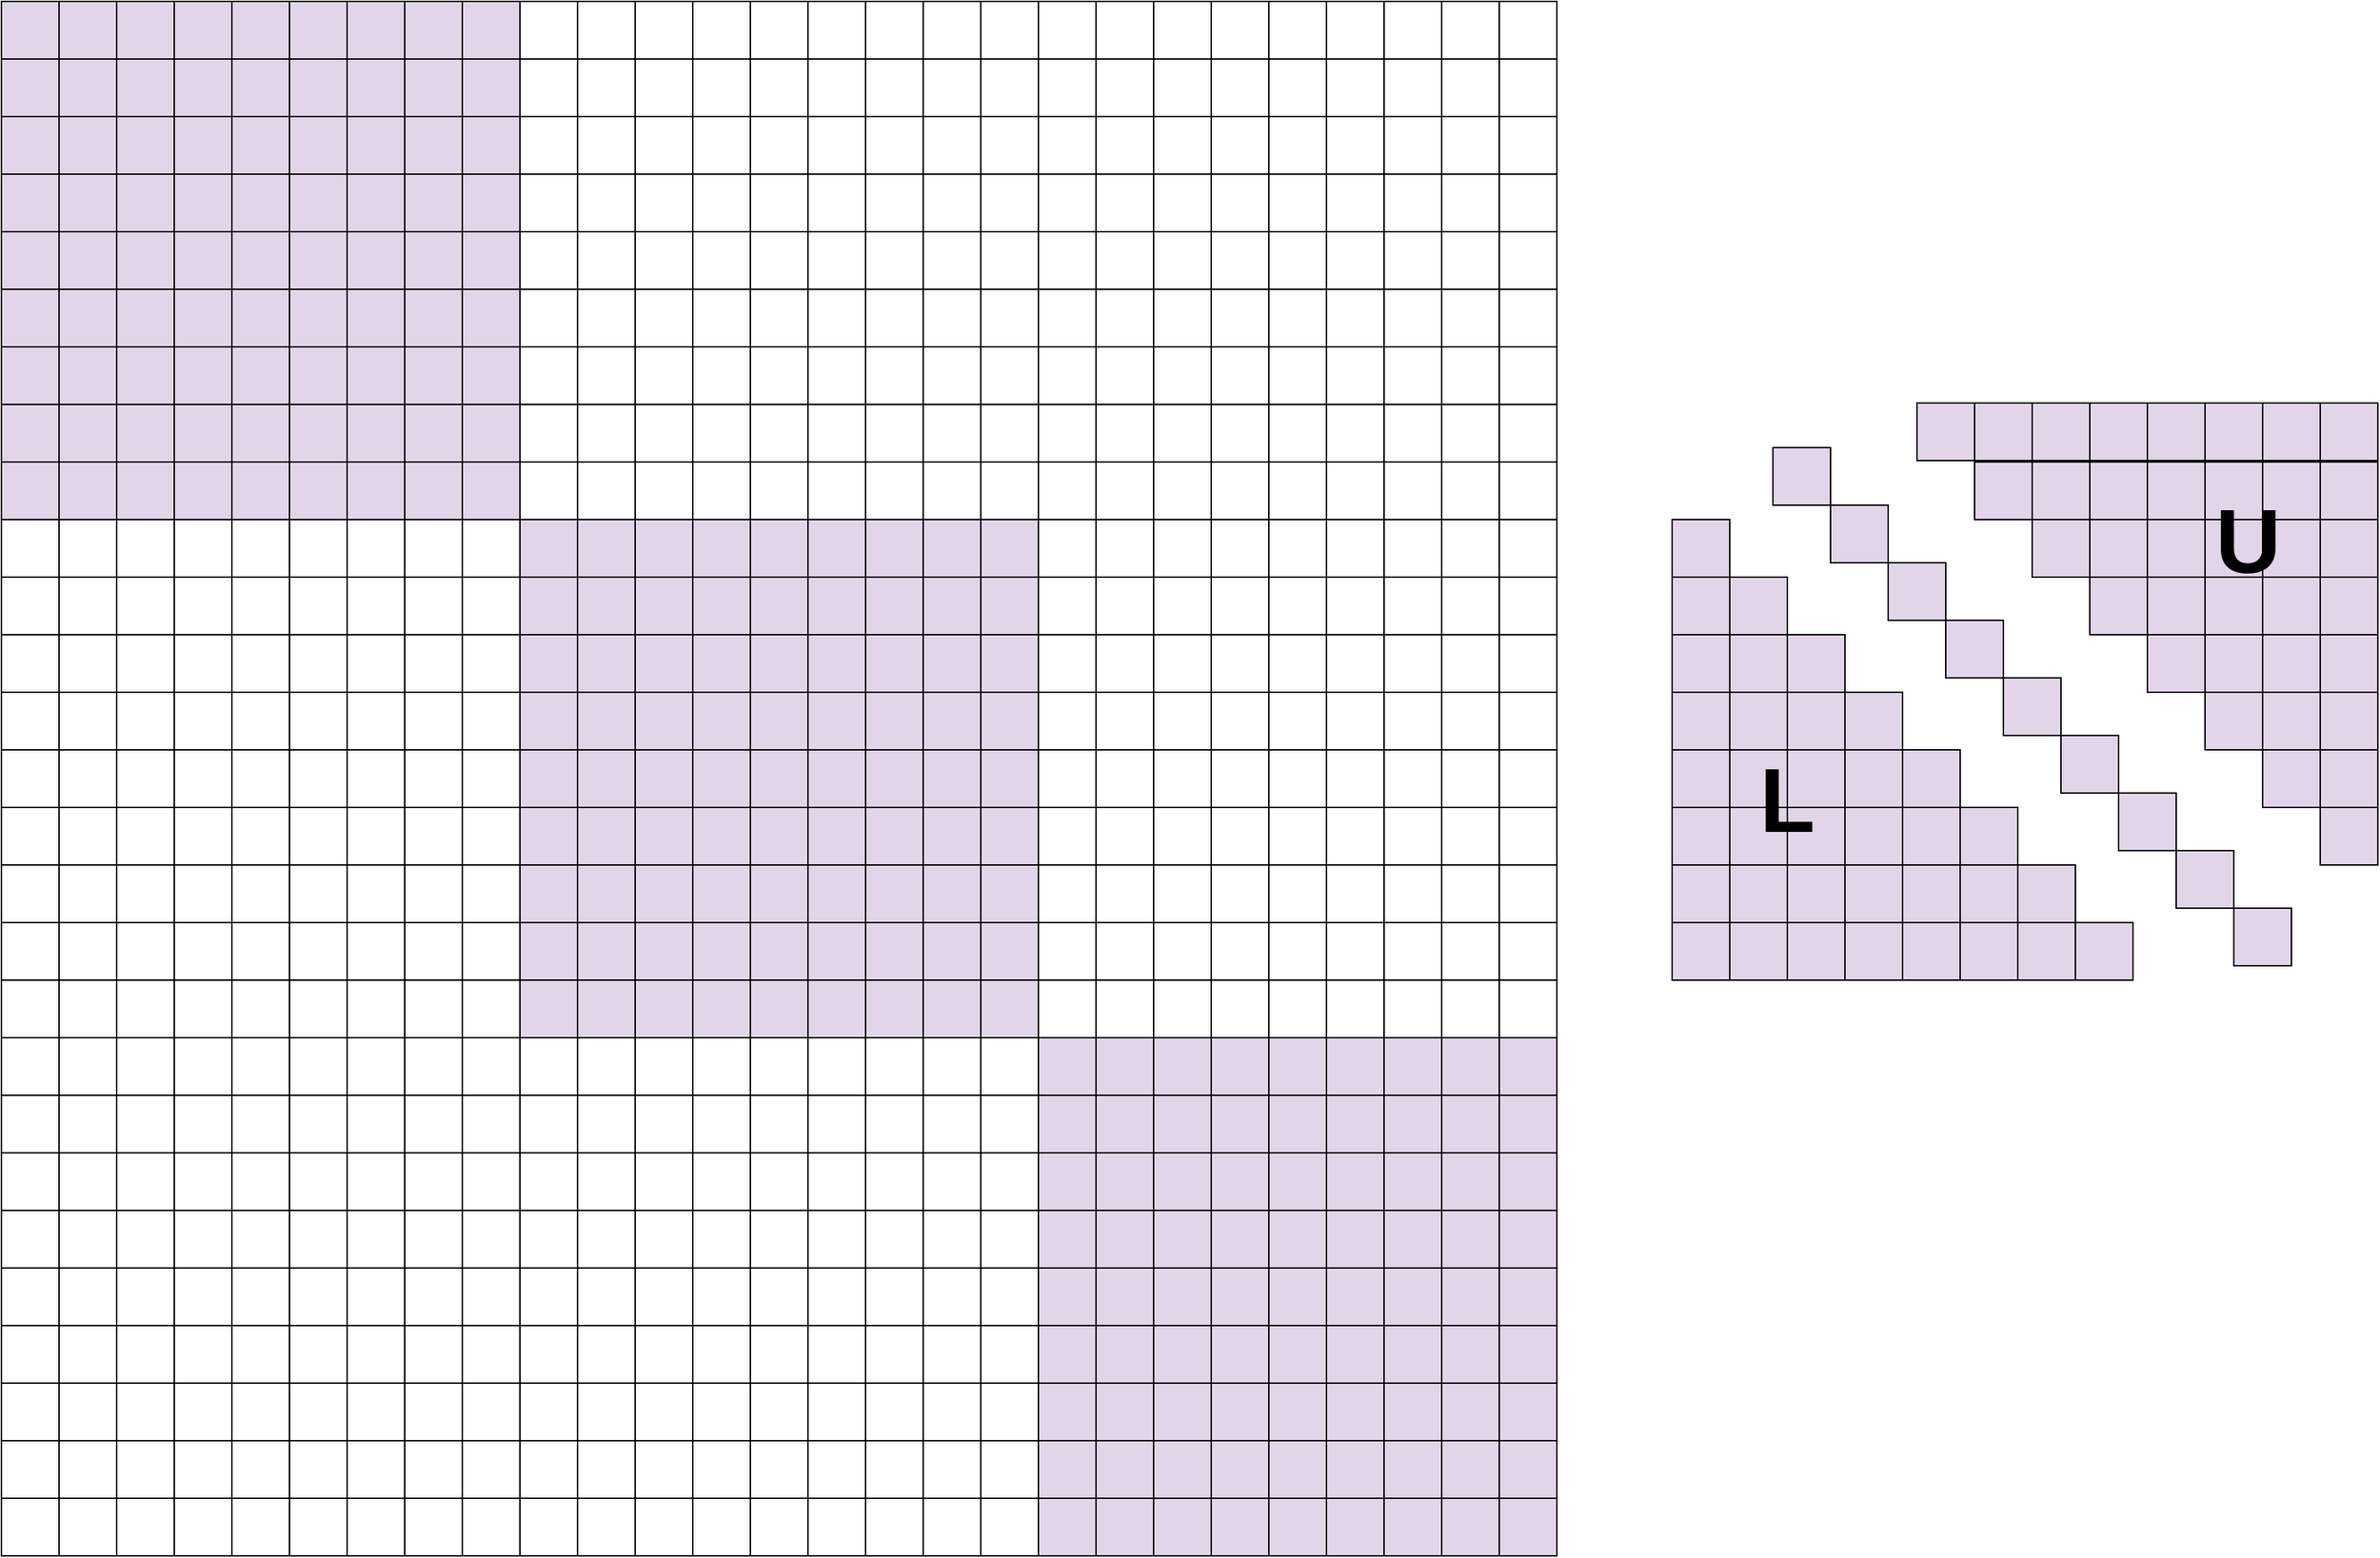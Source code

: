 <mxfile version="21.6.8" type="github">
  <diagram name="Page-1" id="OTnIScDuQ8DUxoXrXmnw">
    <mxGraphModel dx="2899" dy="1181" grid="1" gridSize="10" guides="1" tooltips="1" connect="1" arrows="1" fold="1" page="1" pageScale="1" pageWidth="850" pageHeight="1100" math="0" shadow="0">
      <root>
        <mxCell id="0" />
        <mxCell id="1" parent="0" />
        <mxCell id="H4IS-tcsYvAETU06BUwl-1" value="" style="whiteSpace=wrap;html=1;aspect=fixed;fillColor=#e1d5e7;strokeColor=default;" parent="1" vertex="1">
          <mxGeometry x="320" y="360" width="40" height="40" as="geometry" />
        </mxCell>
        <mxCell id="H4IS-tcsYvAETU06BUwl-2" value="" style="whiteSpace=wrap;html=1;aspect=fixed;fillColor=#e1d5e7;strokeColor=default;" parent="1" vertex="1">
          <mxGeometry x="360" y="360" width="40" height="40" as="geometry" />
        </mxCell>
        <mxCell id="H4IS-tcsYvAETU06BUwl-3" value="" style="whiteSpace=wrap;html=1;aspect=fixed;fillColor=#e1d5e7;strokeColor=default;" parent="1" vertex="1">
          <mxGeometry x="400" y="360" width="40" height="40" as="geometry" />
        </mxCell>
        <mxCell id="H4IS-tcsYvAETU06BUwl-4" value="" style="whiteSpace=wrap;html=1;aspect=fixed;fillColor=#e1d5e7;strokeColor=default;" parent="1" vertex="1">
          <mxGeometry x="320" y="400" width="40" height="40" as="geometry" />
        </mxCell>
        <mxCell id="H4IS-tcsYvAETU06BUwl-5" value="" style="whiteSpace=wrap;html=1;aspect=fixed;fillColor=#e1d5e7;strokeColor=default;" parent="1" vertex="1">
          <mxGeometry x="360" y="400" width="40" height="40" as="geometry" />
        </mxCell>
        <mxCell id="H4IS-tcsYvAETU06BUwl-6" value="" style="whiteSpace=wrap;html=1;aspect=fixed;fillColor=#e1d5e7;strokeColor=default;" parent="1" vertex="1">
          <mxGeometry x="400" y="400" width="40" height="40" as="geometry" />
        </mxCell>
        <mxCell id="H4IS-tcsYvAETU06BUwl-7" value="" style="whiteSpace=wrap;html=1;aspect=fixed;fillColor=#e1d5e7;strokeColor=default;" parent="1" vertex="1">
          <mxGeometry x="320" y="440" width="40" height="40" as="geometry" />
        </mxCell>
        <mxCell id="H4IS-tcsYvAETU06BUwl-8" value="" style="whiteSpace=wrap;html=1;aspect=fixed;fillColor=#e1d5e7;strokeColor=default;" parent="1" vertex="1">
          <mxGeometry x="360" y="440" width="40" height="40" as="geometry" />
        </mxCell>
        <mxCell id="H4IS-tcsYvAETU06BUwl-9" value="" style="whiteSpace=wrap;html=1;aspect=fixed;fillColor=#e1d5e7;strokeColor=default;" parent="1" vertex="1">
          <mxGeometry x="400" y="440" width="40" height="40" as="geometry" />
        </mxCell>
        <mxCell id="H4IS-tcsYvAETU06BUwl-11" value="" style="whiteSpace=wrap;html=1;aspect=fixed;fillColor=#e1d5e7;strokeColor=default;" parent="1" vertex="1">
          <mxGeometry x="440" y="480" width="40" height="40" as="geometry" />
        </mxCell>
        <mxCell id="H4IS-tcsYvAETU06BUwl-12" value="" style="whiteSpace=wrap;html=1;aspect=fixed;fillColor=#e1d5e7;strokeColor=default;" parent="1" vertex="1">
          <mxGeometry x="480" y="480" width="40" height="40" as="geometry" />
        </mxCell>
        <mxCell id="H4IS-tcsYvAETU06BUwl-13" value="" style="whiteSpace=wrap;html=1;aspect=fixed;fillColor=#e1d5e7;strokeColor=default;" parent="1" vertex="1">
          <mxGeometry x="520" y="480" width="40" height="40" as="geometry" />
        </mxCell>
        <mxCell id="H4IS-tcsYvAETU06BUwl-14" value="" style="whiteSpace=wrap;html=1;aspect=fixed;fillColor=#e1d5e7;strokeColor=default;" parent="1" vertex="1">
          <mxGeometry x="440" y="520" width="40" height="40" as="geometry" />
        </mxCell>
        <mxCell id="H4IS-tcsYvAETU06BUwl-15" value="" style="whiteSpace=wrap;html=1;aspect=fixed;fillColor=#e1d5e7;strokeColor=default;" parent="1" vertex="1">
          <mxGeometry x="480" y="520" width="40" height="40" as="geometry" />
        </mxCell>
        <mxCell id="H4IS-tcsYvAETU06BUwl-16" value="" style="whiteSpace=wrap;html=1;aspect=fixed;fillColor=#e1d5e7;strokeColor=default;" parent="1" vertex="1">
          <mxGeometry x="520" y="520" width="40" height="40" as="geometry" />
        </mxCell>
        <mxCell id="H4IS-tcsYvAETU06BUwl-17" value="" style="whiteSpace=wrap;html=1;aspect=fixed;fillColor=#e1d5e7;strokeColor=default;" parent="1" vertex="1">
          <mxGeometry x="440" y="560" width="40" height="40" as="geometry" />
        </mxCell>
        <mxCell id="H4IS-tcsYvAETU06BUwl-18" value="" style="whiteSpace=wrap;html=1;aspect=fixed;fillColor=#e1d5e7;strokeColor=default;" parent="1" vertex="1">
          <mxGeometry x="480" y="560" width="40" height="40" as="geometry" />
        </mxCell>
        <mxCell id="H4IS-tcsYvAETU06BUwl-19" value="" style="whiteSpace=wrap;html=1;aspect=fixed;fillColor=#e1d5e7;strokeColor=default;" parent="1" vertex="1">
          <mxGeometry x="520" y="560" width="40" height="40" as="geometry" />
        </mxCell>
        <mxCell id="H4IS-tcsYvAETU06BUwl-29" value="" style="whiteSpace=wrap;html=1;aspect=fixed;fillColor=#e1d5e7;strokeColor=default;" parent="1" vertex="1">
          <mxGeometry x="440" y="360" width="40" height="40" as="geometry" />
        </mxCell>
        <mxCell id="H4IS-tcsYvAETU06BUwl-30" value="" style="whiteSpace=wrap;html=1;aspect=fixed;fillColor=#e1d5e7;strokeColor=default;" parent="1" vertex="1">
          <mxGeometry x="480" y="360" width="40" height="40" as="geometry" />
        </mxCell>
        <mxCell id="H4IS-tcsYvAETU06BUwl-31" value="" style="whiteSpace=wrap;html=1;aspect=fixed;fillColor=#e1d5e7;strokeColor=default;" parent="1" vertex="1">
          <mxGeometry x="520" y="360" width="40" height="40" as="geometry" />
        </mxCell>
        <mxCell id="H4IS-tcsYvAETU06BUwl-32" value="" style="whiteSpace=wrap;html=1;aspect=fixed;fillColor=#e1d5e7;strokeColor=default;" parent="1" vertex="1">
          <mxGeometry x="440" y="400" width="40" height="40" as="geometry" />
        </mxCell>
        <mxCell id="H4IS-tcsYvAETU06BUwl-33" value="" style="whiteSpace=wrap;html=1;aspect=fixed;fillColor=#e1d5e7;strokeColor=default;" parent="1" vertex="1">
          <mxGeometry x="480" y="400" width="40" height="40" as="geometry" />
        </mxCell>
        <mxCell id="H4IS-tcsYvAETU06BUwl-34" value="" style="whiteSpace=wrap;html=1;aspect=fixed;fillColor=#e1d5e7;strokeColor=default;" parent="1" vertex="1">
          <mxGeometry x="520" y="400" width="40" height="40" as="geometry" />
        </mxCell>
        <mxCell id="H4IS-tcsYvAETU06BUwl-35" value="" style="whiteSpace=wrap;html=1;aspect=fixed;fillColor=#e1d5e7;strokeColor=default;" parent="1" vertex="1">
          <mxGeometry x="440" y="440" width="40" height="40" as="geometry" />
        </mxCell>
        <mxCell id="H4IS-tcsYvAETU06BUwl-36" value="" style="whiteSpace=wrap;html=1;aspect=fixed;fillColor=#e1d5e7;strokeColor=default;" parent="1" vertex="1">
          <mxGeometry x="480" y="440" width="40" height="40" as="geometry" />
        </mxCell>
        <mxCell id="H4IS-tcsYvAETU06BUwl-37" value="" style="whiteSpace=wrap;html=1;aspect=fixed;fillColor=#e1d5e7;strokeColor=default;" parent="1" vertex="1">
          <mxGeometry x="520" y="440" width="40" height="40" as="geometry" />
        </mxCell>
        <mxCell id="H4IS-tcsYvAETU06BUwl-38" value="" style="whiteSpace=wrap;html=1;aspect=fixed;fillColor=#e1d5e7;strokeColor=default;" parent="1" vertex="1">
          <mxGeometry x="560" y="360" width="40" height="40" as="geometry" />
        </mxCell>
        <mxCell id="H4IS-tcsYvAETU06BUwl-39" value="" style="whiteSpace=wrap;html=1;aspect=fixed;fillColor=#e1d5e7;strokeColor=default;" parent="1" vertex="1">
          <mxGeometry x="600" y="360" width="40" height="40" as="geometry" />
        </mxCell>
        <mxCell id="H4IS-tcsYvAETU06BUwl-40" value="" style="whiteSpace=wrap;html=1;aspect=fixed;fillColor=#e1d5e7;strokeColor=default;" parent="1" vertex="1">
          <mxGeometry x="640" y="360" width="40" height="40" as="geometry" />
        </mxCell>
        <mxCell id="H4IS-tcsYvAETU06BUwl-41" value="" style="whiteSpace=wrap;html=1;aspect=fixed;fillColor=#e1d5e7;strokeColor=default;" parent="1" vertex="1">
          <mxGeometry x="560" y="400" width="40" height="40" as="geometry" />
        </mxCell>
        <mxCell id="H4IS-tcsYvAETU06BUwl-42" value="" style="whiteSpace=wrap;html=1;aspect=fixed;fillColor=#e1d5e7;strokeColor=default;" parent="1" vertex="1">
          <mxGeometry x="600" y="400" width="40" height="40" as="geometry" />
        </mxCell>
        <mxCell id="H4IS-tcsYvAETU06BUwl-43" value="" style="whiteSpace=wrap;html=1;aspect=fixed;fillColor=#e1d5e7;strokeColor=default;" parent="1" vertex="1">
          <mxGeometry x="640" y="400" width="40" height="40" as="geometry" />
        </mxCell>
        <mxCell id="H4IS-tcsYvAETU06BUwl-44" value="" style="whiteSpace=wrap;html=1;aspect=fixed;fillColor=#e1d5e7;strokeColor=default;" parent="1" vertex="1">
          <mxGeometry x="560" y="440" width="40" height="40" as="geometry" />
        </mxCell>
        <mxCell id="H4IS-tcsYvAETU06BUwl-45" value="" style="whiteSpace=wrap;html=1;aspect=fixed;fillColor=#e1d5e7;strokeColor=default;" parent="1" vertex="1">
          <mxGeometry x="600" y="440" width="40" height="40" as="geometry" />
        </mxCell>
        <mxCell id="H4IS-tcsYvAETU06BUwl-46" value="" style="whiteSpace=wrap;html=1;aspect=fixed;fillColor=#e1d5e7;strokeColor=default;" parent="1" vertex="1">
          <mxGeometry x="640" y="440" width="40" height="40" as="geometry" />
        </mxCell>
        <mxCell id="H4IS-tcsYvAETU06BUwl-47" value="" style="whiteSpace=wrap;html=1;aspect=fixed;fillColor=#e1d5e7;strokeColor=default;" parent="1" vertex="1">
          <mxGeometry x="320" y="480" width="40" height="40" as="geometry" />
        </mxCell>
        <mxCell id="H4IS-tcsYvAETU06BUwl-48" value="" style="whiteSpace=wrap;html=1;aspect=fixed;fillColor=#e1d5e7;strokeColor=default;" parent="1" vertex="1">
          <mxGeometry x="360" y="480" width="40" height="40" as="geometry" />
        </mxCell>
        <mxCell id="H4IS-tcsYvAETU06BUwl-49" value="" style="whiteSpace=wrap;html=1;aspect=fixed;fillColor=#e1d5e7;strokeColor=default;" parent="1" vertex="1">
          <mxGeometry x="400" y="480" width="40" height="40" as="geometry" />
        </mxCell>
        <mxCell id="H4IS-tcsYvAETU06BUwl-50" value="" style="whiteSpace=wrap;html=1;aspect=fixed;fillColor=#e1d5e7;strokeColor=default;" parent="1" vertex="1">
          <mxGeometry x="320" y="520" width="40" height="40" as="geometry" />
        </mxCell>
        <mxCell id="H4IS-tcsYvAETU06BUwl-51" value="" style="whiteSpace=wrap;html=1;aspect=fixed;fillColor=#e1d5e7;strokeColor=default;" parent="1" vertex="1">
          <mxGeometry x="360" y="520" width="40" height="40" as="geometry" />
        </mxCell>
        <mxCell id="H4IS-tcsYvAETU06BUwl-52" value="" style="whiteSpace=wrap;html=1;aspect=fixed;fillColor=#e1d5e7;strokeColor=default;" parent="1" vertex="1">
          <mxGeometry x="400" y="520" width="40" height="40" as="geometry" />
        </mxCell>
        <mxCell id="H4IS-tcsYvAETU06BUwl-53" value="" style="whiteSpace=wrap;html=1;aspect=fixed;fillColor=#e1d5e7;strokeColor=default;" parent="1" vertex="1">
          <mxGeometry x="320" y="560" width="40" height="40" as="geometry" />
        </mxCell>
        <mxCell id="H4IS-tcsYvAETU06BUwl-54" value="" style="whiteSpace=wrap;html=1;aspect=fixed;fillColor=#e1d5e7;strokeColor=default;" parent="1" vertex="1">
          <mxGeometry x="360" y="560" width="40" height="40" as="geometry" />
        </mxCell>
        <mxCell id="H4IS-tcsYvAETU06BUwl-55" value="" style="whiteSpace=wrap;html=1;aspect=fixed;fillColor=#e1d5e7;strokeColor=default;" parent="1" vertex="1">
          <mxGeometry x="400" y="560" width="40" height="40" as="geometry" />
        </mxCell>
        <mxCell id="H4IS-tcsYvAETU06BUwl-56" value="" style="whiteSpace=wrap;html=1;aspect=fixed;fillColor=#e1d5e7;strokeColor=default;" parent="1" vertex="1">
          <mxGeometry x="560" y="480" width="40" height="40" as="geometry" />
        </mxCell>
        <mxCell id="H4IS-tcsYvAETU06BUwl-57" value="" style="whiteSpace=wrap;html=1;aspect=fixed;fillColor=#e1d5e7;strokeColor=default;" parent="1" vertex="1">
          <mxGeometry x="600" y="480" width="40" height="40" as="geometry" />
        </mxCell>
        <mxCell id="H4IS-tcsYvAETU06BUwl-58" value="" style="whiteSpace=wrap;html=1;aspect=fixed;fillColor=#e1d5e7;strokeColor=default;" parent="1" vertex="1">
          <mxGeometry x="640" y="480" width="40" height="40" as="geometry" />
        </mxCell>
        <mxCell id="H4IS-tcsYvAETU06BUwl-59" value="" style="whiteSpace=wrap;html=1;aspect=fixed;fillColor=#e1d5e7;strokeColor=default;" parent="1" vertex="1">
          <mxGeometry x="560" y="520" width="40" height="40" as="geometry" />
        </mxCell>
        <mxCell id="H4IS-tcsYvAETU06BUwl-60" value="" style="whiteSpace=wrap;html=1;aspect=fixed;fillColor=#e1d5e7;strokeColor=default;" parent="1" vertex="1">
          <mxGeometry x="600" y="520" width="40" height="40" as="geometry" />
        </mxCell>
        <mxCell id="H4IS-tcsYvAETU06BUwl-61" value="" style="whiteSpace=wrap;html=1;aspect=fixed;fillColor=#e1d5e7;strokeColor=default;" parent="1" vertex="1">
          <mxGeometry x="640" y="520" width="40" height="40" as="geometry" />
        </mxCell>
        <mxCell id="H4IS-tcsYvAETU06BUwl-62" value="" style="whiteSpace=wrap;html=1;aspect=fixed;fillColor=#e1d5e7;strokeColor=default;" parent="1" vertex="1">
          <mxGeometry x="560" y="560" width="40" height="40" as="geometry" />
        </mxCell>
        <mxCell id="H4IS-tcsYvAETU06BUwl-63" value="" style="whiteSpace=wrap;html=1;aspect=fixed;fillColor=#e1d5e7;strokeColor=default;" parent="1" vertex="1">
          <mxGeometry x="600" y="560" width="40" height="40" as="geometry" />
        </mxCell>
        <mxCell id="H4IS-tcsYvAETU06BUwl-64" value="" style="whiteSpace=wrap;html=1;aspect=fixed;fillColor=#e1d5e7;strokeColor=default;" parent="1" vertex="1">
          <mxGeometry x="640" y="560" width="40" height="40" as="geometry" />
        </mxCell>
        <mxCell id="H4IS-tcsYvAETU06BUwl-65" value="" style="whiteSpace=wrap;html=1;aspect=fixed;fillColor=#e1d5e7;strokeColor=default;" parent="1" vertex="1">
          <mxGeometry x="440" y="600" width="40" height="40" as="geometry" />
        </mxCell>
        <mxCell id="H4IS-tcsYvAETU06BUwl-66" value="" style="whiteSpace=wrap;html=1;aspect=fixed;fillColor=#e1d5e7;strokeColor=default;" parent="1" vertex="1">
          <mxGeometry x="480" y="600" width="40" height="40" as="geometry" />
        </mxCell>
        <mxCell id="H4IS-tcsYvAETU06BUwl-67" value="" style="whiteSpace=wrap;html=1;aspect=fixed;fillColor=#e1d5e7;strokeColor=default;" parent="1" vertex="1">
          <mxGeometry x="520" y="600" width="40" height="40" as="geometry" />
        </mxCell>
        <mxCell id="H4IS-tcsYvAETU06BUwl-68" value="" style="whiteSpace=wrap;html=1;aspect=fixed;fillColor=#e1d5e7;strokeColor=default;" parent="1" vertex="1">
          <mxGeometry x="440" y="640" width="40" height="40" as="geometry" />
        </mxCell>
        <mxCell id="H4IS-tcsYvAETU06BUwl-69" value="" style="whiteSpace=wrap;html=1;aspect=fixed;fillColor=#e1d5e7;strokeColor=default;" parent="1" vertex="1">
          <mxGeometry x="480" y="640" width="40" height="40" as="geometry" />
        </mxCell>
        <mxCell id="H4IS-tcsYvAETU06BUwl-70" value="" style="whiteSpace=wrap;html=1;aspect=fixed;fillColor=#e1d5e7;strokeColor=default;" parent="1" vertex="1">
          <mxGeometry x="520" y="640" width="40" height="40" as="geometry" />
        </mxCell>
        <mxCell id="H4IS-tcsYvAETU06BUwl-71" value="" style="whiteSpace=wrap;html=1;aspect=fixed;fillColor=#e1d5e7;strokeColor=default;" parent="1" vertex="1">
          <mxGeometry x="440" y="680" width="40" height="40" as="geometry" />
        </mxCell>
        <mxCell id="H4IS-tcsYvAETU06BUwl-72" value="" style="whiteSpace=wrap;html=1;aspect=fixed;fillColor=#e1d5e7;strokeColor=default;" parent="1" vertex="1">
          <mxGeometry x="480" y="680" width="40" height="40" as="geometry" />
        </mxCell>
        <mxCell id="H4IS-tcsYvAETU06BUwl-73" value="" style="whiteSpace=wrap;html=1;aspect=fixed;fillColor=#e1d5e7;strokeColor=default;" parent="1" vertex="1">
          <mxGeometry x="520" y="680" width="40" height="40" as="geometry" />
        </mxCell>
        <mxCell id="H4IS-tcsYvAETU06BUwl-74" value="" style="whiteSpace=wrap;html=1;aspect=fixed;fillColor=#e1d5e7;strokeColor=default;" parent="1" vertex="1">
          <mxGeometry x="320" y="600" width="40" height="40" as="geometry" />
        </mxCell>
        <mxCell id="H4IS-tcsYvAETU06BUwl-75" value="" style="whiteSpace=wrap;html=1;aspect=fixed;fillColor=#e1d5e7;strokeColor=default;" parent="1" vertex="1">
          <mxGeometry x="360" y="600" width="40" height="40" as="geometry" />
        </mxCell>
        <mxCell id="H4IS-tcsYvAETU06BUwl-76" value="" style="whiteSpace=wrap;html=1;aspect=fixed;fillColor=#e1d5e7;strokeColor=default;" parent="1" vertex="1">
          <mxGeometry x="400" y="600" width="40" height="40" as="geometry" />
        </mxCell>
        <mxCell id="H4IS-tcsYvAETU06BUwl-77" value="" style="whiteSpace=wrap;html=1;aspect=fixed;fillColor=#e1d5e7;strokeColor=default;" parent="1" vertex="1">
          <mxGeometry x="320" y="640" width="40" height="40" as="geometry" />
        </mxCell>
        <mxCell id="H4IS-tcsYvAETU06BUwl-78" value="" style="whiteSpace=wrap;html=1;aspect=fixed;fillColor=#e1d5e7;strokeColor=default;" parent="1" vertex="1">
          <mxGeometry x="360" y="640" width="40" height="40" as="geometry" />
        </mxCell>
        <mxCell id="H4IS-tcsYvAETU06BUwl-79" value="" style="whiteSpace=wrap;html=1;aspect=fixed;fillColor=#e1d5e7;strokeColor=default;" parent="1" vertex="1">
          <mxGeometry x="400" y="640" width="40" height="40" as="geometry" />
        </mxCell>
        <mxCell id="H4IS-tcsYvAETU06BUwl-80" value="" style="whiteSpace=wrap;html=1;aspect=fixed;fillColor=#e1d5e7;strokeColor=default;" parent="1" vertex="1">
          <mxGeometry x="320" y="680" width="40" height="40" as="geometry" />
        </mxCell>
        <mxCell id="H4IS-tcsYvAETU06BUwl-81" value="" style="whiteSpace=wrap;html=1;aspect=fixed;fillColor=#e1d5e7;strokeColor=default;" parent="1" vertex="1">
          <mxGeometry x="360" y="680" width="40" height="40" as="geometry" />
        </mxCell>
        <mxCell id="H4IS-tcsYvAETU06BUwl-82" value="" style="whiteSpace=wrap;html=1;aspect=fixed;fillColor=#e1d5e7;strokeColor=default;" parent="1" vertex="1">
          <mxGeometry x="400" y="680" width="40" height="40" as="geometry" />
        </mxCell>
        <mxCell id="H4IS-tcsYvAETU06BUwl-83" value="" style="whiteSpace=wrap;html=1;aspect=fixed;fillColor=#e1d5e7;strokeColor=default;" parent="1" vertex="1">
          <mxGeometry x="560" y="600" width="40" height="40" as="geometry" />
        </mxCell>
        <mxCell id="H4IS-tcsYvAETU06BUwl-84" value="" style="whiteSpace=wrap;html=1;aspect=fixed;fillColor=#e1d5e7;strokeColor=default;" parent="1" vertex="1">
          <mxGeometry x="600" y="600" width="40" height="40" as="geometry" />
        </mxCell>
        <mxCell id="H4IS-tcsYvAETU06BUwl-85" value="" style="whiteSpace=wrap;html=1;aspect=fixed;fillColor=#e1d5e7;strokeColor=default;" parent="1" vertex="1">
          <mxGeometry x="640" y="600" width="40" height="40" as="geometry" />
        </mxCell>
        <mxCell id="H4IS-tcsYvAETU06BUwl-86" value="" style="whiteSpace=wrap;html=1;aspect=fixed;fillColor=#e1d5e7;strokeColor=default;" parent="1" vertex="1">
          <mxGeometry x="560" y="640" width="40" height="40" as="geometry" />
        </mxCell>
        <mxCell id="H4IS-tcsYvAETU06BUwl-87" value="" style="whiteSpace=wrap;html=1;aspect=fixed;fillColor=#e1d5e7;strokeColor=default;" parent="1" vertex="1">
          <mxGeometry x="600" y="640" width="40" height="40" as="geometry" />
        </mxCell>
        <mxCell id="H4IS-tcsYvAETU06BUwl-88" value="" style="whiteSpace=wrap;html=1;aspect=fixed;fillColor=#e1d5e7;strokeColor=default;" parent="1" vertex="1">
          <mxGeometry x="640" y="640" width="40" height="40" as="geometry" />
        </mxCell>
        <mxCell id="H4IS-tcsYvAETU06BUwl-89" value="" style="whiteSpace=wrap;html=1;aspect=fixed;fillColor=#e1d5e7;strokeColor=default;" parent="1" vertex="1">
          <mxGeometry x="560" y="680" width="40" height="40" as="geometry" />
        </mxCell>
        <mxCell id="H4IS-tcsYvAETU06BUwl-90" value="" style="whiteSpace=wrap;html=1;aspect=fixed;fillColor=#e1d5e7;strokeColor=default;" parent="1" vertex="1">
          <mxGeometry x="600" y="680" width="40" height="40" as="geometry" />
        </mxCell>
        <mxCell id="H4IS-tcsYvAETU06BUwl-91" value="" style="whiteSpace=wrap;html=1;aspect=fixed;fillColor=#e1d5e7;strokeColor=default;" parent="1" vertex="1">
          <mxGeometry x="640" y="680" width="40" height="40" as="geometry" />
        </mxCell>
        <mxCell id="H4IS-tcsYvAETU06BUwl-92" value="" style="whiteSpace=wrap;html=1;aspect=fixed;fillColor=#e1d5e7;strokeColor=default;" parent="1" vertex="1">
          <mxGeometry x="680" y="720" width="40" height="40" as="geometry" />
        </mxCell>
        <mxCell id="H4IS-tcsYvAETU06BUwl-93" value="" style="whiteSpace=wrap;html=1;aspect=fixed;fillColor=#e1d5e7;strokeColor=default;" parent="1" vertex="1">
          <mxGeometry x="720" y="720" width="40" height="40" as="geometry" />
        </mxCell>
        <mxCell id="H4IS-tcsYvAETU06BUwl-94" value="" style="whiteSpace=wrap;html=1;aspect=fixed;fillColor=#e1d5e7;strokeColor=default;" parent="1" vertex="1">
          <mxGeometry x="760" y="720" width="40" height="40" as="geometry" />
        </mxCell>
        <mxCell id="H4IS-tcsYvAETU06BUwl-95" value="" style="whiteSpace=wrap;html=1;aspect=fixed;fillColor=#e1d5e7;strokeColor=default;" parent="1" vertex="1">
          <mxGeometry x="680" y="760" width="40" height="40" as="geometry" />
        </mxCell>
        <mxCell id="H4IS-tcsYvAETU06BUwl-96" value="" style="whiteSpace=wrap;html=1;aspect=fixed;fillColor=#e1d5e7;strokeColor=default;" parent="1" vertex="1">
          <mxGeometry x="720" y="760" width="40" height="40" as="geometry" />
        </mxCell>
        <mxCell id="H4IS-tcsYvAETU06BUwl-97" value="" style="whiteSpace=wrap;html=1;aspect=fixed;fillColor=#e1d5e7;strokeColor=default;" parent="1" vertex="1">
          <mxGeometry x="760" y="760" width="40" height="40" as="geometry" />
        </mxCell>
        <mxCell id="H4IS-tcsYvAETU06BUwl-98" value="" style="whiteSpace=wrap;html=1;aspect=fixed;fillColor=#e1d5e7;strokeColor=default;" parent="1" vertex="1">
          <mxGeometry x="680" y="800" width="40" height="40" as="geometry" />
        </mxCell>
        <mxCell id="H4IS-tcsYvAETU06BUwl-99" value="" style="whiteSpace=wrap;html=1;aspect=fixed;fillColor=#e1d5e7;strokeColor=default;" parent="1" vertex="1">
          <mxGeometry x="720" y="800" width="40" height="40" as="geometry" />
        </mxCell>
        <mxCell id="H4IS-tcsYvAETU06BUwl-100" value="" style="whiteSpace=wrap;html=1;aspect=fixed;fillColor=#e1d5e7;strokeColor=default;" parent="1" vertex="1">
          <mxGeometry x="760" y="800" width="40" height="40" as="geometry" />
        </mxCell>
        <mxCell id="H4IS-tcsYvAETU06BUwl-101" value="" style="whiteSpace=wrap;html=1;aspect=fixed;fillColor=#e1d5e7;strokeColor=default;" parent="1" vertex="1">
          <mxGeometry x="800" y="840" width="40" height="40" as="geometry" />
        </mxCell>
        <mxCell id="H4IS-tcsYvAETU06BUwl-102" value="" style="whiteSpace=wrap;html=1;aspect=fixed;fillColor=#e1d5e7;strokeColor=default;" parent="1" vertex="1">
          <mxGeometry x="840" y="840" width="40" height="40" as="geometry" />
        </mxCell>
        <mxCell id="H4IS-tcsYvAETU06BUwl-103" value="" style="whiteSpace=wrap;html=1;aspect=fixed;fillColor=#e1d5e7;strokeColor=default;" parent="1" vertex="1">
          <mxGeometry x="880" y="840" width="40" height="40" as="geometry" />
        </mxCell>
        <mxCell id="H4IS-tcsYvAETU06BUwl-104" value="" style="whiteSpace=wrap;html=1;aspect=fixed;fillColor=#e1d5e7;strokeColor=default;" parent="1" vertex="1">
          <mxGeometry x="800" y="880" width="40" height="40" as="geometry" />
        </mxCell>
        <mxCell id="H4IS-tcsYvAETU06BUwl-105" value="" style="whiteSpace=wrap;html=1;aspect=fixed;fillColor=#e1d5e7;strokeColor=default;" parent="1" vertex="1">
          <mxGeometry x="840" y="880" width="40" height="40" as="geometry" />
        </mxCell>
        <mxCell id="H4IS-tcsYvAETU06BUwl-106" value="" style="whiteSpace=wrap;html=1;aspect=fixed;fillColor=#e1d5e7;strokeColor=default;" parent="1" vertex="1">
          <mxGeometry x="880" y="880" width="40" height="40" as="geometry" />
        </mxCell>
        <mxCell id="H4IS-tcsYvAETU06BUwl-107" value="" style="whiteSpace=wrap;html=1;aspect=fixed;fillColor=#e1d5e7;strokeColor=default;" parent="1" vertex="1">
          <mxGeometry x="800" y="920" width="40" height="40" as="geometry" />
        </mxCell>
        <mxCell id="H4IS-tcsYvAETU06BUwl-108" value="" style="whiteSpace=wrap;html=1;aspect=fixed;fillColor=#e1d5e7;strokeColor=default;" parent="1" vertex="1">
          <mxGeometry x="840" y="920" width="40" height="40" as="geometry" />
        </mxCell>
        <mxCell id="H4IS-tcsYvAETU06BUwl-109" value="" style="whiteSpace=wrap;html=1;aspect=fixed;fillColor=#e1d5e7;strokeColor=default;" parent="1" vertex="1">
          <mxGeometry x="880" y="920" width="40" height="40" as="geometry" />
        </mxCell>
        <mxCell id="H4IS-tcsYvAETU06BUwl-110" value="" style="whiteSpace=wrap;html=1;aspect=fixed;fillColor=#e1d5e7;strokeColor=default;" parent="1" vertex="1">
          <mxGeometry x="800" y="720" width="40" height="40" as="geometry" />
        </mxCell>
        <mxCell id="H4IS-tcsYvAETU06BUwl-111" value="" style="whiteSpace=wrap;html=1;aspect=fixed;fillColor=#e1d5e7;strokeColor=default;" parent="1" vertex="1">
          <mxGeometry x="840" y="720" width="40" height="40" as="geometry" />
        </mxCell>
        <mxCell id="H4IS-tcsYvAETU06BUwl-112" value="" style="whiteSpace=wrap;html=1;aspect=fixed;fillColor=#e1d5e7;strokeColor=default;" parent="1" vertex="1">
          <mxGeometry x="880" y="720" width="40" height="40" as="geometry" />
        </mxCell>
        <mxCell id="H4IS-tcsYvAETU06BUwl-113" value="" style="whiteSpace=wrap;html=1;aspect=fixed;fillColor=#e1d5e7;strokeColor=default;" parent="1" vertex="1">
          <mxGeometry x="800" y="760" width="40" height="40" as="geometry" />
        </mxCell>
        <mxCell id="H4IS-tcsYvAETU06BUwl-114" value="" style="whiteSpace=wrap;html=1;aspect=fixed;fillColor=#e1d5e7;strokeColor=default;" parent="1" vertex="1">
          <mxGeometry x="840" y="760" width="40" height="40" as="geometry" />
        </mxCell>
        <mxCell id="H4IS-tcsYvAETU06BUwl-115" value="" style="whiteSpace=wrap;html=1;aspect=fixed;fillColor=#e1d5e7;strokeColor=default;" parent="1" vertex="1">
          <mxGeometry x="880" y="760" width="40" height="40" as="geometry" />
        </mxCell>
        <mxCell id="H4IS-tcsYvAETU06BUwl-116" value="" style="whiteSpace=wrap;html=1;aspect=fixed;fillColor=#e1d5e7;strokeColor=default;" parent="1" vertex="1">
          <mxGeometry x="800" y="800" width="40" height="40" as="geometry" />
        </mxCell>
        <mxCell id="H4IS-tcsYvAETU06BUwl-117" value="" style="whiteSpace=wrap;html=1;aspect=fixed;fillColor=#e1d5e7;strokeColor=default;" parent="1" vertex="1">
          <mxGeometry x="840" y="800" width="40" height="40" as="geometry" />
        </mxCell>
        <mxCell id="H4IS-tcsYvAETU06BUwl-118" value="" style="whiteSpace=wrap;html=1;aspect=fixed;fillColor=#e1d5e7;strokeColor=default;" parent="1" vertex="1">
          <mxGeometry x="880" y="800" width="40" height="40" as="geometry" />
        </mxCell>
        <mxCell id="H4IS-tcsYvAETU06BUwl-119" value="" style="whiteSpace=wrap;html=1;aspect=fixed;fillColor=#e1d5e7;strokeColor=default;" parent="1" vertex="1">
          <mxGeometry x="920" y="720" width="40" height="40" as="geometry" />
        </mxCell>
        <mxCell id="H4IS-tcsYvAETU06BUwl-120" value="" style="whiteSpace=wrap;html=1;aspect=fixed;fillColor=#e1d5e7;strokeColor=default;" parent="1" vertex="1">
          <mxGeometry x="960" y="720" width="40" height="40" as="geometry" />
        </mxCell>
        <mxCell id="H4IS-tcsYvAETU06BUwl-121" value="" style="whiteSpace=wrap;html=1;aspect=fixed;fillColor=#e1d5e7;strokeColor=default;" parent="1" vertex="1">
          <mxGeometry x="1000" y="720" width="40" height="40" as="geometry" />
        </mxCell>
        <mxCell id="H4IS-tcsYvAETU06BUwl-122" value="" style="whiteSpace=wrap;html=1;aspect=fixed;fillColor=#e1d5e7;strokeColor=default;" parent="1" vertex="1">
          <mxGeometry x="920" y="760" width="40" height="40" as="geometry" />
        </mxCell>
        <mxCell id="H4IS-tcsYvAETU06BUwl-123" value="" style="whiteSpace=wrap;html=1;aspect=fixed;fillColor=#e1d5e7;strokeColor=default;" parent="1" vertex="1">
          <mxGeometry x="960" y="760" width="40" height="40" as="geometry" />
        </mxCell>
        <mxCell id="H4IS-tcsYvAETU06BUwl-124" value="" style="whiteSpace=wrap;html=1;aspect=fixed;fillColor=#e1d5e7;strokeColor=default;" parent="1" vertex="1">
          <mxGeometry x="1000" y="760" width="40" height="40" as="geometry" />
        </mxCell>
        <mxCell id="H4IS-tcsYvAETU06BUwl-125" value="" style="whiteSpace=wrap;html=1;aspect=fixed;fillColor=#e1d5e7;strokeColor=default;" parent="1" vertex="1">
          <mxGeometry x="920" y="800" width="40" height="40" as="geometry" />
        </mxCell>
        <mxCell id="H4IS-tcsYvAETU06BUwl-126" value="" style="whiteSpace=wrap;html=1;aspect=fixed;fillColor=#e1d5e7;strokeColor=default;" parent="1" vertex="1">
          <mxGeometry x="960" y="800" width="40" height="40" as="geometry" />
        </mxCell>
        <mxCell id="H4IS-tcsYvAETU06BUwl-127" value="" style="whiteSpace=wrap;html=1;aspect=fixed;fillColor=#e1d5e7;strokeColor=default;" parent="1" vertex="1">
          <mxGeometry x="1000" y="800" width="40" height="40" as="geometry" />
        </mxCell>
        <mxCell id="H4IS-tcsYvAETU06BUwl-128" value="" style="whiteSpace=wrap;html=1;aspect=fixed;fillColor=#e1d5e7;strokeColor=default;" parent="1" vertex="1">
          <mxGeometry x="680" y="840" width="40" height="40" as="geometry" />
        </mxCell>
        <mxCell id="H4IS-tcsYvAETU06BUwl-129" value="" style="whiteSpace=wrap;html=1;aspect=fixed;fillColor=#e1d5e7;strokeColor=default;" parent="1" vertex="1">
          <mxGeometry x="720" y="840" width="40" height="40" as="geometry" />
        </mxCell>
        <mxCell id="H4IS-tcsYvAETU06BUwl-130" value="" style="whiteSpace=wrap;html=1;aspect=fixed;fillColor=#e1d5e7;strokeColor=default;" parent="1" vertex="1">
          <mxGeometry x="760" y="840" width="40" height="40" as="geometry" />
        </mxCell>
        <mxCell id="H4IS-tcsYvAETU06BUwl-131" value="" style="whiteSpace=wrap;html=1;aspect=fixed;fillColor=#e1d5e7;strokeColor=default;" parent="1" vertex="1">
          <mxGeometry x="680" y="880" width="40" height="40" as="geometry" />
        </mxCell>
        <mxCell id="H4IS-tcsYvAETU06BUwl-132" value="" style="whiteSpace=wrap;html=1;aspect=fixed;fillColor=#e1d5e7;strokeColor=default;" parent="1" vertex="1">
          <mxGeometry x="720" y="880" width="40" height="40" as="geometry" />
        </mxCell>
        <mxCell id="H4IS-tcsYvAETU06BUwl-133" value="" style="whiteSpace=wrap;html=1;aspect=fixed;fillColor=#e1d5e7;strokeColor=default;" parent="1" vertex="1">
          <mxGeometry x="760" y="880" width="40" height="40" as="geometry" />
        </mxCell>
        <mxCell id="H4IS-tcsYvAETU06BUwl-134" value="" style="whiteSpace=wrap;html=1;aspect=fixed;fillColor=#e1d5e7;strokeColor=default;" parent="1" vertex="1">
          <mxGeometry x="680" y="920" width="40" height="40" as="geometry" />
        </mxCell>
        <mxCell id="H4IS-tcsYvAETU06BUwl-135" value="" style="whiteSpace=wrap;html=1;aspect=fixed;fillColor=#e1d5e7;strokeColor=default;" parent="1" vertex="1">
          <mxGeometry x="720" y="920" width="40" height="40" as="geometry" />
        </mxCell>
        <mxCell id="H4IS-tcsYvAETU06BUwl-136" value="" style="whiteSpace=wrap;html=1;aspect=fixed;fillColor=#e1d5e7;strokeColor=default;" parent="1" vertex="1">
          <mxGeometry x="760" y="920" width="40" height="40" as="geometry" />
        </mxCell>
        <mxCell id="H4IS-tcsYvAETU06BUwl-137" value="" style="whiteSpace=wrap;html=1;aspect=fixed;fillColor=#e1d5e7;strokeColor=default;" parent="1" vertex="1">
          <mxGeometry x="920" y="840" width="40" height="40" as="geometry" />
        </mxCell>
        <mxCell id="H4IS-tcsYvAETU06BUwl-138" value="" style="whiteSpace=wrap;html=1;aspect=fixed;fillColor=#e1d5e7;strokeColor=default;" parent="1" vertex="1">
          <mxGeometry x="960" y="840" width="40" height="40" as="geometry" />
        </mxCell>
        <mxCell id="H4IS-tcsYvAETU06BUwl-139" value="" style="whiteSpace=wrap;html=1;aspect=fixed;fillColor=#e1d5e7;strokeColor=default;" parent="1" vertex="1">
          <mxGeometry x="1000" y="840" width="40" height="40" as="geometry" />
        </mxCell>
        <mxCell id="H4IS-tcsYvAETU06BUwl-140" value="" style="whiteSpace=wrap;html=1;aspect=fixed;fillColor=#e1d5e7;strokeColor=default;" parent="1" vertex="1">
          <mxGeometry x="920" y="880" width="40" height="40" as="geometry" />
        </mxCell>
        <mxCell id="H4IS-tcsYvAETU06BUwl-141" value="" style="whiteSpace=wrap;html=1;aspect=fixed;fillColor=#e1d5e7;strokeColor=default;" parent="1" vertex="1">
          <mxGeometry x="960" y="880" width="40" height="40" as="geometry" />
        </mxCell>
        <mxCell id="H4IS-tcsYvAETU06BUwl-142" value="" style="whiteSpace=wrap;html=1;aspect=fixed;fillColor=#e1d5e7;strokeColor=default;" parent="1" vertex="1">
          <mxGeometry x="1000" y="880" width="40" height="40" as="geometry" />
        </mxCell>
        <mxCell id="H4IS-tcsYvAETU06BUwl-143" value="" style="whiteSpace=wrap;html=1;aspect=fixed;fillColor=#e1d5e7;strokeColor=default;" parent="1" vertex="1">
          <mxGeometry x="920" y="920" width="40" height="40" as="geometry" />
        </mxCell>
        <mxCell id="H4IS-tcsYvAETU06BUwl-144" value="" style="whiteSpace=wrap;html=1;aspect=fixed;fillColor=#e1d5e7;strokeColor=default;" parent="1" vertex="1">
          <mxGeometry x="960" y="920" width="40" height="40" as="geometry" />
        </mxCell>
        <mxCell id="H4IS-tcsYvAETU06BUwl-145" value="" style="whiteSpace=wrap;html=1;aspect=fixed;fillColor=#e1d5e7;strokeColor=default;" parent="1" vertex="1">
          <mxGeometry x="1000" y="920" width="40" height="40" as="geometry" />
        </mxCell>
        <mxCell id="H4IS-tcsYvAETU06BUwl-146" value="" style="whiteSpace=wrap;html=1;aspect=fixed;fillColor=#e1d5e7;strokeColor=default;" parent="1" vertex="1">
          <mxGeometry x="800" y="960" width="40" height="40" as="geometry" />
        </mxCell>
        <mxCell id="H4IS-tcsYvAETU06BUwl-147" value="" style="whiteSpace=wrap;html=1;aspect=fixed;fillColor=#e1d5e7;strokeColor=default;" parent="1" vertex="1">
          <mxGeometry x="840" y="960" width="40" height="40" as="geometry" />
        </mxCell>
        <mxCell id="H4IS-tcsYvAETU06BUwl-148" value="" style="whiteSpace=wrap;html=1;aspect=fixed;fillColor=#e1d5e7;strokeColor=default;" parent="1" vertex="1">
          <mxGeometry x="880" y="960" width="40" height="40" as="geometry" />
        </mxCell>
        <mxCell id="H4IS-tcsYvAETU06BUwl-149" value="" style="whiteSpace=wrap;html=1;aspect=fixed;fillColor=#e1d5e7;strokeColor=default;" parent="1" vertex="1">
          <mxGeometry x="800" y="1000" width="40" height="40" as="geometry" />
        </mxCell>
        <mxCell id="H4IS-tcsYvAETU06BUwl-150" value="" style="whiteSpace=wrap;html=1;aspect=fixed;fillColor=#e1d5e7;strokeColor=default;" parent="1" vertex="1">
          <mxGeometry x="840" y="1000" width="40" height="40" as="geometry" />
        </mxCell>
        <mxCell id="H4IS-tcsYvAETU06BUwl-151" value="" style="whiteSpace=wrap;html=1;aspect=fixed;fillColor=#e1d5e7;strokeColor=default;" parent="1" vertex="1">
          <mxGeometry x="880" y="1000" width="40" height="40" as="geometry" />
        </mxCell>
        <mxCell id="H4IS-tcsYvAETU06BUwl-152" value="" style="whiteSpace=wrap;html=1;aspect=fixed;fillColor=#e1d5e7;strokeColor=default;" parent="1" vertex="1">
          <mxGeometry x="800" y="1040" width="40" height="40" as="geometry" />
        </mxCell>
        <mxCell id="H4IS-tcsYvAETU06BUwl-153" value="" style="whiteSpace=wrap;html=1;aspect=fixed;fillColor=#e1d5e7;strokeColor=default;" parent="1" vertex="1">
          <mxGeometry x="840" y="1040" width="40" height="40" as="geometry" />
        </mxCell>
        <mxCell id="H4IS-tcsYvAETU06BUwl-154" value="" style="whiteSpace=wrap;html=1;aspect=fixed;fillColor=#e1d5e7;strokeColor=default;" parent="1" vertex="1">
          <mxGeometry x="880" y="1040" width="40" height="40" as="geometry" />
        </mxCell>
        <mxCell id="H4IS-tcsYvAETU06BUwl-155" value="" style="whiteSpace=wrap;html=1;aspect=fixed;fillColor=#e1d5e7;strokeColor=default;" parent="1" vertex="1">
          <mxGeometry x="680" y="960" width="40" height="40" as="geometry" />
        </mxCell>
        <mxCell id="H4IS-tcsYvAETU06BUwl-156" value="" style="whiteSpace=wrap;html=1;aspect=fixed;fillColor=#e1d5e7;strokeColor=default;" parent="1" vertex="1">
          <mxGeometry x="720" y="960" width="40" height="40" as="geometry" />
        </mxCell>
        <mxCell id="H4IS-tcsYvAETU06BUwl-157" value="" style="whiteSpace=wrap;html=1;aspect=fixed;fillColor=#e1d5e7;strokeColor=default;" parent="1" vertex="1">
          <mxGeometry x="760" y="960" width="40" height="40" as="geometry" />
        </mxCell>
        <mxCell id="H4IS-tcsYvAETU06BUwl-158" value="" style="whiteSpace=wrap;html=1;aspect=fixed;fillColor=#e1d5e7;strokeColor=default;" parent="1" vertex="1">
          <mxGeometry x="680" y="1000" width="40" height="40" as="geometry" />
        </mxCell>
        <mxCell id="H4IS-tcsYvAETU06BUwl-159" value="" style="whiteSpace=wrap;html=1;aspect=fixed;fillColor=#e1d5e7;strokeColor=default;" parent="1" vertex="1">
          <mxGeometry x="720" y="1000" width="40" height="40" as="geometry" />
        </mxCell>
        <mxCell id="H4IS-tcsYvAETU06BUwl-160" value="" style="whiteSpace=wrap;html=1;aspect=fixed;fillColor=#e1d5e7;strokeColor=default;" parent="1" vertex="1">
          <mxGeometry x="760" y="1000" width="40" height="40" as="geometry" />
        </mxCell>
        <mxCell id="H4IS-tcsYvAETU06BUwl-161" value="" style="whiteSpace=wrap;html=1;aspect=fixed;fillColor=#e1d5e7;strokeColor=default;" parent="1" vertex="1">
          <mxGeometry x="680" y="1040" width="40" height="40" as="geometry" />
        </mxCell>
        <mxCell id="H4IS-tcsYvAETU06BUwl-162" value="" style="whiteSpace=wrap;html=1;aspect=fixed;fillColor=#e1d5e7;strokeColor=default;" parent="1" vertex="1">
          <mxGeometry x="720" y="1040" width="40" height="40" as="geometry" />
        </mxCell>
        <mxCell id="H4IS-tcsYvAETU06BUwl-163" value="" style="whiteSpace=wrap;html=1;aspect=fixed;fillColor=#e1d5e7;strokeColor=default;" parent="1" vertex="1">
          <mxGeometry x="760" y="1040" width="40" height="40" as="geometry" />
        </mxCell>
        <mxCell id="H4IS-tcsYvAETU06BUwl-164" value="" style="whiteSpace=wrap;html=1;aspect=fixed;fillColor=#e1d5e7;strokeColor=default;" parent="1" vertex="1">
          <mxGeometry x="920" y="960" width="40" height="40" as="geometry" />
        </mxCell>
        <mxCell id="H4IS-tcsYvAETU06BUwl-165" value="" style="whiteSpace=wrap;html=1;aspect=fixed;fillColor=#e1d5e7;strokeColor=default;" parent="1" vertex="1">
          <mxGeometry x="960" y="960" width="40" height="40" as="geometry" />
        </mxCell>
        <mxCell id="H4IS-tcsYvAETU06BUwl-166" value="" style="whiteSpace=wrap;html=1;aspect=fixed;fillColor=#e1d5e7;strokeColor=default;" parent="1" vertex="1">
          <mxGeometry x="1000" y="960" width="40" height="40" as="geometry" />
        </mxCell>
        <mxCell id="H4IS-tcsYvAETU06BUwl-167" value="" style="whiteSpace=wrap;html=1;aspect=fixed;fillColor=#e1d5e7;strokeColor=default;" parent="1" vertex="1">
          <mxGeometry x="920" y="1000" width="40" height="40" as="geometry" />
        </mxCell>
        <mxCell id="H4IS-tcsYvAETU06BUwl-168" value="" style="whiteSpace=wrap;html=1;aspect=fixed;fillColor=#e1d5e7;strokeColor=default;" parent="1" vertex="1">
          <mxGeometry x="960" y="1000" width="40" height="40" as="geometry" />
        </mxCell>
        <mxCell id="H4IS-tcsYvAETU06BUwl-169" value="" style="whiteSpace=wrap;html=1;aspect=fixed;fillColor=#e1d5e7;strokeColor=default;" parent="1" vertex="1">
          <mxGeometry x="1000" y="1000" width="40" height="40" as="geometry" />
        </mxCell>
        <mxCell id="H4IS-tcsYvAETU06BUwl-170" value="" style="whiteSpace=wrap;html=1;aspect=fixed;fillColor=#e1d5e7;strokeColor=default;" parent="1" vertex="1">
          <mxGeometry x="920" y="1040" width="40" height="40" as="geometry" />
        </mxCell>
        <mxCell id="H4IS-tcsYvAETU06BUwl-171" value="" style="whiteSpace=wrap;html=1;aspect=fixed;fillColor=#e1d5e7;strokeColor=default;" parent="1" vertex="1">
          <mxGeometry x="960" y="1040" width="40" height="40" as="geometry" />
        </mxCell>
        <mxCell id="H4IS-tcsYvAETU06BUwl-172" value="" style="whiteSpace=wrap;html=1;aspect=fixed;fillColor=#e1d5e7;strokeColor=default;" parent="1" vertex="1">
          <mxGeometry x="1000" y="1040" width="40" height="40" as="geometry" />
        </mxCell>
        <mxCell id="H4IS-tcsYvAETU06BUwl-173" value="" style="whiteSpace=wrap;html=1;aspect=fixed;fillColor=#e1d5e7;strokeColor=default;" parent="1" vertex="1">
          <mxGeometry x="-40" width="40" height="40" as="geometry" />
        </mxCell>
        <mxCell id="H4IS-tcsYvAETU06BUwl-174" value="" style="whiteSpace=wrap;html=1;aspect=fixed;fillColor=#e1d5e7;strokeColor=default;" parent="1" vertex="1">
          <mxGeometry width="40" height="40" as="geometry" />
        </mxCell>
        <mxCell id="H4IS-tcsYvAETU06BUwl-175" value="" style="whiteSpace=wrap;html=1;aspect=fixed;fillColor=#e1d5e7;strokeColor=default;" parent="1" vertex="1">
          <mxGeometry x="40" width="40" height="40" as="geometry" />
        </mxCell>
        <mxCell id="H4IS-tcsYvAETU06BUwl-176" value="" style="whiteSpace=wrap;html=1;aspect=fixed;fillColor=#e1d5e7;strokeColor=default;" parent="1" vertex="1">
          <mxGeometry x="-40" y="40" width="40" height="40" as="geometry" />
        </mxCell>
        <mxCell id="H4IS-tcsYvAETU06BUwl-177" value="" style="whiteSpace=wrap;html=1;aspect=fixed;fillColor=#e1d5e7;strokeColor=default;" parent="1" vertex="1">
          <mxGeometry y="40" width="40" height="40" as="geometry" />
        </mxCell>
        <mxCell id="H4IS-tcsYvAETU06BUwl-178" value="" style="whiteSpace=wrap;html=1;aspect=fixed;fillColor=#e1d5e7;strokeColor=default;" parent="1" vertex="1">
          <mxGeometry x="40" y="40" width="40" height="40" as="geometry" />
        </mxCell>
        <mxCell id="H4IS-tcsYvAETU06BUwl-179" value="" style="whiteSpace=wrap;html=1;aspect=fixed;fillColor=#e1d5e7;strokeColor=default;" parent="1" vertex="1">
          <mxGeometry x="-40" y="80" width="40" height="40" as="geometry" />
        </mxCell>
        <mxCell id="H4IS-tcsYvAETU06BUwl-180" value="" style="whiteSpace=wrap;html=1;aspect=fixed;fillColor=#e1d5e7;strokeColor=default;" parent="1" vertex="1">
          <mxGeometry y="80" width="40" height="40" as="geometry" />
        </mxCell>
        <mxCell id="H4IS-tcsYvAETU06BUwl-181" value="" style="whiteSpace=wrap;html=1;aspect=fixed;fillColor=#e1d5e7;strokeColor=default;" parent="1" vertex="1">
          <mxGeometry x="40" y="80" width="40" height="40" as="geometry" />
        </mxCell>
        <mxCell id="H4IS-tcsYvAETU06BUwl-182" value="" style="whiteSpace=wrap;html=1;aspect=fixed;fillColor=#e1d5e7;strokeColor=default;" parent="1" vertex="1">
          <mxGeometry x="80" y="120" width="40" height="40" as="geometry" />
        </mxCell>
        <mxCell id="H4IS-tcsYvAETU06BUwl-183" value="" style="whiteSpace=wrap;html=1;aspect=fixed;fillColor=#e1d5e7;strokeColor=default;" parent="1" vertex="1">
          <mxGeometry x="120" y="120" width="40" height="40" as="geometry" />
        </mxCell>
        <mxCell id="H4IS-tcsYvAETU06BUwl-184" value="" style="whiteSpace=wrap;html=1;aspect=fixed;fillColor=#e1d5e7;strokeColor=default;" parent="1" vertex="1">
          <mxGeometry x="160" y="120" width="40" height="40" as="geometry" />
        </mxCell>
        <mxCell id="H4IS-tcsYvAETU06BUwl-185" value="" style="whiteSpace=wrap;html=1;aspect=fixed;fillColor=#e1d5e7;strokeColor=default;" parent="1" vertex="1">
          <mxGeometry x="80" y="160" width="40" height="40" as="geometry" />
        </mxCell>
        <mxCell id="H4IS-tcsYvAETU06BUwl-186" value="" style="whiteSpace=wrap;html=1;aspect=fixed;fillColor=#e1d5e7;strokeColor=default;" parent="1" vertex="1">
          <mxGeometry x="120" y="160" width="40" height="40" as="geometry" />
        </mxCell>
        <mxCell id="H4IS-tcsYvAETU06BUwl-187" value="" style="whiteSpace=wrap;html=1;aspect=fixed;fillColor=#e1d5e7;strokeColor=default;" parent="1" vertex="1">
          <mxGeometry x="160" y="160" width="40" height="40" as="geometry" />
        </mxCell>
        <mxCell id="H4IS-tcsYvAETU06BUwl-188" value="" style="whiteSpace=wrap;html=1;aspect=fixed;fillColor=#e1d5e7;strokeColor=default;" parent="1" vertex="1">
          <mxGeometry x="80" y="200" width="40" height="40" as="geometry" />
        </mxCell>
        <mxCell id="H4IS-tcsYvAETU06BUwl-189" value="" style="whiteSpace=wrap;html=1;aspect=fixed;fillColor=#e1d5e7;strokeColor=default;" parent="1" vertex="1">
          <mxGeometry x="120" y="200" width="40" height="40" as="geometry" />
        </mxCell>
        <mxCell id="H4IS-tcsYvAETU06BUwl-190" value="" style="whiteSpace=wrap;html=1;aspect=fixed;fillColor=#e1d5e7;strokeColor=default;" parent="1" vertex="1">
          <mxGeometry x="160" y="200" width="40" height="40" as="geometry" />
        </mxCell>
        <mxCell id="H4IS-tcsYvAETU06BUwl-191" value="" style="whiteSpace=wrap;html=1;aspect=fixed;fillColor=#e1d5e7;strokeColor=default;" parent="1" vertex="1">
          <mxGeometry x="80" width="40" height="40" as="geometry" />
        </mxCell>
        <mxCell id="H4IS-tcsYvAETU06BUwl-192" value="" style="whiteSpace=wrap;html=1;aspect=fixed;fillColor=#e1d5e7;strokeColor=default;" parent="1" vertex="1">
          <mxGeometry x="120" width="40" height="40" as="geometry" />
        </mxCell>
        <mxCell id="H4IS-tcsYvAETU06BUwl-193" value="" style="whiteSpace=wrap;html=1;aspect=fixed;fillColor=#e1d5e7;strokeColor=default;" parent="1" vertex="1">
          <mxGeometry x="160" width="40" height="40" as="geometry" />
        </mxCell>
        <mxCell id="H4IS-tcsYvAETU06BUwl-194" value="" style="whiteSpace=wrap;html=1;aspect=fixed;fillColor=#e1d5e7;strokeColor=default;" parent="1" vertex="1">
          <mxGeometry x="80" y="40" width="40" height="40" as="geometry" />
        </mxCell>
        <mxCell id="H4IS-tcsYvAETU06BUwl-195" value="" style="whiteSpace=wrap;html=1;aspect=fixed;fillColor=#e1d5e7;strokeColor=default;" parent="1" vertex="1">
          <mxGeometry x="120" y="40" width="40" height="40" as="geometry" />
        </mxCell>
        <mxCell id="H4IS-tcsYvAETU06BUwl-196" value="" style="whiteSpace=wrap;html=1;aspect=fixed;fillColor=#e1d5e7;strokeColor=default;" parent="1" vertex="1">
          <mxGeometry x="160" y="40" width="40" height="40" as="geometry" />
        </mxCell>
        <mxCell id="H4IS-tcsYvAETU06BUwl-197" value="" style="whiteSpace=wrap;html=1;aspect=fixed;fillColor=#e1d5e7;strokeColor=default;" parent="1" vertex="1">
          <mxGeometry x="80" y="80" width="40" height="40" as="geometry" />
        </mxCell>
        <mxCell id="H4IS-tcsYvAETU06BUwl-198" value="" style="whiteSpace=wrap;html=1;aspect=fixed;fillColor=#e1d5e7;strokeColor=default;" parent="1" vertex="1">
          <mxGeometry x="120" y="80" width="40" height="40" as="geometry" />
        </mxCell>
        <mxCell id="H4IS-tcsYvAETU06BUwl-199" value="" style="whiteSpace=wrap;html=1;aspect=fixed;fillColor=#e1d5e7;strokeColor=default;" parent="1" vertex="1">
          <mxGeometry x="160" y="80" width="40" height="40" as="geometry" />
        </mxCell>
        <mxCell id="H4IS-tcsYvAETU06BUwl-200" value="" style="whiteSpace=wrap;html=1;aspect=fixed;fillColor=#e1d5e7;strokeColor=default;" parent="1" vertex="1">
          <mxGeometry x="200" width="40" height="40" as="geometry" />
        </mxCell>
        <mxCell id="H4IS-tcsYvAETU06BUwl-201" value="" style="whiteSpace=wrap;html=1;aspect=fixed;fillColor=#e1d5e7;strokeColor=default;" parent="1" vertex="1">
          <mxGeometry x="240" width="40" height="40" as="geometry" />
        </mxCell>
        <mxCell id="H4IS-tcsYvAETU06BUwl-202" value="" style="whiteSpace=wrap;html=1;aspect=fixed;fillColor=#e1d5e7;strokeColor=default;" parent="1" vertex="1">
          <mxGeometry x="280" width="40" height="40" as="geometry" />
        </mxCell>
        <mxCell id="H4IS-tcsYvAETU06BUwl-203" value="" style="whiteSpace=wrap;html=1;aspect=fixed;fillColor=#e1d5e7;strokeColor=default;" parent="1" vertex="1">
          <mxGeometry x="200" y="40" width="40" height="40" as="geometry" />
        </mxCell>
        <mxCell id="H4IS-tcsYvAETU06BUwl-204" value="" style="whiteSpace=wrap;html=1;aspect=fixed;fillColor=#e1d5e7;strokeColor=default;" parent="1" vertex="1">
          <mxGeometry x="240" y="40" width="40" height="40" as="geometry" />
        </mxCell>
        <mxCell id="H4IS-tcsYvAETU06BUwl-205" value="" style="whiteSpace=wrap;html=1;aspect=fixed;fillColor=#e1d5e7;strokeColor=default;" parent="1" vertex="1">
          <mxGeometry x="280" y="40" width="40" height="40" as="geometry" />
        </mxCell>
        <mxCell id="H4IS-tcsYvAETU06BUwl-206" value="" style="whiteSpace=wrap;html=1;aspect=fixed;fillColor=#e1d5e7;strokeColor=default;" parent="1" vertex="1">
          <mxGeometry x="200" y="80" width="40" height="40" as="geometry" />
        </mxCell>
        <mxCell id="H4IS-tcsYvAETU06BUwl-207" value="" style="whiteSpace=wrap;html=1;aspect=fixed;fillColor=#e1d5e7;strokeColor=default;" parent="1" vertex="1">
          <mxGeometry x="240" y="80" width="40" height="40" as="geometry" />
        </mxCell>
        <mxCell id="H4IS-tcsYvAETU06BUwl-208" value="" style="whiteSpace=wrap;html=1;aspect=fixed;fillColor=#e1d5e7;strokeColor=default;" parent="1" vertex="1">
          <mxGeometry x="280" y="80" width="40" height="40" as="geometry" />
        </mxCell>
        <mxCell id="H4IS-tcsYvAETU06BUwl-209" value="" style="whiteSpace=wrap;html=1;aspect=fixed;fillColor=#e1d5e7;strokeColor=default;" parent="1" vertex="1">
          <mxGeometry x="-40" y="120" width="40" height="40" as="geometry" />
        </mxCell>
        <mxCell id="H4IS-tcsYvAETU06BUwl-210" value="" style="whiteSpace=wrap;html=1;aspect=fixed;fillColor=#e1d5e7;strokeColor=default;" parent="1" vertex="1">
          <mxGeometry y="120" width="40" height="40" as="geometry" />
        </mxCell>
        <mxCell id="H4IS-tcsYvAETU06BUwl-211" value="" style="whiteSpace=wrap;html=1;aspect=fixed;fillColor=#e1d5e7;strokeColor=default;" parent="1" vertex="1">
          <mxGeometry x="40" y="120" width="40" height="40" as="geometry" />
        </mxCell>
        <mxCell id="H4IS-tcsYvAETU06BUwl-212" value="" style="whiteSpace=wrap;html=1;aspect=fixed;fillColor=#e1d5e7;strokeColor=default;" parent="1" vertex="1">
          <mxGeometry x="-40" y="160" width="40" height="40" as="geometry" />
        </mxCell>
        <mxCell id="H4IS-tcsYvAETU06BUwl-213" value="" style="whiteSpace=wrap;html=1;aspect=fixed;fillColor=#e1d5e7;strokeColor=default;" parent="1" vertex="1">
          <mxGeometry y="160" width="40" height="40" as="geometry" />
        </mxCell>
        <mxCell id="H4IS-tcsYvAETU06BUwl-214" value="" style="whiteSpace=wrap;html=1;aspect=fixed;fillColor=#e1d5e7;strokeColor=default;" parent="1" vertex="1">
          <mxGeometry x="40" y="160" width="40" height="40" as="geometry" />
        </mxCell>
        <mxCell id="H4IS-tcsYvAETU06BUwl-215" value="" style="whiteSpace=wrap;html=1;aspect=fixed;fillColor=#e1d5e7;strokeColor=default;" parent="1" vertex="1">
          <mxGeometry x="-40" y="200" width="40" height="40" as="geometry" />
        </mxCell>
        <mxCell id="H4IS-tcsYvAETU06BUwl-216" value="" style="whiteSpace=wrap;html=1;aspect=fixed;fillColor=#e1d5e7;strokeColor=default;" parent="1" vertex="1">
          <mxGeometry y="200" width="40" height="40" as="geometry" />
        </mxCell>
        <mxCell id="H4IS-tcsYvAETU06BUwl-217" value="" style="whiteSpace=wrap;html=1;aspect=fixed;fillColor=#e1d5e7;strokeColor=default;" parent="1" vertex="1">
          <mxGeometry x="40" y="200" width="40" height="40" as="geometry" />
        </mxCell>
        <mxCell id="H4IS-tcsYvAETU06BUwl-218" value="" style="whiteSpace=wrap;html=1;aspect=fixed;fillColor=#e1d5e7;strokeColor=default;" parent="1" vertex="1">
          <mxGeometry x="200" y="120" width="40" height="40" as="geometry" />
        </mxCell>
        <mxCell id="H4IS-tcsYvAETU06BUwl-219" value="" style="whiteSpace=wrap;html=1;aspect=fixed;fillColor=#e1d5e7;strokeColor=default;" parent="1" vertex="1">
          <mxGeometry x="240" y="120" width="40" height="40" as="geometry" />
        </mxCell>
        <mxCell id="H4IS-tcsYvAETU06BUwl-220" value="" style="whiteSpace=wrap;html=1;aspect=fixed;fillColor=#e1d5e7;strokeColor=default;" parent="1" vertex="1">
          <mxGeometry x="280" y="120" width="40" height="40" as="geometry" />
        </mxCell>
        <mxCell id="H4IS-tcsYvAETU06BUwl-221" value="" style="whiteSpace=wrap;html=1;aspect=fixed;fillColor=#e1d5e7;strokeColor=default;" parent="1" vertex="1">
          <mxGeometry x="200" y="160" width="40" height="40" as="geometry" />
        </mxCell>
        <mxCell id="H4IS-tcsYvAETU06BUwl-222" value="" style="whiteSpace=wrap;html=1;aspect=fixed;fillColor=#e1d5e7;strokeColor=default;" parent="1" vertex="1">
          <mxGeometry x="240" y="160" width="40" height="40" as="geometry" />
        </mxCell>
        <mxCell id="H4IS-tcsYvAETU06BUwl-223" value="" style="whiteSpace=wrap;html=1;aspect=fixed;fillColor=#e1d5e7;strokeColor=default;" parent="1" vertex="1">
          <mxGeometry x="280" y="160" width="40" height="40" as="geometry" />
        </mxCell>
        <mxCell id="H4IS-tcsYvAETU06BUwl-224" value="" style="whiteSpace=wrap;html=1;aspect=fixed;fillColor=#e1d5e7;strokeColor=default;" parent="1" vertex="1">
          <mxGeometry x="200" y="200" width="40" height="40" as="geometry" />
        </mxCell>
        <mxCell id="H4IS-tcsYvAETU06BUwl-225" value="" style="whiteSpace=wrap;html=1;aspect=fixed;fillColor=#e1d5e7;strokeColor=default;" parent="1" vertex="1">
          <mxGeometry x="240" y="200" width="40" height="40" as="geometry" />
        </mxCell>
        <mxCell id="H4IS-tcsYvAETU06BUwl-226" value="" style="whiteSpace=wrap;html=1;aspect=fixed;fillColor=#e1d5e7;strokeColor=default;" parent="1" vertex="1">
          <mxGeometry x="280" y="200" width="40" height="40" as="geometry" />
        </mxCell>
        <mxCell id="H4IS-tcsYvAETU06BUwl-227" value="" style="whiteSpace=wrap;html=1;aspect=fixed;fillColor=#e1d5e7;strokeColor=default;" parent="1" vertex="1">
          <mxGeometry x="80" y="240" width="40" height="40" as="geometry" />
        </mxCell>
        <mxCell id="H4IS-tcsYvAETU06BUwl-228" value="" style="whiteSpace=wrap;html=1;aspect=fixed;fillColor=#e1d5e7;strokeColor=default;" parent="1" vertex="1">
          <mxGeometry x="120" y="240" width="40" height="40" as="geometry" />
        </mxCell>
        <mxCell id="H4IS-tcsYvAETU06BUwl-229" value="" style="whiteSpace=wrap;html=1;aspect=fixed;fillColor=#e1d5e7;strokeColor=default;" parent="1" vertex="1">
          <mxGeometry x="160" y="240" width="40" height="40" as="geometry" />
        </mxCell>
        <mxCell id="H4IS-tcsYvAETU06BUwl-230" value="" style="whiteSpace=wrap;html=1;aspect=fixed;fillColor=#e1d5e7;strokeColor=default;" parent="1" vertex="1">
          <mxGeometry x="80" y="280" width="40" height="40" as="geometry" />
        </mxCell>
        <mxCell id="H4IS-tcsYvAETU06BUwl-231" value="" style="whiteSpace=wrap;html=1;aspect=fixed;fillColor=#e1d5e7;strokeColor=default;" parent="1" vertex="1">
          <mxGeometry x="120" y="280" width="40" height="40" as="geometry" />
        </mxCell>
        <mxCell id="H4IS-tcsYvAETU06BUwl-232" value="" style="whiteSpace=wrap;html=1;aspect=fixed;fillColor=#e1d5e7;strokeColor=default;" parent="1" vertex="1">
          <mxGeometry x="160" y="280" width="40" height="40" as="geometry" />
        </mxCell>
        <mxCell id="H4IS-tcsYvAETU06BUwl-233" value="" style="whiteSpace=wrap;html=1;aspect=fixed;fillColor=#e1d5e7;strokeColor=default;" parent="1" vertex="1">
          <mxGeometry x="80" y="320" width="40" height="40" as="geometry" />
        </mxCell>
        <mxCell id="H4IS-tcsYvAETU06BUwl-234" value="" style="whiteSpace=wrap;html=1;aspect=fixed;fillColor=#e1d5e7;strokeColor=default;" parent="1" vertex="1">
          <mxGeometry x="120" y="320" width="40" height="40" as="geometry" />
        </mxCell>
        <mxCell id="H4IS-tcsYvAETU06BUwl-235" value="" style="whiteSpace=wrap;html=1;aspect=fixed;fillColor=#e1d5e7;strokeColor=default;" parent="1" vertex="1">
          <mxGeometry x="160" y="320" width="40" height="40" as="geometry" />
        </mxCell>
        <mxCell id="H4IS-tcsYvAETU06BUwl-236" value="" style="whiteSpace=wrap;html=1;aspect=fixed;fillColor=#e1d5e7;strokeColor=default;" parent="1" vertex="1">
          <mxGeometry x="-40" y="240" width="40" height="40" as="geometry" />
        </mxCell>
        <mxCell id="H4IS-tcsYvAETU06BUwl-237" value="" style="whiteSpace=wrap;html=1;aspect=fixed;fillColor=#e1d5e7;strokeColor=default;" parent="1" vertex="1">
          <mxGeometry y="240" width="40" height="40" as="geometry" />
        </mxCell>
        <mxCell id="H4IS-tcsYvAETU06BUwl-238" value="" style="whiteSpace=wrap;html=1;aspect=fixed;fillColor=#e1d5e7;strokeColor=default;" parent="1" vertex="1">
          <mxGeometry x="40" y="240" width="40" height="40" as="geometry" />
        </mxCell>
        <mxCell id="H4IS-tcsYvAETU06BUwl-239" value="" style="whiteSpace=wrap;html=1;aspect=fixed;fillColor=#e1d5e7;strokeColor=default;" parent="1" vertex="1">
          <mxGeometry x="-40" y="280" width="40" height="40" as="geometry" />
        </mxCell>
        <mxCell id="H4IS-tcsYvAETU06BUwl-240" value="" style="whiteSpace=wrap;html=1;aspect=fixed;fillColor=#e1d5e7;strokeColor=default;" parent="1" vertex="1">
          <mxGeometry y="280" width="40" height="40" as="geometry" />
        </mxCell>
        <mxCell id="H4IS-tcsYvAETU06BUwl-241" value="" style="whiteSpace=wrap;html=1;aspect=fixed;fillColor=#e1d5e7;strokeColor=default;" parent="1" vertex="1">
          <mxGeometry x="40" y="280" width="40" height="40" as="geometry" />
        </mxCell>
        <mxCell id="H4IS-tcsYvAETU06BUwl-242" value="" style="whiteSpace=wrap;html=1;aspect=fixed;fillColor=#e1d5e7;strokeColor=default;" parent="1" vertex="1">
          <mxGeometry x="-40" y="320" width="40" height="40" as="geometry" />
        </mxCell>
        <mxCell id="H4IS-tcsYvAETU06BUwl-243" value="" style="whiteSpace=wrap;html=1;aspect=fixed;fillColor=#e1d5e7;strokeColor=default;" parent="1" vertex="1">
          <mxGeometry y="320" width="40" height="40" as="geometry" />
        </mxCell>
        <mxCell id="H4IS-tcsYvAETU06BUwl-244" value="" style="whiteSpace=wrap;html=1;aspect=fixed;fillColor=#e1d5e7;strokeColor=default;" parent="1" vertex="1">
          <mxGeometry x="40" y="320" width="40" height="40" as="geometry" />
        </mxCell>
        <mxCell id="H4IS-tcsYvAETU06BUwl-245" value="" style="whiteSpace=wrap;html=1;aspect=fixed;fillColor=#e1d5e7;strokeColor=default;" parent="1" vertex="1">
          <mxGeometry x="200" y="240" width="40" height="40" as="geometry" />
        </mxCell>
        <mxCell id="H4IS-tcsYvAETU06BUwl-246" value="" style="whiteSpace=wrap;html=1;aspect=fixed;fillColor=#e1d5e7;strokeColor=default;" parent="1" vertex="1">
          <mxGeometry x="240" y="240" width="40" height="40" as="geometry" />
        </mxCell>
        <mxCell id="H4IS-tcsYvAETU06BUwl-247" value="" style="whiteSpace=wrap;html=1;aspect=fixed;fillColor=#e1d5e7;strokeColor=default;" parent="1" vertex="1">
          <mxGeometry x="280" y="240" width="40" height="40" as="geometry" />
        </mxCell>
        <mxCell id="H4IS-tcsYvAETU06BUwl-248" value="" style="whiteSpace=wrap;html=1;aspect=fixed;fillColor=#e1d5e7;strokeColor=default;" parent="1" vertex="1">
          <mxGeometry x="200" y="280" width="40" height="40" as="geometry" />
        </mxCell>
        <mxCell id="H4IS-tcsYvAETU06BUwl-249" value="" style="whiteSpace=wrap;html=1;aspect=fixed;fillColor=#e1d5e7;strokeColor=default;" parent="1" vertex="1">
          <mxGeometry x="240" y="280" width="40" height="40" as="geometry" />
        </mxCell>
        <mxCell id="H4IS-tcsYvAETU06BUwl-250" value="" style="whiteSpace=wrap;html=1;aspect=fixed;fillColor=#e1d5e7;strokeColor=default;" parent="1" vertex="1">
          <mxGeometry x="280" y="280" width="40" height="40" as="geometry" />
        </mxCell>
        <mxCell id="H4IS-tcsYvAETU06BUwl-251" value="" style="whiteSpace=wrap;html=1;aspect=fixed;fillColor=#e1d5e7;strokeColor=default;" parent="1" vertex="1">
          <mxGeometry x="200" y="320" width="40" height="40" as="geometry" />
        </mxCell>
        <mxCell id="H4IS-tcsYvAETU06BUwl-252" value="" style="whiteSpace=wrap;html=1;aspect=fixed;fillColor=#e1d5e7;strokeColor=default;" parent="1" vertex="1">
          <mxGeometry x="240" y="320" width="40" height="40" as="geometry" />
        </mxCell>
        <mxCell id="H4IS-tcsYvAETU06BUwl-253" value="" style="whiteSpace=wrap;html=1;aspect=fixed;fillColor=#e1d5e7;strokeColor=default;" parent="1" vertex="1">
          <mxGeometry x="280" y="320" width="40" height="40" as="geometry" />
        </mxCell>
        <mxCell id="H4IS-tcsYvAETU06BUwl-255" value="" style="whiteSpace=wrap;html=1;aspect=fixed;" parent="1" vertex="1">
          <mxGeometry x="-40" y="360" width="40" height="40" as="geometry" />
        </mxCell>
        <mxCell id="H4IS-tcsYvAETU06BUwl-256" value="" style="whiteSpace=wrap;html=1;aspect=fixed;" parent="1" vertex="1">
          <mxGeometry y="360" width="40" height="40" as="geometry" />
        </mxCell>
        <mxCell id="H4IS-tcsYvAETU06BUwl-257" value="" style="whiteSpace=wrap;html=1;aspect=fixed;" parent="1" vertex="1">
          <mxGeometry x="40" y="360" width="40" height="40" as="geometry" />
        </mxCell>
        <mxCell id="H4IS-tcsYvAETU06BUwl-258" value="" style="whiteSpace=wrap;html=1;aspect=fixed;" parent="1" vertex="1">
          <mxGeometry x="-40" y="400" width="40" height="40" as="geometry" />
        </mxCell>
        <mxCell id="H4IS-tcsYvAETU06BUwl-259" value="" style="whiteSpace=wrap;html=1;aspect=fixed;" parent="1" vertex="1">
          <mxGeometry y="400" width="40" height="40" as="geometry" />
        </mxCell>
        <mxCell id="H4IS-tcsYvAETU06BUwl-260" value="" style="whiteSpace=wrap;html=1;aspect=fixed;" parent="1" vertex="1">
          <mxGeometry x="40" y="400" width="40" height="40" as="geometry" />
        </mxCell>
        <mxCell id="H4IS-tcsYvAETU06BUwl-261" value="" style="whiteSpace=wrap;html=1;aspect=fixed;" parent="1" vertex="1">
          <mxGeometry x="-40" y="440" width="40" height="40" as="geometry" />
        </mxCell>
        <mxCell id="H4IS-tcsYvAETU06BUwl-262" value="" style="whiteSpace=wrap;html=1;aspect=fixed;" parent="1" vertex="1">
          <mxGeometry y="440" width="40" height="40" as="geometry" />
        </mxCell>
        <mxCell id="H4IS-tcsYvAETU06BUwl-263" value="" style="whiteSpace=wrap;html=1;aspect=fixed;" parent="1" vertex="1">
          <mxGeometry x="40" y="440" width="40" height="40" as="geometry" />
        </mxCell>
        <mxCell id="H4IS-tcsYvAETU06BUwl-264" value="" style="whiteSpace=wrap;html=1;aspect=fixed;" parent="1" vertex="1">
          <mxGeometry x="80" y="480" width="40" height="40" as="geometry" />
        </mxCell>
        <mxCell id="H4IS-tcsYvAETU06BUwl-265" value="" style="whiteSpace=wrap;html=1;aspect=fixed;" parent="1" vertex="1">
          <mxGeometry x="120" y="480" width="40" height="40" as="geometry" />
        </mxCell>
        <mxCell id="H4IS-tcsYvAETU06BUwl-266" value="" style="whiteSpace=wrap;html=1;aspect=fixed;" parent="1" vertex="1">
          <mxGeometry x="160" y="480" width="40" height="40" as="geometry" />
        </mxCell>
        <mxCell id="H4IS-tcsYvAETU06BUwl-267" value="" style="whiteSpace=wrap;html=1;aspect=fixed;" parent="1" vertex="1">
          <mxGeometry x="80" y="520" width="40" height="40" as="geometry" />
        </mxCell>
        <mxCell id="H4IS-tcsYvAETU06BUwl-268" value="" style="whiteSpace=wrap;html=1;aspect=fixed;" parent="1" vertex="1">
          <mxGeometry x="120" y="520" width="40" height="40" as="geometry" />
        </mxCell>
        <mxCell id="H4IS-tcsYvAETU06BUwl-269" value="" style="whiteSpace=wrap;html=1;aspect=fixed;" parent="1" vertex="1">
          <mxGeometry x="160" y="520" width="40" height="40" as="geometry" />
        </mxCell>
        <mxCell id="H4IS-tcsYvAETU06BUwl-270" value="" style="whiteSpace=wrap;html=1;aspect=fixed;" parent="1" vertex="1">
          <mxGeometry x="80" y="560" width="40" height="40" as="geometry" />
        </mxCell>
        <mxCell id="H4IS-tcsYvAETU06BUwl-271" value="" style="whiteSpace=wrap;html=1;aspect=fixed;" parent="1" vertex="1">
          <mxGeometry x="120" y="560" width="40" height="40" as="geometry" />
        </mxCell>
        <mxCell id="H4IS-tcsYvAETU06BUwl-272" value="" style="whiteSpace=wrap;html=1;aspect=fixed;" parent="1" vertex="1">
          <mxGeometry x="160" y="560" width="40" height="40" as="geometry" />
        </mxCell>
        <mxCell id="H4IS-tcsYvAETU06BUwl-273" value="" style="whiteSpace=wrap;html=1;aspect=fixed;" parent="1" vertex="1">
          <mxGeometry x="80" y="360" width="40" height="40" as="geometry" />
        </mxCell>
        <mxCell id="H4IS-tcsYvAETU06BUwl-274" value="" style="whiteSpace=wrap;html=1;aspect=fixed;" parent="1" vertex="1">
          <mxGeometry x="120" y="360" width="40" height="40" as="geometry" />
        </mxCell>
        <mxCell id="H4IS-tcsYvAETU06BUwl-275" value="" style="whiteSpace=wrap;html=1;aspect=fixed;" parent="1" vertex="1">
          <mxGeometry x="160" y="360" width="40" height="40" as="geometry" />
        </mxCell>
        <mxCell id="H4IS-tcsYvAETU06BUwl-276" value="" style="whiteSpace=wrap;html=1;aspect=fixed;" parent="1" vertex="1">
          <mxGeometry x="80" y="400" width="40" height="40" as="geometry" />
        </mxCell>
        <mxCell id="H4IS-tcsYvAETU06BUwl-277" value="" style="whiteSpace=wrap;html=1;aspect=fixed;" parent="1" vertex="1">
          <mxGeometry x="120" y="400" width="40" height="40" as="geometry" />
        </mxCell>
        <mxCell id="H4IS-tcsYvAETU06BUwl-278" value="" style="whiteSpace=wrap;html=1;aspect=fixed;" parent="1" vertex="1">
          <mxGeometry x="160" y="400" width="40" height="40" as="geometry" />
        </mxCell>
        <mxCell id="H4IS-tcsYvAETU06BUwl-279" value="" style="whiteSpace=wrap;html=1;aspect=fixed;" parent="1" vertex="1">
          <mxGeometry x="80" y="440" width="40" height="40" as="geometry" />
        </mxCell>
        <mxCell id="H4IS-tcsYvAETU06BUwl-280" value="" style="whiteSpace=wrap;html=1;aspect=fixed;" parent="1" vertex="1">
          <mxGeometry x="120" y="440" width="40" height="40" as="geometry" />
        </mxCell>
        <mxCell id="H4IS-tcsYvAETU06BUwl-281" value="" style="whiteSpace=wrap;html=1;aspect=fixed;" parent="1" vertex="1">
          <mxGeometry x="160" y="440" width="40" height="40" as="geometry" />
        </mxCell>
        <mxCell id="H4IS-tcsYvAETU06BUwl-282" value="" style="whiteSpace=wrap;html=1;aspect=fixed;" parent="1" vertex="1">
          <mxGeometry x="200" y="360" width="40" height="40" as="geometry" />
        </mxCell>
        <mxCell id="H4IS-tcsYvAETU06BUwl-283" value="" style="whiteSpace=wrap;html=1;aspect=fixed;" parent="1" vertex="1">
          <mxGeometry x="240" y="360" width="40" height="40" as="geometry" />
        </mxCell>
        <mxCell id="H4IS-tcsYvAETU06BUwl-284" value="" style="whiteSpace=wrap;html=1;aspect=fixed;" parent="1" vertex="1">
          <mxGeometry x="280" y="360" width="40" height="40" as="geometry" />
        </mxCell>
        <mxCell id="H4IS-tcsYvAETU06BUwl-285" value="" style="whiteSpace=wrap;html=1;aspect=fixed;" parent="1" vertex="1">
          <mxGeometry x="200" y="400" width="40" height="40" as="geometry" />
        </mxCell>
        <mxCell id="H4IS-tcsYvAETU06BUwl-286" value="" style="whiteSpace=wrap;html=1;aspect=fixed;" parent="1" vertex="1">
          <mxGeometry x="240" y="400" width="40" height="40" as="geometry" />
        </mxCell>
        <mxCell id="H4IS-tcsYvAETU06BUwl-287" value="" style="whiteSpace=wrap;html=1;aspect=fixed;" parent="1" vertex="1">
          <mxGeometry x="280" y="400" width="40" height="40" as="geometry" />
        </mxCell>
        <mxCell id="H4IS-tcsYvAETU06BUwl-288" value="" style="whiteSpace=wrap;html=1;aspect=fixed;" parent="1" vertex="1">
          <mxGeometry x="200" y="440" width="40" height="40" as="geometry" />
        </mxCell>
        <mxCell id="H4IS-tcsYvAETU06BUwl-289" value="" style="whiteSpace=wrap;html=1;aspect=fixed;" parent="1" vertex="1">
          <mxGeometry x="240" y="440" width="40" height="40" as="geometry" />
        </mxCell>
        <mxCell id="H4IS-tcsYvAETU06BUwl-290" value="" style="whiteSpace=wrap;html=1;aspect=fixed;" parent="1" vertex="1">
          <mxGeometry x="280" y="440" width="40" height="40" as="geometry" />
        </mxCell>
        <mxCell id="H4IS-tcsYvAETU06BUwl-291" value="" style="whiteSpace=wrap;html=1;aspect=fixed;" parent="1" vertex="1">
          <mxGeometry x="-40" y="480" width="40" height="40" as="geometry" />
        </mxCell>
        <mxCell id="H4IS-tcsYvAETU06BUwl-292" value="" style="whiteSpace=wrap;html=1;aspect=fixed;" parent="1" vertex="1">
          <mxGeometry y="480" width="40" height="40" as="geometry" />
        </mxCell>
        <mxCell id="H4IS-tcsYvAETU06BUwl-293" value="" style="whiteSpace=wrap;html=1;aspect=fixed;" parent="1" vertex="1">
          <mxGeometry x="40" y="480" width="40" height="40" as="geometry" />
        </mxCell>
        <mxCell id="H4IS-tcsYvAETU06BUwl-294" value="" style="whiteSpace=wrap;html=1;aspect=fixed;" parent="1" vertex="1">
          <mxGeometry x="-40" y="520" width="40" height="40" as="geometry" />
        </mxCell>
        <mxCell id="H4IS-tcsYvAETU06BUwl-295" value="" style="whiteSpace=wrap;html=1;aspect=fixed;" parent="1" vertex="1">
          <mxGeometry y="520" width="40" height="40" as="geometry" />
        </mxCell>
        <mxCell id="H4IS-tcsYvAETU06BUwl-296" value="" style="whiteSpace=wrap;html=1;aspect=fixed;" parent="1" vertex="1">
          <mxGeometry x="40" y="520" width="40" height="40" as="geometry" />
        </mxCell>
        <mxCell id="H4IS-tcsYvAETU06BUwl-297" value="" style="whiteSpace=wrap;html=1;aspect=fixed;" parent="1" vertex="1">
          <mxGeometry x="-40" y="560" width="40" height="40" as="geometry" />
        </mxCell>
        <mxCell id="H4IS-tcsYvAETU06BUwl-298" value="" style="whiteSpace=wrap;html=1;aspect=fixed;" parent="1" vertex="1">
          <mxGeometry y="560" width="40" height="40" as="geometry" />
        </mxCell>
        <mxCell id="H4IS-tcsYvAETU06BUwl-299" value="" style="whiteSpace=wrap;html=1;aspect=fixed;" parent="1" vertex="1">
          <mxGeometry x="40" y="560" width="40" height="40" as="geometry" />
        </mxCell>
        <mxCell id="H4IS-tcsYvAETU06BUwl-300" value="" style="whiteSpace=wrap;html=1;aspect=fixed;" parent="1" vertex="1">
          <mxGeometry x="200" y="480" width="40" height="40" as="geometry" />
        </mxCell>
        <mxCell id="H4IS-tcsYvAETU06BUwl-301" value="" style="whiteSpace=wrap;html=1;aspect=fixed;" parent="1" vertex="1">
          <mxGeometry x="240" y="480" width="40" height="40" as="geometry" />
        </mxCell>
        <mxCell id="H4IS-tcsYvAETU06BUwl-302" value="" style="whiteSpace=wrap;html=1;aspect=fixed;" parent="1" vertex="1">
          <mxGeometry x="280" y="480" width="40" height="40" as="geometry" />
        </mxCell>
        <mxCell id="H4IS-tcsYvAETU06BUwl-303" value="" style="whiteSpace=wrap;html=1;aspect=fixed;" parent="1" vertex="1">
          <mxGeometry x="200" y="520" width="40" height="40" as="geometry" />
        </mxCell>
        <mxCell id="H4IS-tcsYvAETU06BUwl-304" value="" style="whiteSpace=wrap;html=1;aspect=fixed;" parent="1" vertex="1">
          <mxGeometry x="240" y="520" width="40" height="40" as="geometry" />
        </mxCell>
        <mxCell id="H4IS-tcsYvAETU06BUwl-305" value="" style="whiteSpace=wrap;html=1;aspect=fixed;" parent="1" vertex="1">
          <mxGeometry x="280" y="520" width="40" height="40" as="geometry" />
        </mxCell>
        <mxCell id="H4IS-tcsYvAETU06BUwl-306" value="" style="whiteSpace=wrap;html=1;aspect=fixed;" parent="1" vertex="1">
          <mxGeometry x="200" y="560" width="40" height="40" as="geometry" />
        </mxCell>
        <mxCell id="H4IS-tcsYvAETU06BUwl-307" value="" style="whiteSpace=wrap;html=1;aspect=fixed;" parent="1" vertex="1">
          <mxGeometry x="240" y="560" width="40" height="40" as="geometry" />
        </mxCell>
        <mxCell id="H4IS-tcsYvAETU06BUwl-308" value="" style="whiteSpace=wrap;html=1;aspect=fixed;" parent="1" vertex="1">
          <mxGeometry x="280" y="560" width="40" height="40" as="geometry" />
        </mxCell>
        <mxCell id="H4IS-tcsYvAETU06BUwl-309" value="" style="whiteSpace=wrap;html=1;aspect=fixed;" parent="1" vertex="1">
          <mxGeometry x="80" y="600" width="40" height="40" as="geometry" />
        </mxCell>
        <mxCell id="H4IS-tcsYvAETU06BUwl-310" value="" style="whiteSpace=wrap;html=1;aspect=fixed;" parent="1" vertex="1">
          <mxGeometry x="120" y="600" width="40" height="40" as="geometry" />
        </mxCell>
        <mxCell id="H4IS-tcsYvAETU06BUwl-311" value="" style="whiteSpace=wrap;html=1;aspect=fixed;" parent="1" vertex="1">
          <mxGeometry x="160" y="600" width="40" height="40" as="geometry" />
        </mxCell>
        <mxCell id="H4IS-tcsYvAETU06BUwl-312" value="" style="whiteSpace=wrap;html=1;aspect=fixed;" parent="1" vertex="1">
          <mxGeometry x="80" y="640" width="40" height="40" as="geometry" />
        </mxCell>
        <mxCell id="H4IS-tcsYvAETU06BUwl-313" value="" style="whiteSpace=wrap;html=1;aspect=fixed;" parent="1" vertex="1">
          <mxGeometry x="120" y="640" width="40" height="40" as="geometry" />
        </mxCell>
        <mxCell id="H4IS-tcsYvAETU06BUwl-314" value="" style="whiteSpace=wrap;html=1;aspect=fixed;" parent="1" vertex="1">
          <mxGeometry x="160" y="640" width="40" height="40" as="geometry" />
        </mxCell>
        <mxCell id="H4IS-tcsYvAETU06BUwl-315" value="" style="whiteSpace=wrap;html=1;aspect=fixed;" parent="1" vertex="1">
          <mxGeometry x="80" y="680" width="40" height="40" as="geometry" />
        </mxCell>
        <mxCell id="H4IS-tcsYvAETU06BUwl-316" value="" style="whiteSpace=wrap;html=1;aspect=fixed;" parent="1" vertex="1">
          <mxGeometry x="120" y="680" width="40" height="40" as="geometry" />
        </mxCell>
        <mxCell id="H4IS-tcsYvAETU06BUwl-317" value="" style="whiteSpace=wrap;html=1;aspect=fixed;" parent="1" vertex="1">
          <mxGeometry x="160" y="680" width="40" height="40" as="geometry" />
        </mxCell>
        <mxCell id="H4IS-tcsYvAETU06BUwl-318" value="" style="whiteSpace=wrap;html=1;aspect=fixed;" parent="1" vertex="1">
          <mxGeometry x="-40" y="600" width="40" height="40" as="geometry" />
        </mxCell>
        <mxCell id="H4IS-tcsYvAETU06BUwl-319" value="" style="whiteSpace=wrap;html=1;aspect=fixed;" parent="1" vertex="1">
          <mxGeometry y="600" width="40" height="40" as="geometry" />
        </mxCell>
        <mxCell id="H4IS-tcsYvAETU06BUwl-320" value="" style="whiteSpace=wrap;html=1;aspect=fixed;" parent="1" vertex="1">
          <mxGeometry x="40" y="600" width="40" height="40" as="geometry" />
        </mxCell>
        <mxCell id="H4IS-tcsYvAETU06BUwl-321" value="" style="whiteSpace=wrap;html=1;aspect=fixed;" parent="1" vertex="1">
          <mxGeometry x="-40" y="640" width="40" height="40" as="geometry" />
        </mxCell>
        <mxCell id="H4IS-tcsYvAETU06BUwl-322" value="" style="whiteSpace=wrap;html=1;aspect=fixed;" parent="1" vertex="1">
          <mxGeometry y="640" width="40" height="40" as="geometry" />
        </mxCell>
        <mxCell id="H4IS-tcsYvAETU06BUwl-323" value="" style="whiteSpace=wrap;html=1;aspect=fixed;" parent="1" vertex="1">
          <mxGeometry x="40" y="640" width="40" height="40" as="geometry" />
        </mxCell>
        <mxCell id="H4IS-tcsYvAETU06BUwl-324" value="" style="whiteSpace=wrap;html=1;aspect=fixed;" parent="1" vertex="1">
          <mxGeometry x="-40" y="680" width="40" height="40" as="geometry" />
        </mxCell>
        <mxCell id="H4IS-tcsYvAETU06BUwl-325" value="" style="whiteSpace=wrap;html=1;aspect=fixed;" parent="1" vertex="1">
          <mxGeometry y="680" width="40" height="40" as="geometry" />
        </mxCell>
        <mxCell id="H4IS-tcsYvAETU06BUwl-326" value="" style="whiteSpace=wrap;html=1;aspect=fixed;" parent="1" vertex="1">
          <mxGeometry x="40" y="680" width="40" height="40" as="geometry" />
        </mxCell>
        <mxCell id="H4IS-tcsYvAETU06BUwl-327" value="" style="whiteSpace=wrap;html=1;aspect=fixed;" parent="1" vertex="1">
          <mxGeometry x="200" y="600" width="40" height="40" as="geometry" />
        </mxCell>
        <mxCell id="H4IS-tcsYvAETU06BUwl-328" value="" style="whiteSpace=wrap;html=1;aspect=fixed;" parent="1" vertex="1">
          <mxGeometry x="240" y="600" width="40" height="40" as="geometry" />
        </mxCell>
        <mxCell id="H4IS-tcsYvAETU06BUwl-329" value="" style="whiteSpace=wrap;html=1;aspect=fixed;" parent="1" vertex="1">
          <mxGeometry x="280" y="600" width="40" height="40" as="geometry" />
        </mxCell>
        <mxCell id="H4IS-tcsYvAETU06BUwl-330" value="" style="whiteSpace=wrap;html=1;aspect=fixed;" parent="1" vertex="1">
          <mxGeometry x="200" y="640" width="40" height="40" as="geometry" />
        </mxCell>
        <mxCell id="H4IS-tcsYvAETU06BUwl-331" value="" style="whiteSpace=wrap;html=1;aspect=fixed;" parent="1" vertex="1">
          <mxGeometry x="240" y="640" width="40" height="40" as="geometry" />
        </mxCell>
        <mxCell id="H4IS-tcsYvAETU06BUwl-332" value="" style="whiteSpace=wrap;html=1;aspect=fixed;" parent="1" vertex="1">
          <mxGeometry x="280" y="640" width="40" height="40" as="geometry" />
        </mxCell>
        <mxCell id="H4IS-tcsYvAETU06BUwl-333" value="" style="whiteSpace=wrap;html=1;aspect=fixed;" parent="1" vertex="1">
          <mxGeometry x="200" y="680" width="40" height="40" as="geometry" />
        </mxCell>
        <mxCell id="H4IS-tcsYvAETU06BUwl-334" value="" style="whiteSpace=wrap;html=1;aspect=fixed;" parent="1" vertex="1">
          <mxGeometry x="240" y="680" width="40" height="40" as="geometry" />
        </mxCell>
        <mxCell id="H4IS-tcsYvAETU06BUwl-335" value="" style="whiteSpace=wrap;html=1;aspect=fixed;" parent="1" vertex="1">
          <mxGeometry x="280" y="680" width="40" height="40" as="geometry" />
        </mxCell>
        <mxCell id="H4IS-tcsYvAETU06BUwl-336" value="" style="whiteSpace=wrap;html=1;aspect=fixed;" parent="1" vertex="1">
          <mxGeometry x="320" y="720" width="40" height="40" as="geometry" />
        </mxCell>
        <mxCell id="H4IS-tcsYvAETU06BUwl-337" value="" style="whiteSpace=wrap;html=1;aspect=fixed;" parent="1" vertex="1">
          <mxGeometry x="360" y="720" width="40" height="40" as="geometry" />
        </mxCell>
        <mxCell id="H4IS-tcsYvAETU06BUwl-338" value="" style="whiteSpace=wrap;html=1;aspect=fixed;" parent="1" vertex="1">
          <mxGeometry x="400" y="720" width="40" height="40" as="geometry" />
        </mxCell>
        <mxCell id="H4IS-tcsYvAETU06BUwl-339" value="" style="whiteSpace=wrap;html=1;aspect=fixed;" parent="1" vertex="1">
          <mxGeometry x="320" y="760" width="40" height="40" as="geometry" />
        </mxCell>
        <mxCell id="H4IS-tcsYvAETU06BUwl-340" value="" style="whiteSpace=wrap;html=1;aspect=fixed;" parent="1" vertex="1">
          <mxGeometry x="360" y="760" width="40" height="40" as="geometry" />
        </mxCell>
        <mxCell id="H4IS-tcsYvAETU06BUwl-341" value="" style="whiteSpace=wrap;html=1;aspect=fixed;" parent="1" vertex="1">
          <mxGeometry x="400" y="760" width="40" height="40" as="geometry" />
        </mxCell>
        <mxCell id="H4IS-tcsYvAETU06BUwl-342" value="" style="whiteSpace=wrap;html=1;aspect=fixed;" parent="1" vertex="1">
          <mxGeometry x="320" y="800" width="40" height="40" as="geometry" />
        </mxCell>
        <mxCell id="H4IS-tcsYvAETU06BUwl-343" value="" style="whiteSpace=wrap;html=1;aspect=fixed;" parent="1" vertex="1">
          <mxGeometry x="360" y="800" width="40" height="40" as="geometry" />
        </mxCell>
        <mxCell id="H4IS-tcsYvAETU06BUwl-344" value="" style="whiteSpace=wrap;html=1;aspect=fixed;" parent="1" vertex="1">
          <mxGeometry x="400" y="800" width="40" height="40" as="geometry" />
        </mxCell>
        <mxCell id="H4IS-tcsYvAETU06BUwl-345" value="" style="whiteSpace=wrap;html=1;aspect=fixed;" parent="1" vertex="1">
          <mxGeometry x="440" y="840" width="40" height="40" as="geometry" />
        </mxCell>
        <mxCell id="H4IS-tcsYvAETU06BUwl-346" value="" style="whiteSpace=wrap;html=1;aspect=fixed;" parent="1" vertex="1">
          <mxGeometry x="480" y="840" width="40" height="40" as="geometry" />
        </mxCell>
        <mxCell id="H4IS-tcsYvAETU06BUwl-347" value="" style="whiteSpace=wrap;html=1;aspect=fixed;" parent="1" vertex="1">
          <mxGeometry x="520" y="840" width="40" height="40" as="geometry" />
        </mxCell>
        <mxCell id="H4IS-tcsYvAETU06BUwl-348" value="" style="whiteSpace=wrap;html=1;aspect=fixed;" parent="1" vertex="1">
          <mxGeometry x="440" y="880" width="40" height="40" as="geometry" />
        </mxCell>
        <mxCell id="H4IS-tcsYvAETU06BUwl-349" value="" style="whiteSpace=wrap;html=1;aspect=fixed;" parent="1" vertex="1">
          <mxGeometry x="480" y="880" width="40" height="40" as="geometry" />
        </mxCell>
        <mxCell id="H4IS-tcsYvAETU06BUwl-350" value="" style="whiteSpace=wrap;html=1;aspect=fixed;" parent="1" vertex="1">
          <mxGeometry x="520" y="880" width="40" height="40" as="geometry" />
        </mxCell>
        <mxCell id="H4IS-tcsYvAETU06BUwl-351" value="" style="whiteSpace=wrap;html=1;aspect=fixed;" parent="1" vertex="1">
          <mxGeometry x="440" y="920" width="40" height="40" as="geometry" />
        </mxCell>
        <mxCell id="H4IS-tcsYvAETU06BUwl-352" value="" style="whiteSpace=wrap;html=1;aspect=fixed;" parent="1" vertex="1">
          <mxGeometry x="480" y="920" width="40" height="40" as="geometry" />
        </mxCell>
        <mxCell id="H4IS-tcsYvAETU06BUwl-353" value="" style="whiteSpace=wrap;html=1;aspect=fixed;" parent="1" vertex="1">
          <mxGeometry x="520" y="920" width="40" height="40" as="geometry" />
        </mxCell>
        <mxCell id="H4IS-tcsYvAETU06BUwl-354" value="" style="whiteSpace=wrap;html=1;aspect=fixed;" parent="1" vertex="1">
          <mxGeometry x="440" y="720" width="40" height="40" as="geometry" />
        </mxCell>
        <mxCell id="H4IS-tcsYvAETU06BUwl-355" value="" style="whiteSpace=wrap;html=1;aspect=fixed;" parent="1" vertex="1">
          <mxGeometry x="480" y="720" width="40" height="40" as="geometry" />
        </mxCell>
        <mxCell id="H4IS-tcsYvAETU06BUwl-356" value="" style="whiteSpace=wrap;html=1;aspect=fixed;" parent="1" vertex="1">
          <mxGeometry x="520" y="720" width="40" height="40" as="geometry" />
        </mxCell>
        <mxCell id="H4IS-tcsYvAETU06BUwl-357" value="" style="whiteSpace=wrap;html=1;aspect=fixed;" parent="1" vertex="1">
          <mxGeometry x="440" y="760" width="40" height="40" as="geometry" />
        </mxCell>
        <mxCell id="H4IS-tcsYvAETU06BUwl-358" value="" style="whiteSpace=wrap;html=1;aspect=fixed;" parent="1" vertex="1">
          <mxGeometry x="480" y="760" width="40" height="40" as="geometry" />
        </mxCell>
        <mxCell id="H4IS-tcsYvAETU06BUwl-359" value="" style="whiteSpace=wrap;html=1;aspect=fixed;" parent="1" vertex="1">
          <mxGeometry x="520" y="760" width="40" height="40" as="geometry" />
        </mxCell>
        <mxCell id="H4IS-tcsYvAETU06BUwl-360" value="" style="whiteSpace=wrap;html=1;aspect=fixed;" parent="1" vertex="1">
          <mxGeometry x="440" y="800" width="40" height="40" as="geometry" />
        </mxCell>
        <mxCell id="H4IS-tcsYvAETU06BUwl-361" value="" style="whiteSpace=wrap;html=1;aspect=fixed;" parent="1" vertex="1">
          <mxGeometry x="480" y="800" width="40" height="40" as="geometry" />
        </mxCell>
        <mxCell id="H4IS-tcsYvAETU06BUwl-362" value="" style="whiteSpace=wrap;html=1;aspect=fixed;" parent="1" vertex="1">
          <mxGeometry x="520" y="800" width="40" height="40" as="geometry" />
        </mxCell>
        <mxCell id="H4IS-tcsYvAETU06BUwl-363" value="" style="whiteSpace=wrap;html=1;aspect=fixed;" parent="1" vertex="1">
          <mxGeometry x="560" y="720" width="40" height="40" as="geometry" />
        </mxCell>
        <mxCell id="H4IS-tcsYvAETU06BUwl-364" value="" style="whiteSpace=wrap;html=1;aspect=fixed;" parent="1" vertex="1">
          <mxGeometry x="600" y="720" width="40" height="40" as="geometry" />
        </mxCell>
        <mxCell id="H4IS-tcsYvAETU06BUwl-365" value="" style="whiteSpace=wrap;html=1;aspect=fixed;" parent="1" vertex="1">
          <mxGeometry x="640" y="720" width="40" height="40" as="geometry" />
        </mxCell>
        <mxCell id="H4IS-tcsYvAETU06BUwl-366" value="" style="whiteSpace=wrap;html=1;aspect=fixed;" parent="1" vertex="1">
          <mxGeometry x="560" y="760" width="40" height="40" as="geometry" />
        </mxCell>
        <mxCell id="H4IS-tcsYvAETU06BUwl-367" value="" style="whiteSpace=wrap;html=1;aspect=fixed;" parent="1" vertex="1">
          <mxGeometry x="600" y="760" width="40" height="40" as="geometry" />
        </mxCell>
        <mxCell id="H4IS-tcsYvAETU06BUwl-368" value="" style="whiteSpace=wrap;html=1;aspect=fixed;" parent="1" vertex="1">
          <mxGeometry x="640" y="760" width="40" height="40" as="geometry" />
        </mxCell>
        <mxCell id="H4IS-tcsYvAETU06BUwl-369" value="" style="whiteSpace=wrap;html=1;aspect=fixed;" parent="1" vertex="1">
          <mxGeometry x="560" y="800" width="40" height="40" as="geometry" />
        </mxCell>
        <mxCell id="H4IS-tcsYvAETU06BUwl-370" value="" style="whiteSpace=wrap;html=1;aspect=fixed;" parent="1" vertex="1">
          <mxGeometry x="600" y="800" width="40" height="40" as="geometry" />
        </mxCell>
        <mxCell id="H4IS-tcsYvAETU06BUwl-371" value="" style="whiteSpace=wrap;html=1;aspect=fixed;" parent="1" vertex="1">
          <mxGeometry x="640" y="800" width="40" height="40" as="geometry" />
        </mxCell>
        <mxCell id="H4IS-tcsYvAETU06BUwl-372" value="" style="whiteSpace=wrap;html=1;aspect=fixed;" parent="1" vertex="1">
          <mxGeometry x="320" y="840" width="40" height="40" as="geometry" />
        </mxCell>
        <mxCell id="H4IS-tcsYvAETU06BUwl-373" value="" style="whiteSpace=wrap;html=1;aspect=fixed;" parent="1" vertex="1">
          <mxGeometry x="360" y="840" width="40" height="40" as="geometry" />
        </mxCell>
        <mxCell id="H4IS-tcsYvAETU06BUwl-374" value="" style="whiteSpace=wrap;html=1;aspect=fixed;" parent="1" vertex="1">
          <mxGeometry x="400" y="840" width="40" height="40" as="geometry" />
        </mxCell>
        <mxCell id="H4IS-tcsYvAETU06BUwl-375" value="" style="whiteSpace=wrap;html=1;aspect=fixed;" parent="1" vertex="1">
          <mxGeometry x="320" y="880" width="40" height="40" as="geometry" />
        </mxCell>
        <mxCell id="H4IS-tcsYvAETU06BUwl-376" value="" style="whiteSpace=wrap;html=1;aspect=fixed;" parent="1" vertex="1">
          <mxGeometry x="360" y="880" width="40" height="40" as="geometry" />
        </mxCell>
        <mxCell id="H4IS-tcsYvAETU06BUwl-377" value="" style="whiteSpace=wrap;html=1;aspect=fixed;" parent="1" vertex="1">
          <mxGeometry x="400" y="880" width="40" height="40" as="geometry" />
        </mxCell>
        <mxCell id="H4IS-tcsYvAETU06BUwl-378" value="" style="whiteSpace=wrap;html=1;aspect=fixed;" parent="1" vertex="1">
          <mxGeometry x="320" y="920" width="40" height="40" as="geometry" />
        </mxCell>
        <mxCell id="H4IS-tcsYvAETU06BUwl-379" value="" style="whiteSpace=wrap;html=1;aspect=fixed;" parent="1" vertex="1">
          <mxGeometry x="360" y="920" width="40" height="40" as="geometry" />
        </mxCell>
        <mxCell id="H4IS-tcsYvAETU06BUwl-380" value="" style="whiteSpace=wrap;html=1;aspect=fixed;" parent="1" vertex="1">
          <mxGeometry x="400" y="920" width="40" height="40" as="geometry" />
        </mxCell>
        <mxCell id="H4IS-tcsYvAETU06BUwl-381" value="" style="whiteSpace=wrap;html=1;aspect=fixed;" parent="1" vertex="1">
          <mxGeometry x="560" y="840" width="40" height="40" as="geometry" />
        </mxCell>
        <mxCell id="H4IS-tcsYvAETU06BUwl-382" value="" style="whiteSpace=wrap;html=1;aspect=fixed;" parent="1" vertex="1">
          <mxGeometry x="600" y="840" width="40" height="40" as="geometry" />
        </mxCell>
        <mxCell id="H4IS-tcsYvAETU06BUwl-383" value="" style="whiteSpace=wrap;html=1;aspect=fixed;" parent="1" vertex="1">
          <mxGeometry x="640" y="840" width="40" height="40" as="geometry" />
        </mxCell>
        <mxCell id="H4IS-tcsYvAETU06BUwl-384" value="" style="whiteSpace=wrap;html=1;aspect=fixed;" parent="1" vertex="1">
          <mxGeometry x="560" y="880" width="40" height="40" as="geometry" />
        </mxCell>
        <mxCell id="H4IS-tcsYvAETU06BUwl-385" value="" style="whiteSpace=wrap;html=1;aspect=fixed;" parent="1" vertex="1">
          <mxGeometry x="600" y="880" width="40" height="40" as="geometry" />
        </mxCell>
        <mxCell id="H4IS-tcsYvAETU06BUwl-386" value="" style="whiteSpace=wrap;html=1;aspect=fixed;" parent="1" vertex="1">
          <mxGeometry x="640" y="880" width="40" height="40" as="geometry" />
        </mxCell>
        <mxCell id="H4IS-tcsYvAETU06BUwl-387" value="" style="whiteSpace=wrap;html=1;aspect=fixed;" parent="1" vertex="1">
          <mxGeometry x="560" y="920" width="40" height="40" as="geometry" />
        </mxCell>
        <mxCell id="H4IS-tcsYvAETU06BUwl-388" value="" style="whiteSpace=wrap;html=1;aspect=fixed;" parent="1" vertex="1">
          <mxGeometry x="600" y="920" width="40" height="40" as="geometry" />
        </mxCell>
        <mxCell id="H4IS-tcsYvAETU06BUwl-389" value="" style="whiteSpace=wrap;html=1;aspect=fixed;" parent="1" vertex="1">
          <mxGeometry x="640" y="920" width="40" height="40" as="geometry" />
        </mxCell>
        <mxCell id="H4IS-tcsYvAETU06BUwl-390" value="" style="whiteSpace=wrap;html=1;aspect=fixed;" parent="1" vertex="1">
          <mxGeometry x="440" y="960" width="40" height="40" as="geometry" />
        </mxCell>
        <mxCell id="H4IS-tcsYvAETU06BUwl-391" value="" style="whiteSpace=wrap;html=1;aspect=fixed;" parent="1" vertex="1">
          <mxGeometry x="480" y="960" width="40" height="40" as="geometry" />
        </mxCell>
        <mxCell id="H4IS-tcsYvAETU06BUwl-392" value="" style="whiteSpace=wrap;html=1;aspect=fixed;" parent="1" vertex="1">
          <mxGeometry x="520" y="960" width="40" height="40" as="geometry" />
        </mxCell>
        <mxCell id="H4IS-tcsYvAETU06BUwl-393" value="" style="whiteSpace=wrap;html=1;aspect=fixed;" parent="1" vertex="1">
          <mxGeometry x="440" y="1000" width="40" height="40" as="geometry" />
        </mxCell>
        <mxCell id="H4IS-tcsYvAETU06BUwl-394" value="" style="whiteSpace=wrap;html=1;aspect=fixed;" parent="1" vertex="1">
          <mxGeometry x="480" y="1000" width="40" height="40" as="geometry" />
        </mxCell>
        <mxCell id="H4IS-tcsYvAETU06BUwl-395" value="" style="whiteSpace=wrap;html=1;aspect=fixed;" parent="1" vertex="1">
          <mxGeometry x="520" y="1000" width="40" height="40" as="geometry" />
        </mxCell>
        <mxCell id="H4IS-tcsYvAETU06BUwl-396" value="" style="whiteSpace=wrap;html=1;aspect=fixed;" parent="1" vertex="1">
          <mxGeometry x="440" y="1040" width="40" height="40" as="geometry" />
        </mxCell>
        <mxCell id="H4IS-tcsYvAETU06BUwl-397" value="" style="whiteSpace=wrap;html=1;aspect=fixed;" parent="1" vertex="1">
          <mxGeometry x="480" y="1040" width="40" height="40" as="geometry" />
        </mxCell>
        <mxCell id="H4IS-tcsYvAETU06BUwl-398" value="" style="whiteSpace=wrap;html=1;aspect=fixed;" parent="1" vertex="1">
          <mxGeometry x="520" y="1040" width="40" height="40" as="geometry" />
        </mxCell>
        <mxCell id="H4IS-tcsYvAETU06BUwl-399" value="" style="whiteSpace=wrap;html=1;aspect=fixed;" parent="1" vertex="1">
          <mxGeometry x="320" y="960" width="40" height="40" as="geometry" />
        </mxCell>
        <mxCell id="H4IS-tcsYvAETU06BUwl-400" value="" style="whiteSpace=wrap;html=1;aspect=fixed;" parent="1" vertex="1">
          <mxGeometry x="360" y="960" width="40" height="40" as="geometry" />
        </mxCell>
        <mxCell id="H4IS-tcsYvAETU06BUwl-401" value="" style="whiteSpace=wrap;html=1;aspect=fixed;" parent="1" vertex="1">
          <mxGeometry x="400" y="960" width="40" height="40" as="geometry" />
        </mxCell>
        <mxCell id="H4IS-tcsYvAETU06BUwl-402" value="" style="whiteSpace=wrap;html=1;aspect=fixed;" parent="1" vertex="1">
          <mxGeometry x="320" y="1000" width="40" height="40" as="geometry" />
        </mxCell>
        <mxCell id="H4IS-tcsYvAETU06BUwl-403" value="" style="whiteSpace=wrap;html=1;aspect=fixed;" parent="1" vertex="1">
          <mxGeometry x="360" y="1000" width="40" height="40" as="geometry" />
        </mxCell>
        <mxCell id="H4IS-tcsYvAETU06BUwl-404" value="" style="whiteSpace=wrap;html=1;aspect=fixed;" parent="1" vertex="1">
          <mxGeometry x="400" y="1000" width="40" height="40" as="geometry" />
        </mxCell>
        <mxCell id="H4IS-tcsYvAETU06BUwl-405" value="" style="whiteSpace=wrap;html=1;aspect=fixed;" parent="1" vertex="1">
          <mxGeometry x="320" y="1040" width="40" height="40" as="geometry" />
        </mxCell>
        <mxCell id="H4IS-tcsYvAETU06BUwl-406" value="" style="whiteSpace=wrap;html=1;aspect=fixed;" parent="1" vertex="1">
          <mxGeometry x="360" y="1040" width="40" height="40" as="geometry" />
        </mxCell>
        <mxCell id="H4IS-tcsYvAETU06BUwl-407" value="" style="whiteSpace=wrap;html=1;aspect=fixed;" parent="1" vertex="1">
          <mxGeometry x="400" y="1040" width="40" height="40" as="geometry" />
        </mxCell>
        <mxCell id="H4IS-tcsYvAETU06BUwl-408" value="" style="whiteSpace=wrap;html=1;aspect=fixed;" parent="1" vertex="1">
          <mxGeometry x="560" y="960" width="40" height="40" as="geometry" />
        </mxCell>
        <mxCell id="H4IS-tcsYvAETU06BUwl-409" value="" style="whiteSpace=wrap;html=1;aspect=fixed;" parent="1" vertex="1">
          <mxGeometry x="600" y="960" width="40" height="40" as="geometry" />
        </mxCell>
        <mxCell id="H4IS-tcsYvAETU06BUwl-410" value="" style="whiteSpace=wrap;html=1;aspect=fixed;" parent="1" vertex="1">
          <mxGeometry x="640" y="960" width="40" height="40" as="geometry" />
        </mxCell>
        <mxCell id="H4IS-tcsYvAETU06BUwl-411" value="" style="whiteSpace=wrap;html=1;aspect=fixed;" parent="1" vertex="1">
          <mxGeometry x="560" y="1000" width="40" height="40" as="geometry" />
        </mxCell>
        <mxCell id="H4IS-tcsYvAETU06BUwl-412" value="" style="whiteSpace=wrap;html=1;aspect=fixed;" parent="1" vertex="1">
          <mxGeometry x="600" y="1000" width="40" height="40" as="geometry" />
        </mxCell>
        <mxCell id="H4IS-tcsYvAETU06BUwl-413" value="" style="whiteSpace=wrap;html=1;aspect=fixed;" parent="1" vertex="1">
          <mxGeometry x="640" y="1000" width="40" height="40" as="geometry" />
        </mxCell>
        <mxCell id="H4IS-tcsYvAETU06BUwl-414" value="" style="whiteSpace=wrap;html=1;aspect=fixed;" parent="1" vertex="1">
          <mxGeometry x="560" y="1040" width="40" height="40" as="geometry" />
        </mxCell>
        <mxCell id="H4IS-tcsYvAETU06BUwl-415" value="" style="whiteSpace=wrap;html=1;aspect=fixed;" parent="1" vertex="1">
          <mxGeometry x="600" y="1040" width="40" height="40" as="geometry" />
        </mxCell>
        <mxCell id="H4IS-tcsYvAETU06BUwl-416" value="" style="whiteSpace=wrap;html=1;aspect=fixed;" parent="1" vertex="1">
          <mxGeometry x="640" y="1040" width="40" height="40" as="geometry" />
        </mxCell>
        <mxCell id="H4IS-tcsYvAETU06BUwl-417" value="" style="whiteSpace=wrap;html=1;aspect=fixed;" parent="1" vertex="1">
          <mxGeometry x="-40" y="720" width="40" height="40" as="geometry" />
        </mxCell>
        <mxCell id="H4IS-tcsYvAETU06BUwl-418" value="" style="whiteSpace=wrap;html=1;aspect=fixed;" parent="1" vertex="1">
          <mxGeometry y="720" width="40" height="40" as="geometry" />
        </mxCell>
        <mxCell id="H4IS-tcsYvAETU06BUwl-419" value="" style="whiteSpace=wrap;html=1;aspect=fixed;" parent="1" vertex="1">
          <mxGeometry x="40" y="720" width="40" height="40" as="geometry" />
        </mxCell>
        <mxCell id="H4IS-tcsYvAETU06BUwl-420" value="" style="whiteSpace=wrap;html=1;aspect=fixed;" parent="1" vertex="1">
          <mxGeometry x="-40" y="760" width="40" height="40" as="geometry" />
        </mxCell>
        <mxCell id="H4IS-tcsYvAETU06BUwl-421" value="" style="whiteSpace=wrap;html=1;aspect=fixed;" parent="1" vertex="1">
          <mxGeometry y="760" width="40" height="40" as="geometry" />
        </mxCell>
        <mxCell id="H4IS-tcsYvAETU06BUwl-422" value="" style="whiteSpace=wrap;html=1;aspect=fixed;" parent="1" vertex="1">
          <mxGeometry x="40" y="760" width="40" height="40" as="geometry" />
        </mxCell>
        <mxCell id="H4IS-tcsYvAETU06BUwl-423" value="" style="whiteSpace=wrap;html=1;aspect=fixed;" parent="1" vertex="1">
          <mxGeometry x="-40" y="800" width="40" height="40" as="geometry" />
        </mxCell>
        <mxCell id="H4IS-tcsYvAETU06BUwl-424" value="" style="whiteSpace=wrap;html=1;aspect=fixed;" parent="1" vertex="1">
          <mxGeometry y="800" width="40" height="40" as="geometry" />
        </mxCell>
        <mxCell id="H4IS-tcsYvAETU06BUwl-425" value="" style="whiteSpace=wrap;html=1;aspect=fixed;" parent="1" vertex="1">
          <mxGeometry x="40" y="800" width="40" height="40" as="geometry" />
        </mxCell>
        <mxCell id="H4IS-tcsYvAETU06BUwl-426" value="" style="whiteSpace=wrap;html=1;aspect=fixed;" parent="1" vertex="1">
          <mxGeometry x="80" y="840" width="40" height="40" as="geometry" />
        </mxCell>
        <mxCell id="H4IS-tcsYvAETU06BUwl-427" value="" style="whiteSpace=wrap;html=1;aspect=fixed;" parent="1" vertex="1">
          <mxGeometry x="120" y="840" width="40" height="40" as="geometry" />
        </mxCell>
        <mxCell id="H4IS-tcsYvAETU06BUwl-428" value="" style="whiteSpace=wrap;html=1;aspect=fixed;" parent="1" vertex="1">
          <mxGeometry x="160" y="840" width="40" height="40" as="geometry" />
        </mxCell>
        <mxCell id="H4IS-tcsYvAETU06BUwl-429" value="" style="whiteSpace=wrap;html=1;aspect=fixed;" parent="1" vertex="1">
          <mxGeometry x="80" y="880" width="40" height="40" as="geometry" />
        </mxCell>
        <mxCell id="H4IS-tcsYvAETU06BUwl-430" value="" style="whiteSpace=wrap;html=1;aspect=fixed;" parent="1" vertex="1">
          <mxGeometry x="120" y="880" width="40" height="40" as="geometry" />
        </mxCell>
        <mxCell id="H4IS-tcsYvAETU06BUwl-431" value="" style="whiteSpace=wrap;html=1;aspect=fixed;" parent="1" vertex="1">
          <mxGeometry x="160" y="880" width="40" height="40" as="geometry" />
        </mxCell>
        <mxCell id="H4IS-tcsYvAETU06BUwl-432" value="" style="whiteSpace=wrap;html=1;aspect=fixed;" parent="1" vertex="1">
          <mxGeometry x="80" y="920" width="40" height="40" as="geometry" />
        </mxCell>
        <mxCell id="H4IS-tcsYvAETU06BUwl-433" value="" style="whiteSpace=wrap;html=1;aspect=fixed;" parent="1" vertex="1">
          <mxGeometry x="120" y="920" width="40" height="40" as="geometry" />
        </mxCell>
        <mxCell id="H4IS-tcsYvAETU06BUwl-434" value="" style="whiteSpace=wrap;html=1;aspect=fixed;" parent="1" vertex="1">
          <mxGeometry x="160" y="920" width="40" height="40" as="geometry" />
        </mxCell>
        <mxCell id="H4IS-tcsYvAETU06BUwl-435" value="" style="whiteSpace=wrap;html=1;aspect=fixed;" parent="1" vertex="1">
          <mxGeometry x="80" y="720" width="40" height="40" as="geometry" />
        </mxCell>
        <mxCell id="H4IS-tcsYvAETU06BUwl-436" value="" style="whiteSpace=wrap;html=1;aspect=fixed;" parent="1" vertex="1">
          <mxGeometry x="120" y="720" width="40" height="40" as="geometry" />
        </mxCell>
        <mxCell id="H4IS-tcsYvAETU06BUwl-437" value="" style="whiteSpace=wrap;html=1;aspect=fixed;" parent="1" vertex="1">
          <mxGeometry x="160" y="720" width="40" height="40" as="geometry" />
        </mxCell>
        <mxCell id="H4IS-tcsYvAETU06BUwl-438" value="" style="whiteSpace=wrap;html=1;aspect=fixed;" parent="1" vertex="1">
          <mxGeometry x="80" y="760" width="40" height="40" as="geometry" />
        </mxCell>
        <mxCell id="H4IS-tcsYvAETU06BUwl-439" value="" style="whiteSpace=wrap;html=1;aspect=fixed;" parent="1" vertex="1">
          <mxGeometry x="120" y="760" width="40" height="40" as="geometry" />
        </mxCell>
        <mxCell id="H4IS-tcsYvAETU06BUwl-440" value="" style="whiteSpace=wrap;html=1;aspect=fixed;" parent="1" vertex="1">
          <mxGeometry x="160" y="760" width="40" height="40" as="geometry" />
        </mxCell>
        <mxCell id="H4IS-tcsYvAETU06BUwl-441" value="" style="whiteSpace=wrap;html=1;aspect=fixed;" parent="1" vertex="1">
          <mxGeometry x="80" y="800" width="40" height="40" as="geometry" />
        </mxCell>
        <mxCell id="H4IS-tcsYvAETU06BUwl-442" value="" style="whiteSpace=wrap;html=1;aspect=fixed;" parent="1" vertex="1">
          <mxGeometry x="120" y="800" width="40" height="40" as="geometry" />
        </mxCell>
        <mxCell id="H4IS-tcsYvAETU06BUwl-443" value="" style="whiteSpace=wrap;html=1;aspect=fixed;" parent="1" vertex="1">
          <mxGeometry x="160" y="800" width="40" height="40" as="geometry" />
        </mxCell>
        <mxCell id="H4IS-tcsYvAETU06BUwl-444" value="" style="whiteSpace=wrap;html=1;aspect=fixed;" parent="1" vertex="1">
          <mxGeometry x="200" y="720" width="40" height="40" as="geometry" />
        </mxCell>
        <mxCell id="H4IS-tcsYvAETU06BUwl-445" value="" style="whiteSpace=wrap;html=1;aspect=fixed;" parent="1" vertex="1">
          <mxGeometry x="240" y="720" width="40" height="40" as="geometry" />
        </mxCell>
        <mxCell id="H4IS-tcsYvAETU06BUwl-446" value="" style="whiteSpace=wrap;html=1;aspect=fixed;" parent="1" vertex="1">
          <mxGeometry x="280" y="720" width="40" height="40" as="geometry" />
        </mxCell>
        <mxCell id="H4IS-tcsYvAETU06BUwl-447" value="" style="whiteSpace=wrap;html=1;aspect=fixed;" parent="1" vertex="1">
          <mxGeometry x="200" y="760" width="40" height="40" as="geometry" />
        </mxCell>
        <mxCell id="H4IS-tcsYvAETU06BUwl-448" value="" style="whiteSpace=wrap;html=1;aspect=fixed;" parent="1" vertex="1">
          <mxGeometry x="240" y="760" width="40" height="40" as="geometry" />
        </mxCell>
        <mxCell id="H4IS-tcsYvAETU06BUwl-449" value="" style="whiteSpace=wrap;html=1;aspect=fixed;" parent="1" vertex="1">
          <mxGeometry x="280" y="760" width="40" height="40" as="geometry" />
        </mxCell>
        <mxCell id="H4IS-tcsYvAETU06BUwl-450" value="" style="whiteSpace=wrap;html=1;aspect=fixed;" parent="1" vertex="1">
          <mxGeometry x="200" y="800" width="40" height="40" as="geometry" />
        </mxCell>
        <mxCell id="H4IS-tcsYvAETU06BUwl-451" value="" style="whiteSpace=wrap;html=1;aspect=fixed;" parent="1" vertex="1">
          <mxGeometry x="240" y="800" width="40" height="40" as="geometry" />
        </mxCell>
        <mxCell id="H4IS-tcsYvAETU06BUwl-452" value="" style="whiteSpace=wrap;html=1;aspect=fixed;" parent="1" vertex="1">
          <mxGeometry x="280" y="800" width="40" height="40" as="geometry" />
        </mxCell>
        <mxCell id="H4IS-tcsYvAETU06BUwl-453" value="" style="whiteSpace=wrap;html=1;aspect=fixed;" parent="1" vertex="1">
          <mxGeometry x="-40" y="840" width="40" height="40" as="geometry" />
        </mxCell>
        <mxCell id="H4IS-tcsYvAETU06BUwl-454" value="" style="whiteSpace=wrap;html=1;aspect=fixed;" parent="1" vertex="1">
          <mxGeometry y="840" width="40" height="40" as="geometry" />
        </mxCell>
        <mxCell id="H4IS-tcsYvAETU06BUwl-455" value="" style="whiteSpace=wrap;html=1;aspect=fixed;" parent="1" vertex="1">
          <mxGeometry x="40" y="840" width="40" height="40" as="geometry" />
        </mxCell>
        <mxCell id="H4IS-tcsYvAETU06BUwl-456" value="" style="whiteSpace=wrap;html=1;aspect=fixed;" parent="1" vertex="1">
          <mxGeometry x="-40" y="880" width="40" height="40" as="geometry" />
        </mxCell>
        <mxCell id="H4IS-tcsYvAETU06BUwl-457" value="" style="whiteSpace=wrap;html=1;aspect=fixed;" parent="1" vertex="1">
          <mxGeometry y="880" width="40" height="40" as="geometry" />
        </mxCell>
        <mxCell id="H4IS-tcsYvAETU06BUwl-458" value="" style="whiteSpace=wrap;html=1;aspect=fixed;" parent="1" vertex="1">
          <mxGeometry x="40" y="880" width="40" height="40" as="geometry" />
        </mxCell>
        <mxCell id="H4IS-tcsYvAETU06BUwl-459" value="" style="whiteSpace=wrap;html=1;aspect=fixed;" parent="1" vertex="1">
          <mxGeometry x="-40" y="920" width="40" height="40" as="geometry" />
        </mxCell>
        <mxCell id="H4IS-tcsYvAETU06BUwl-460" value="" style="whiteSpace=wrap;html=1;aspect=fixed;" parent="1" vertex="1">
          <mxGeometry y="920" width="40" height="40" as="geometry" />
        </mxCell>
        <mxCell id="H4IS-tcsYvAETU06BUwl-461" value="" style="whiteSpace=wrap;html=1;aspect=fixed;" parent="1" vertex="1">
          <mxGeometry x="40" y="920" width="40" height="40" as="geometry" />
        </mxCell>
        <mxCell id="H4IS-tcsYvAETU06BUwl-462" value="" style="whiteSpace=wrap;html=1;aspect=fixed;" parent="1" vertex="1">
          <mxGeometry x="200" y="840" width="40" height="40" as="geometry" />
        </mxCell>
        <mxCell id="H4IS-tcsYvAETU06BUwl-463" value="" style="whiteSpace=wrap;html=1;aspect=fixed;" parent="1" vertex="1">
          <mxGeometry x="240" y="840" width="40" height="40" as="geometry" />
        </mxCell>
        <mxCell id="H4IS-tcsYvAETU06BUwl-464" value="" style="whiteSpace=wrap;html=1;aspect=fixed;" parent="1" vertex="1">
          <mxGeometry x="280" y="840" width="40" height="40" as="geometry" />
        </mxCell>
        <mxCell id="H4IS-tcsYvAETU06BUwl-465" value="" style="whiteSpace=wrap;html=1;aspect=fixed;" parent="1" vertex="1">
          <mxGeometry x="200" y="880" width="40" height="40" as="geometry" />
        </mxCell>
        <mxCell id="H4IS-tcsYvAETU06BUwl-466" value="" style="whiteSpace=wrap;html=1;aspect=fixed;" parent="1" vertex="1">
          <mxGeometry x="240" y="880" width="40" height="40" as="geometry" />
        </mxCell>
        <mxCell id="H4IS-tcsYvAETU06BUwl-467" value="" style="whiteSpace=wrap;html=1;aspect=fixed;" parent="1" vertex="1">
          <mxGeometry x="280" y="880" width="40" height="40" as="geometry" />
        </mxCell>
        <mxCell id="H4IS-tcsYvAETU06BUwl-468" value="" style="whiteSpace=wrap;html=1;aspect=fixed;" parent="1" vertex="1">
          <mxGeometry x="200" y="920" width="40" height="40" as="geometry" />
        </mxCell>
        <mxCell id="H4IS-tcsYvAETU06BUwl-469" value="" style="whiteSpace=wrap;html=1;aspect=fixed;" parent="1" vertex="1">
          <mxGeometry x="240" y="920" width="40" height="40" as="geometry" />
        </mxCell>
        <mxCell id="H4IS-tcsYvAETU06BUwl-470" value="" style="whiteSpace=wrap;html=1;aspect=fixed;" parent="1" vertex="1">
          <mxGeometry x="280" y="920" width="40" height="40" as="geometry" />
        </mxCell>
        <mxCell id="H4IS-tcsYvAETU06BUwl-471" value="" style="whiteSpace=wrap;html=1;aspect=fixed;" parent="1" vertex="1">
          <mxGeometry x="80" y="960" width="40" height="40" as="geometry" />
        </mxCell>
        <mxCell id="H4IS-tcsYvAETU06BUwl-472" value="" style="whiteSpace=wrap;html=1;aspect=fixed;" parent="1" vertex="1">
          <mxGeometry x="120" y="960" width="40" height="40" as="geometry" />
        </mxCell>
        <mxCell id="H4IS-tcsYvAETU06BUwl-473" value="" style="whiteSpace=wrap;html=1;aspect=fixed;" parent="1" vertex="1">
          <mxGeometry x="160" y="960" width="40" height="40" as="geometry" />
        </mxCell>
        <mxCell id="H4IS-tcsYvAETU06BUwl-474" value="" style="whiteSpace=wrap;html=1;aspect=fixed;" parent="1" vertex="1">
          <mxGeometry x="80" y="1000" width="40" height="40" as="geometry" />
        </mxCell>
        <mxCell id="H4IS-tcsYvAETU06BUwl-475" value="" style="whiteSpace=wrap;html=1;aspect=fixed;" parent="1" vertex="1">
          <mxGeometry x="120" y="1000" width="40" height="40" as="geometry" />
        </mxCell>
        <mxCell id="H4IS-tcsYvAETU06BUwl-476" value="" style="whiteSpace=wrap;html=1;aspect=fixed;" parent="1" vertex="1">
          <mxGeometry x="160" y="1000" width="40" height="40" as="geometry" />
        </mxCell>
        <mxCell id="H4IS-tcsYvAETU06BUwl-477" value="" style="whiteSpace=wrap;html=1;aspect=fixed;" parent="1" vertex="1">
          <mxGeometry x="80" y="1040" width="40" height="40" as="geometry" />
        </mxCell>
        <mxCell id="H4IS-tcsYvAETU06BUwl-478" value="" style="whiteSpace=wrap;html=1;aspect=fixed;" parent="1" vertex="1">
          <mxGeometry x="120" y="1040" width="40" height="40" as="geometry" />
        </mxCell>
        <mxCell id="H4IS-tcsYvAETU06BUwl-479" value="" style="whiteSpace=wrap;html=1;aspect=fixed;" parent="1" vertex="1">
          <mxGeometry x="160" y="1040" width="40" height="40" as="geometry" />
        </mxCell>
        <mxCell id="H4IS-tcsYvAETU06BUwl-480" value="" style="whiteSpace=wrap;html=1;aspect=fixed;" parent="1" vertex="1">
          <mxGeometry x="-40" y="960" width="40" height="40" as="geometry" />
        </mxCell>
        <mxCell id="H4IS-tcsYvAETU06BUwl-481" value="" style="whiteSpace=wrap;html=1;aspect=fixed;" parent="1" vertex="1">
          <mxGeometry y="960" width="40" height="40" as="geometry" />
        </mxCell>
        <mxCell id="H4IS-tcsYvAETU06BUwl-482" value="" style="whiteSpace=wrap;html=1;aspect=fixed;" parent="1" vertex="1">
          <mxGeometry x="40" y="960" width="40" height="40" as="geometry" />
        </mxCell>
        <mxCell id="H4IS-tcsYvAETU06BUwl-483" value="" style="whiteSpace=wrap;html=1;aspect=fixed;" parent="1" vertex="1">
          <mxGeometry x="-40" y="1000" width="40" height="40" as="geometry" />
        </mxCell>
        <mxCell id="H4IS-tcsYvAETU06BUwl-484" value="" style="whiteSpace=wrap;html=1;aspect=fixed;" parent="1" vertex="1">
          <mxGeometry y="1000" width="40" height="40" as="geometry" />
        </mxCell>
        <mxCell id="H4IS-tcsYvAETU06BUwl-485" value="" style="whiteSpace=wrap;html=1;aspect=fixed;" parent="1" vertex="1">
          <mxGeometry x="40" y="1000" width="40" height="40" as="geometry" />
        </mxCell>
        <mxCell id="H4IS-tcsYvAETU06BUwl-486" value="" style="whiteSpace=wrap;html=1;aspect=fixed;" parent="1" vertex="1">
          <mxGeometry x="-40" y="1040" width="40" height="40" as="geometry" />
        </mxCell>
        <mxCell id="H4IS-tcsYvAETU06BUwl-487" value="" style="whiteSpace=wrap;html=1;aspect=fixed;" parent="1" vertex="1">
          <mxGeometry y="1040" width="40" height="40" as="geometry" />
        </mxCell>
        <mxCell id="H4IS-tcsYvAETU06BUwl-488" value="" style="whiteSpace=wrap;html=1;aspect=fixed;" parent="1" vertex="1">
          <mxGeometry x="40" y="1040" width="40" height="40" as="geometry" />
        </mxCell>
        <mxCell id="H4IS-tcsYvAETU06BUwl-489" value="" style="whiteSpace=wrap;html=1;aspect=fixed;" parent="1" vertex="1">
          <mxGeometry x="200" y="960" width="40" height="40" as="geometry" />
        </mxCell>
        <mxCell id="H4IS-tcsYvAETU06BUwl-490" value="" style="whiteSpace=wrap;html=1;aspect=fixed;" parent="1" vertex="1">
          <mxGeometry x="240" y="960" width="40" height="40" as="geometry" />
        </mxCell>
        <mxCell id="H4IS-tcsYvAETU06BUwl-491" value="" style="whiteSpace=wrap;html=1;aspect=fixed;" parent="1" vertex="1">
          <mxGeometry x="280" y="960" width="40" height="40" as="geometry" />
        </mxCell>
        <mxCell id="H4IS-tcsYvAETU06BUwl-492" value="" style="whiteSpace=wrap;html=1;aspect=fixed;" parent="1" vertex="1">
          <mxGeometry x="200" y="1000" width="40" height="40" as="geometry" />
        </mxCell>
        <mxCell id="H4IS-tcsYvAETU06BUwl-493" value="" style="whiteSpace=wrap;html=1;aspect=fixed;" parent="1" vertex="1">
          <mxGeometry x="240" y="1000" width="40" height="40" as="geometry" />
        </mxCell>
        <mxCell id="H4IS-tcsYvAETU06BUwl-494" value="" style="whiteSpace=wrap;html=1;aspect=fixed;" parent="1" vertex="1">
          <mxGeometry x="280" y="1000" width="40" height="40" as="geometry" />
        </mxCell>
        <mxCell id="H4IS-tcsYvAETU06BUwl-495" value="" style="whiteSpace=wrap;html=1;aspect=fixed;" parent="1" vertex="1">
          <mxGeometry x="200" y="1040" width="40" height="40" as="geometry" />
        </mxCell>
        <mxCell id="H4IS-tcsYvAETU06BUwl-496" value="" style="whiteSpace=wrap;html=1;aspect=fixed;" parent="1" vertex="1">
          <mxGeometry x="240" y="1040" width="40" height="40" as="geometry" />
        </mxCell>
        <mxCell id="H4IS-tcsYvAETU06BUwl-497" value="" style="whiteSpace=wrap;html=1;aspect=fixed;" parent="1" vertex="1">
          <mxGeometry x="280" y="1040" width="40" height="40" as="geometry" />
        </mxCell>
        <mxCell id="H4IS-tcsYvAETU06BUwl-498" value="" style="whiteSpace=wrap;html=1;aspect=fixed;" parent="1" vertex="1">
          <mxGeometry x="320" width="40" height="40" as="geometry" />
        </mxCell>
        <mxCell id="H4IS-tcsYvAETU06BUwl-499" value="" style="whiteSpace=wrap;html=1;aspect=fixed;" parent="1" vertex="1">
          <mxGeometry x="360" width="40" height="40" as="geometry" />
        </mxCell>
        <mxCell id="H4IS-tcsYvAETU06BUwl-500" value="" style="whiteSpace=wrap;html=1;aspect=fixed;" parent="1" vertex="1">
          <mxGeometry x="400" width="40" height="40" as="geometry" />
        </mxCell>
        <mxCell id="H4IS-tcsYvAETU06BUwl-501" value="" style="whiteSpace=wrap;html=1;aspect=fixed;" parent="1" vertex="1">
          <mxGeometry x="320" y="40" width="40" height="40" as="geometry" />
        </mxCell>
        <mxCell id="H4IS-tcsYvAETU06BUwl-502" value="" style="whiteSpace=wrap;html=1;aspect=fixed;" parent="1" vertex="1">
          <mxGeometry x="360" y="40" width="40" height="40" as="geometry" />
        </mxCell>
        <mxCell id="H4IS-tcsYvAETU06BUwl-503" value="" style="whiteSpace=wrap;html=1;aspect=fixed;" parent="1" vertex="1">
          <mxGeometry x="400" y="40" width="40" height="40" as="geometry" />
        </mxCell>
        <mxCell id="H4IS-tcsYvAETU06BUwl-504" value="" style="whiteSpace=wrap;html=1;aspect=fixed;" parent="1" vertex="1">
          <mxGeometry x="320" y="80" width="40" height="40" as="geometry" />
        </mxCell>
        <mxCell id="H4IS-tcsYvAETU06BUwl-505" value="" style="whiteSpace=wrap;html=1;aspect=fixed;" parent="1" vertex="1">
          <mxGeometry x="360" y="80" width="40" height="40" as="geometry" />
        </mxCell>
        <mxCell id="H4IS-tcsYvAETU06BUwl-506" value="" style="whiteSpace=wrap;html=1;aspect=fixed;" parent="1" vertex="1">
          <mxGeometry x="400" y="80" width="40" height="40" as="geometry" />
        </mxCell>
        <mxCell id="H4IS-tcsYvAETU06BUwl-507" value="" style="whiteSpace=wrap;html=1;aspect=fixed;" parent="1" vertex="1">
          <mxGeometry x="440" y="120" width="40" height="40" as="geometry" />
        </mxCell>
        <mxCell id="H4IS-tcsYvAETU06BUwl-508" value="" style="whiteSpace=wrap;html=1;aspect=fixed;" parent="1" vertex="1">
          <mxGeometry x="480" y="120" width="40" height="40" as="geometry" />
        </mxCell>
        <mxCell id="H4IS-tcsYvAETU06BUwl-509" value="" style="whiteSpace=wrap;html=1;aspect=fixed;" parent="1" vertex="1">
          <mxGeometry x="520" y="120" width="40" height="40" as="geometry" />
        </mxCell>
        <mxCell id="H4IS-tcsYvAETU06BUwl-510" value="" style="whiteSpace=wrap;html=1;aspect=fixed;" parent="1" vertex="1">
          <mxGeometry x="440" y="160" width="40" height="40" as="geometry" />
        </mxCell>
        <mxCell id="H4IS-tcsYvAETU06BUwl-511" value="" style="whiteSpace=wrap;html=1;aspect=fixed;" parent="1" vertex="1">
          <mxGeometry x="480" y="160" width="40" height="40" as="geometry" />
        </mxCell>
        <mxCell id="H4IS-tcsYvAETU06BUwl-512" value="" style="whiteSpace=wrap;html=1;aspect=fixed;" parent="1" vertex="1">
          <mxGeometry x="520" y="160" width="40" height="40" as="geometry" />
        </mxCell>
        <mxCell id="H4IS-tcsYvAETU06BUwl-513" value="" style="whiteSpace=wrap;html=1;aspect=fixed;" parent="1" vertex="1">
          <mxGeometry x="440" y="200" width="40" height="40" as="geometry" />
        </mxCell>
        <mxCell id="H4IS-tcsYvAETU06BUwl-514" value="" style="whiteSpace=wrap;html=1;aspect=fixed;" parent="1" vertex="1">
          <mxGeometry x="480" y="200" width="40" height="40" as="geometry" />
        </mxCell>
        <mxCell id="H4IS-tcsYvAETU06BUwl-515" value="" style="whiteSpace=wrap;html=1;aspect=fixed;" parent="1" vertex="1">
          <mxGeometry x="520" y="200" width="40" height="40" as="geometry" />
        </mxCell>
        <mxCell id="H4IS-tcsYvAETU06BUwl-516" value="" style="whiteSpace=wrap;html=1;aspect=fixed;" parent="1" vertex="1">
          <mxGeometry x="440" width="40" height="40" as="geometry" />
        </mxCell>
        <mxCell id="H4IS-tcsYvAETU06BUwl-517" value="" style="whiteSpace=wrap;html=1;aspect=fixed;" parent="1" vertex="1">
          <mxGeometry x="480" width="40" height="40" as="geometry" />
        </mxCell>
        <mxCell id="H4IS-tcsYvAETU06BUwl-518" value="" style="whiteSpace=wrap;html=1;aspect=fixed;" parent="1" vertex="1">
          <mxGeometry x="520" width="40" height="40" as="geometry" />
        </mxCell>
        <mxCell id="H4IS-tcsYvAETU06BUwl-519" value="" style="whiteSpace=wrap;html=1;aspect=fixed;" parent="1" vertex="1">
          <mxGeometry x="440" y="40" width="40" height="40" as="geometry" />
        </mxCell>
        <mxCell id="H4IS-tcsYvAETU06BUwl-520" value="" style="whiteSpace=wrap;html=1;aspect=fixed;" parent="1" vertex="1">
          <mxGeometry x="480" y="40" width="40" height="40" as="geometry" />
        </mxCell>
        <mxCell id="H4IS-tcsYvAETU06BUwl-521" value="" style="whiteSpace=wrap;html=1;aspect=fixed;" parent="1" vertex="1">
          <mxGeometry x="520" y="40" width="40" height="40" as="geometry" />
        </mxCell>
        <mxCell id="H4IS-tcsYvAETU06BUwl-522" value="" style="whiteSpace=wrap;html=1;aspect=fixed;" parent="1" vertex="1">
          <mxGeometry x="440" y="80" width="40" height="40" as="geometry" />
        </mxCell>
        <mxCell id="H4IS-tcsYvAETU06BUwl-523" value="" style="whiteSpace=wrap;html=1;aspect=fixed;" parent="1" vertex="1">
          <mxGeometry x="480" y="80" width="40" height="40" as="geometry" />
        </mxCell>
        <mxCell id="H4IS-tcsYvAETU06BUwl-524" value="" style="whiteSpace=wrap;html=1;aspect=fixed;" parent="1" vertex="1">
          <mxGeometry x="520" y="80" width="40" height="40" as="geometry" />
        </mxCell>
        <mxCell id="H4IS-tcsYvAETU06BUwl-525" value="" style="whiteSpace=wrap;html=1;aspect=fixed;" parent="1" vertex="1">
          <mxGeometry x="560" width="40" height="40" as="geometry" />
        </mxCell>
        <mxCell id="H4IS-tcsYvAETU06BUwl-526" value="" style="whiteSpace=wrap;html=1;aspect=fixed;" parent="1" vertex="1">
          <mxGeometry x="600" width="40" height="40" as="geometry" />
        </mxCell>
        <mxCell id="H4IS-tcsYvAETU06BUwl-527" value="" style="whiteSpace=wrap;html=1;aspect=fixed;" parent="1" vertex="1">
          <mxGeometry x="640" width="40" height="40" as="geometry" />
        </mxCell>
        <mxCell id="H4IS-tcsYvAETU06BUwl-528" value="" style="whiteSpace=wrap;html=1;aspect=fixed;" parent="1" vertex="1">
          <mxGeometry x="560" y="40" width="40" height="40" as="geometry" />
        </mxCell>
        <mxCell id="H4IS-tcsYvAETU06BUwl-529" value="" style="whiteSpace=wrap;html=1;aspect=fixed;" parent="1" vertex="1">
          <mxGeometry x="600" y="40" width="40" height="40" as="geometry" />
        </mxCell>
        <mxCell id="H4IS-tcsYvAETU06BUwl-530" value="" style="whiteSpace=wrap;html=1;aspect=fixed;" parent="1" vertex="1">
          <mxGeometry x="640" y="40" width="40" height="40" as="geometry" />
        </mxCell>
        <mxCell id="H4IS-tcsYvAETU06BUwl-531" value="" style="whiteSpace=wrap;html=1;aspect=fixed;" parent="1" vertex="1">
          <mxGeometry x="560" y="80" width="40" height="40" as="geometry" />
        </mxCell>
        <mxCell id="H4IS-tcsYvAETU06BUwl-532" value="" style="whiteSpace=wrap;html=1;aspect=fixed;" parent="1" vertex="1">
          <mxGeometry x="600" y="80" width="40" height="40" as="geometry" />
        </mxCell>
        <mxCell id="H4IS-tcsYvAETU06BUwl-533" value="" style="whiteSpace=wrap;html=1;aspect=fixed;" parent="1" vertex="1">
          <mxGeometry x="640" y="80" width="40" height="40" as="geometry" />
        </mxCell>
        <mxCell id="H4IS-tcsYvAETU06BUwl-534" value="" style="whiteSpace=wrap;html=1;aspect=fixed;" parent="1" vertex="1">
          <mxGeometry x="320" y="120" width="40" height="40" as="geometry" />
        </mxCell>
        <mxCell id="H4IS-tcsYvAETU06BUwl-535" value="" style="whiteSpace=wrap;html=1;aspect=fixed;" parent="1" vertex="1">
          <mxGeometry x="360" y="120" width="40" height="40" as="geometry" />
        </mxCell>
        <mxCell id="H4IS-tcsYvAETU06BUwl-536" value="" style="whiteSpace=wrap;html=1;aspect=fixed;" parent="1" vertex="1">
          <mxGeometry x="400" y="120" width="40" height="40" as="geometry" />
        </mxCell>
        <mxCell id="H4IS-tcsYvAETU06BUwl-537" value="" style="whiteSpace=wrap;html=1;aspect=fixed;" parent="1" vertex="1">
          <mxGeometry x="320" y="160" width="40" height="40" as="geometry" />
        </mxCell>
        <mxCell id="H4IS-tcsYvAETU06BUwl-538" value="" style="whiteSpace=wrap;html=1;aspect=fixed;" parent="1" vertex="1">
          <mxGeometry x="360" y="160" width="40" height="40" as="geometry" />
        </mxCell>
        <mxCell id="H4IS-tcsYvAETU06BUwl-539" value="" style="whiteSpace=wrap;html=1;aspect=fixed;" parent="1" vertex="1">
          <mxGeometry x="400" y="160" width="40" height="40" as="geometry" />
        </mxCell>
        <mxCell id="H4IS-tcsYvAETU06BUwl-540" value="" style="whiteSpace=wrap;html=1;aspect=fixed;" parent="1" vertex="1">
          <mxGeometry x="320" y="200" width="40" height="40" as="geometry" />
        </mxCell>
        <mxCell id="H4IS-tcsYvAETU06BUwl-541" value="" style="whiteSpace=wrap;html=1;aspect=fixed;" parent="1" vertex="1">
          <mxGeometry x="360" y="200" width="40" height="40" as="geometry" />
        </mxCell>
        <mxCell id="H4IS-tcsYvAETU06BUwl-542" value="" style="whiteSpace=wrap;html=1;aspect=fixed;" parent="1" vertex="1">
          <mxGeometry x="400" y="200" width="40" height="40" as="geometry" />
        </mxCell>
        <mxCell id="H4IS-tcsYvAETU06BUwl-543" value="" style="whiteSpace=wrap;html=1;aspect=fixed;" parent="1" vertex="1">
          <mxGeometry x="560" y="120" width="40" height="40" as="geometry" />
        </mxCell>
        <mxCell id="H4IS-tcsYvAETU06BUwl-544" value="" style="whiteSpace=wrap;html=1;aspect=fixed;" parent="1" vertex="1">
          <mxGeometry x="600" y="120" width="40" height="40" as="geometry" />
        </mxCell>
        <mxCell id="H4IS-tcsYvAETU06BUwl-545" value="" style="whiteSpace=wrap;html=1;aspect=fixed;" parent="1" vertex="1">
          <mxGeometry x="640" y="120" width="40" height="40" as="geometry" />
        </mxCell>
        <mxCell id="H4IS-tcsYvAETU06BUwl-546" value="" style="whiteSpace=wrap;html=1;aspect=fixed;" parent="1" vertex="1">
          <mxGeometry x="560" y="160" width="40" height="40" as="geometry" />
        </mxCell>
        <mxCell id="H4IS-tcsYvAETU06BUwl-547" value="" style="whiteSpace=wrap;html=1;aspect=fixed;" parent="1" vertex="1">
          <mxGeometry x="600" y="160" width="40" height="40" as="geometry" />
        </mxCell>
        <mxCell id="H4IS-tcsYvAETU06BUwl-548" value="" style="whiteSpace=wrap;html=1;aspect=fixed;" parent="1" vertex="1">
          <mxGeometry x="640" y="160" width="40" height="40" as="geometry" />
        </mxCell>
        <mxCell id="H4IS-tcsYvAETU06BUwl-549" value="" style="whiteSpace=wrap;html=1;aspect=fixed;" parent="1" vertex="1">
          <mxGeometry x="560" y="200" width="40" height="40" as="geometry" />
        </mxCell>
        <mxCell id="H4IS-tcsYvAETU06BUwl-550" value="" style="whiteSpace=wrap;html=1;aspect=fixed;" parent="1" vertex="1">
          <mxGeometry x="600" y="200" width="40" height="40" as="geometry" />
        </mxCell>
        <mxCell id="H4IS-tcsYvAETU06BUwl-551" value="" style="whiteSpace=wrap;html=1;aspect=fixed;" parent="1" vertex="1">
          <mxGeometry x="640" y="200" width="40" height="40" as="geometry" />
        </mxCell>
        <mxCell id="H4IS-tcsYvAETU06BUwl-552" value="" style="whiteSpace=wrap;html=1;aspect=fixed;" parent="1" vertex="1">
          <mxGeometry x="440" y="240" width="40" height="40" as="geometry" />
        </mxCell>
        <mxCell id="H4IS-tcsYvAETU06BUwl-553" value="" style="whiteSpace=wrap;html=1;aspect=fixed;" parent="1" vertex="1">
          <mxGeometry x="480" y="240" width="40" height="40" as="geometry" />
        </mxCell>
        <mxCell id="H4IS-tcsYvAETU06BUwl-554" value="" style="whiteSpace=wrap;html=1;aspect=fixed;" parent="1" vertex="1">
          <mxGeometry x="520" y="240" width="40" height="40" as="geometry" />
        </mxCell>
        <mxCell id="H4IS-tcsYvAETU06BUwl-555" value="" style="whiteSpace=wrap;html=1;aspect=fixed;" parent="1" vertex="1">
          <mxGeometry x="440" y="280" width="40" height="40" as="geometry" />
        </mxCell>
        <mxCell id="H4IS-tcsYvAETU06BUwl-556" value="" style="whiteSpace=wrap;html=1;aspect=fixed;" parent="1" vertex="1">
          <mxGeometry x="480" y="280" width="40" height="40" as="geometry" />
        </mxCell>
        <mxCell id="H4IS-tcsYvAETU06BUwl-557" value="" style="whiteSpace=wrap;html=1;aspect=fixed;" parent="1" vertex="1">
          <mxGeometry x="520" y="280" width="40" height="40" as="geometry" />
        </mxCell>
        <mxCell id="H4IS-tcsYvAETU06BUwl-558" value="" style="whiteSpace=wrap;html=1;aspect=fixed;" parent="1" vertex="1">
          <mxGeometry x="440" y="320" width="40" height="40" as="geometry" />
        </mxCell>
        <mxCell id="H4IS-tcsYvAETU06BUwl-559" value="" style="whiteSpace=wrap;html=1;aspect=fixed;" parent="1" vertex="1">
          <mxGeometry x="480" y="320" width="40" height="40" as="geometry" />
        </mxCell>
        <mxCell id="H4IS-tcsYvAETU06BUwl-560" value="" style="whiteSpace=wrap;html=1;aspect=fixed;" parent="1" vertex="1">
          <mxGeometry x="520" y="320" width="40" height="40" as="geometry" />
        </mxCell>
        <mxCell id="H4IS-tcsYvAETU06BUwl-561" value="" style="whiteSpace=wrap;html=1;aspect=fixed;" parent="1" vertex="1">
          <mxGeometry x="320" y="240" width="40" height="40" as="geometry" />
        </mxCell>
        <mxCell id="H4IS-tcsYvAETU06BUwl-562" value="" style="whiteSpace=wrap;html=1;aspect=fixed;" parent="1" vertex="1">
          <mxGeometry x="360" y="240" width="40" height="40" as="geometry" />
        </mxCell>
        <mxCell id="H4IS-tcsYvAETU06BUwl-563" value="" style="whiteSpace=wrap;html=1;aspect=fixed;" parent="1" vertex="1">
          <mxGeometry x="400" y="240" width="40" height="40" as="geometry" />
        </mxCell>
        <mxCell id="H4IS-tcsYvAETU06BUwl-564" value="" style="whiteSpace=wrap;html=1;aspect=fixed;" parent="1" vertex="1">
          <mxGeometry x="320" y="280" width="40" height="40" as="geometry" />
        </mxCell>
        <mxCell id="H4IS-tcsYvAETU06BUwl-565" value="" style="whiteSpace=wrap;html=1;aspect=fixed;" parent="1" vertex="1">
          <mxGeometry x="360" y="280" width="40" height="40" as="geometry" />
        </mxCell>
        <mxCell id="H4IS-tcsYvAETU06BUwl-566" value="" style="whiteSpace=wrap;html=1;aspect=fixed;" parent="1" vertex="1">
          <mxGeometry x="400" y="280" width="40" height="40" as="geometry" />
        </mxCell>
        <mxCell id="H4IS-tcsYvAETU06BUwl-567" value="" style="whiteSpace=wrap;html=1;aspect=fixed;" parent="1" vertex="1">
          <mxGeometry x="320" y="320" width="40" height="40" as="geometry" />
        </mxCell>
        <mxCell id="H4IS-tcsYvAETU06BUwl-568" value="" style="whiteSpace=wrap;html=1;aspect=fixed;" parent="1" vertex="1">
          <mxGeometry x="360" y="320" width="40" height="40" as="geometry" />
        </mxCell>
        <mxCell id="H4IS-tcsYvAETU06BUwl-569" value="" style="whiteSpace=wrap;html=1;aspect=fixed;" parent="1" vertex="1">
          <mxGeometry x="400" y="320" width="40" height="40" as="geometry" />
        </mxCell>
        <mxCell id="H4IS-tcsYvAETU06BUwl-570" value="" style="whiteSpace=wrap;html=1;aspect=fixed;" parent="1" vertex="1">
          <mxGeometry x="560" y="240" width="40" height="40" as="geometry" />
        </mxCell>
        <mxCell id="H4IS-tcsYvAETU06BUwl-571" value="" style="whiteSpace=wrap;html=1;aspect=fixed;" parent="1" vertex="1">
          <mxGeometry x="600" y="240" width="40" height="40" as="geometry" />
        </mxCell>
        <mxCell id="H4IS-tcsYvAETU06BUwl-572" value="" style="whiteSpace=wrap;html=1;aspect=fixed;" parent="1" vertex="1">
          <mxGeometry x="640" y="240" width="40" height="40" as="geometry" />
        </mxCell>
        <mxCell id="H4IS-tcsYvAETU06BUwl-573" value="" style="whiteSpace=wrap;html=1;aspect=fixed;" parent="1" vertex="1">
          <mxGeometry x="560" y="280" width="40" height="40" as="geometry" />
        </mxCell>
        <mxCell id="H4IS-tcsYvAETU06BUwl-574" value="" style="whiteSpace=wrap;html=1;aspect=fixed;" parent="1" vertex="1">
          <mxGeometry x="600" y="280" width="40" height="40" as="geometry" />
        </mxCell>
        <mxCell id="H4IS-tcsYvAETU06BUwl-575" value="" style="whiteSpace=wrap;html=1;aspect=fixed;" parent="1" vertex="1">
          <mxGeometry x="640" y="280" width="40" height="40" as="geometry" />
        </mxCell>
        <mxCell id="H4IS-tcsYvAETU06BUwl-576" value="" style="whiteSpace=wrap;html=1;aspect=fixed;" parent="1" vertex="1">
          <mxGeometry x="560" y="320" width="40" height="40" as="geometry" />
        </mxCell>
        <mxCell id="H4IS-tcsYvAETU06BUwl-577" value="" style="whiteSpace=wrap;html=1;aspect=fixed;" parent="1" vertex="1">
          <mxGeometry x="600" y="320" width="40" height="40" as="geometry" />
        </mxCell>
        <mxCell id="H4IS-tcsYvAETU06BUwl-578" value="" style="whiteSpace=wrap;html=1;aspect=fixed;" parent="1" vertex="1">
          <mxGeometry x="640" y="320" width="40" height="40" as="geometry" />
        </mxCell>
        <mxCell id="H4IS-tcsYvAETU06BUwl-579" value="" style="whiteSpace=wrap;html=1;aspect=fixed;" parent="1" vertex="1">
          <mxGeometry x="680" width="40" height="40" as="geometry" />
        </mxCell>
        <mxCell id="H4IS-tcsYvAETU06BUwl-580" value="" style="whiteSpace=wrap;html=1;aspect=fixed;" parent="1" vertex="1">
          <mxGeometry x="720" width="40" height="40" as="geometry" />
        </mxCell>
        <mxCell id="H4IS-tcsYvAETU06BUwl-581" value="" style="whiteSpace=wrap;html=1;aspect=fixed;" parent="1" vertex="1">
          <mxGeometry x="760" width="40" height="40" as="geometry" />
        </mxCell>
        <mxCell id="H4IS-tcsYvAETU06BUwl-582" value="" style="whiteSpace=wrap;html=1;aspect=fixed;" parent="1" vertex="1">
          <mxGeometry x="680" y="40" width="40" height="40" as="geometry" />
        </mxCell>
        <mxCell id="H4IS-tcsYvAETU06BUwl-583" value="" style="whiteSpace=wrap;html=1;aspect=fixed;" parent="1" vertex="1">
          <mxGeometry x="720" y="40" width="40" height="40" as="geometry" />
        </mxCell>
        <mxCell id="H4IS-tcsYvAETU06BUwl-584" value="" style="whiteSpace=wrap;html=1;aspect=fixed;" parent="1" vertex="1">
          <mxGeometry x="760" y="40" width="40" height="40" as="geometry" />
        </mxCell>
        <mxCell id="H4IS-tcsYvAETU06BUwl-585" value="" style="whiteSpace=wrap;html=1;aspect=fixed;" parent="1" vertex="1">
          <mxGeometry x="680" y="80" width="40" height="40" as="geometry" />
        </mxCell>
        <mxCell id="H4IS-tcsYvAETU06BUwl-586" value="" style="whiteSpace=wrap;html=1;aspect=fixed;" parent="1" vertex="1">
          <mxGeometry x="720" y="80" width="40" height="40" as="geometry" />
        </mxCell>
        <mxCell id="H4IS-tcsYvAETU06BUwl-587" value="" style="whiteSpace=wrap;html=1;aspect=fixed;" parent="1" vertex="1">
          <mxGeometry x="760" y="80" width="40" height="40" as="geometry" />
        </mxCell>
        <mxCell id="H4IS-tcsYvAETU06BUwl-588" value="" style="whiteSpace=wrap;html=1;aspect=fixed;" parent="1" vertex="1">
          <mxGeometry x="800" y="120" width="40" height="40" as="geometry" />
        </mxCell>
        <mxCell id="H4IS-tcsYvAETU06BUwl-589" value="" style="whiteSpace=wrap;html=1;aspect=fixed;" parent="1" vertex="1">
          <mxGeometry x="840" y="120" width="40" height="40" as="geometry" />
        </mxCell>
        <mxCell id="H4IS-tcsYvAETU06BUwl-590" value="" style="whiteSpace=wrap;html=1;aspect=fixed;" parent="1" vertex="1">
          <mxGeometry x="880" y="120" width="40" height="40" as="geometry" />
        </mxCell>
        <mxCell id="H4IS-tcsYvAETU06BUwl-591" value="" style="whiteSpace=wrap;html=1;aspect=fixed;" parent="1" vertex="1">
          <mxGeometry x="800" y="160" width="40" height="40" as="geometry" />
        </mxCell>
        <mxCell id="H4IS-tcsYvAETU06BUwl-592" value="" style="whiteSpace=wrap;html=1;aspect=fixed;" parent="1" vertex="1">
          <mxGeometry x="840" y="160" width="40" height="40" as="geometry" />
        </mxCell>
        <mxCell id="H4IS-tcsYvAETU06BUwl-593" value="" style="whiteSpace=wrap;html=1;aspect=fixed;" parent="1" vertex="1">
          <mxGeometry x="880" y="160" width="40" height="40" as="geometry" />
        </mxCell>
        <mxCell id="H4IS-tcsYvAETU06BUwl-594" value="" style="whiteSpace=wrap;html=1;aspect=fixed;" parent="1" vertex="1">
          <mxGeometry x="800" y="200" width="40" height="40" as="geometry" />
        </mxCell>
        <mxCell id="H4IS-tcsYvAETU06BUwl-595" value="" style="whiteSpace=wrap;html=1;aspect=fixed;" parent="1" vertex="1">
          <mxGeometry x="840" y="200" width="40" height="40" as="geometry" />
        </mxCell>
        <mxCell id="H4IS-tcsYvAETU06BUwl-596" value="" style="whiteSpace=wrap;html=1;aspect=fixed;" parent="1" vertex="1">
          <mxGeometry x="880" y="200" width="40" height="40" as="geometry" />
        </mxCell>
        <mxCell id="H4IS-tcsYvAETU06BUwl-597" value="" style="whiteSpace=wrap;html=1;aspect=fixed;" parent="1" vertex="1">
          <mxGeometry x="800" width="40" height="40" as="geometry" />
        </mxCell>
        <mxCell id="H4IS-tcsYvAETU06BUwl-598" value="" style="whiteSpace=wrap;html=1;aspect=fixed;" parent="1" vertex="1">
          <mxGeometry x="840" width="40" height="40" as="geometry" />
        </mxCell>
        <mxCell id="H4IS-tcsYvAETU06BUwl-599" value="" style="whiteSpace=wrap;html=1;aspect=fixed;" parent="1" vertex="1">
          <mxGeometry x="880" width="40" height="40" as="geometry" />
        </mxCell>
        <mxCell id="H4IS-tcsYvAETU06BUwl-600" value="" style="whiteSpace=wrap;html=1;aspect=fixed;" parent="1" vertex="1">
          <mxGeometry x="800" y="40" width="40" height="40" as="geometry" />
        </mxCell>
        <mxCell id="H4IS-tcsYvAETU06BUwl-601" value="" style="whiteSpace=wrap;html=1;aspect=fixed;" parent="1" vertex="1">
          <mxGeometry x="840" y="40" width="40" height="40" as="geometry" />
        </mxCell>
        <mxCell id="H4IS-tcsYvAETU06BUwl-602" value="" style="whiteSpace=wrap;html=1;aspect=fixed;" parent="1" vertex="1">
          <mxGeometry x="880" y="40" width="40" height="40" as="geometry" />
        </mxCell>
        <mxCell id="H4IS-tcsYvAETU06BUwl-603" value="" style="whiteSpace=wrap;html=1;aspect=fixed;" parent="1" vertex="1">
          <mxGeometry x="800" y="80" width="40" height="40" as="geometry" />
        </mxCell>
        <mxCell id="H4IS-tcsYvAETU06BUwl-604" value="" style="whiteSpace=wrap;html=1;aspect=fixed;" parent="1" vertex="1">
          <mxGeometry x="840" y="80" width="40" height="40" as="geometry" />
        </mxCell>
        <mxCell id="H4IS-tcsYvAETU06BUwl-605" value="" style="whiteSpace=wrap;html=1;aspect=fixed;" parent="1" vertex="1">
          <mxGeometry x="880" y="80" width="40" height="40" as="geometry" />
        </mxCell>
        <mxCell id="H4IS-tcsYvAETU06BUwl-606" value="" style="whiteSpace=wrap;html=1;aspect=fixed;" parent="1" vertex="1">
          <mxGeometry x="920" width="40" height="40" as="geometry" />
        </mxCell>
        <mxCell id="H4IS-tcsYvAETU06BUwl-607" value="" style="whiteSpace=wrap;html=1;aspect=fixed;" parent="1" vertex="1">
          <mxGeometry x="960" width="40" height="40" as="geometry" />
        </mxCell>
        <mxCell id="H4IS-tcsYvAETU06BUwl-608" value="" style="whiteSpace=wrap;html=1;aspect=fixed;" parent="1" vertex="1">
          <mxGeometry x="1000" width="40" height="40" as="geometry" />
        </mxCell>
        <mxCell id="H4IS-tcsYvAETU06BUwl-609" value="" style="whiteSpace=wrap;html=1;aspect=fixed;" parent="1" vertex="1">
          <mxGeometry x="920" y="40" width="40" height="40" as="geometry" />
        </mxCell>
        <mxCell id="H4IS-tcsYvAETU06BUwl-610" value="" style="whiteSpace=wrap;html=1;aspect=fixed;" parent="1" vertex="1">
          <mxGeometry x="960" y="40" width="40" height="40" as="geometry" />
        </mxCell>
        <mxCell id="H4IS-tcsYvAETU06BUwl-611" value="" style="whiteSpace=wrap;html=1;aspect=fixed;" parent="1" vertex="1">
          <mxGeometry x="1000" y="40" width="40" height="40" as="geometry" />
        </mxCell>
        <mxCell id="H4IS-tcsYvAETU06BUwl-612" value="" style="whiteSpace=wrap;html=1;aspect=fixed;" parent="1" vertex="1">
          <mxGeometry x="920" y="80" width="40" height="40" as="geometry" />
        </mxCell>
        <mxCell id="H4IS-tcsYvAETU06BUwl-613" value="" style="whiteSpace=wrap;html=1;aspect=fixed;" parent="1" vertex="1">
          <mxGeometry x="960" y="80" width="40" height="40" as="geometry" />
        </mxCell>
        <mxCell id="H4IS-tcsYvAETU06BUwl-614" value="" style="whiteSpace=wrap;html=1;aspect=fixed;" parent="1" vertex="1">
          <mxGeometry x="1000" y="80" width="40" height="40" as="geometry" />
        </mxCell>
        <mxCell id="H4IS-tcsYvAETU06BUwl-615" value="" style="whiteSpace=wrap;html=1;aspect=fixed;" parent="1" vertex="1">
          <mxGeometry x="680" y="120" width="40" height="40" as="geometry" />
        </mxCell>
        <mxCell id="H4IS-tcsYvAETU06BUwl-616" value="" style="whiteSpace=wrap;html=1;aspect=fixed;" parent="1" vertex="1">
          <mxGeometry x="720" y="120" width="40" height="40" as="geometry" />
        </mxCell>
        <mxCell id="H4IS-tcsYvAETU06BUwl-617" value="" style="whiteSpace=wrap;html=1;aspect=fixed;" parent="1" vertex="1">
          <mxGeometry x="760" y="120" width="40" height="40" as="geometry" />
        </mxCell>
        <mxCell id="H4IS-tcsYvAETU06BUwl-618" value="" style="whiteSpace=wrap;html=1;aspect=fixed;" parent="1" vertex="1">
          <mxGeometry x="680" y="160" width="40" height="40" as="geometry" />
        </mxCell>
        <mxCell id="H4IS-tcsYvAETU06BUwl-619" value="" style="whiteSpace=wrap;html=1;aspect=fixed;" parent="1" vertex="1">
          <mxGeometry x="720" y="160" width="40" height="40" as="geometry" />
        </mxCell>
        <mxCell id="H4IS-tcsYvAETU06BUwl-620" value="" style="whiteSpace=wrap;html=1;aspect=fixed;" parent="1" vertex="1">
          <mxGeometry x="760" y="160" width="40" height="40" as="geometry" />
        </mxCell>
        <mxCell id="H4IS-tcsYvAETU06BUwl-621" value="" style="whiteSpace=wrap;html=1;aspect=fixed;" parent="1" vertex="1">
          <mxGeometry x="680" y="200" width="40" height="40" as="geometry" />
        </mxCell>
        <mxCell id="H4IS-tcsYvAETU06BUwl-622" value="" style="whiteSpace=wrap;html=1;aspect=fixed;" parent="1" vertex="1">
          <mxGeometry x="720" y="200" width="40" height="40" as="geometry" />
        </mxCell>
        <mxCell id="H4IS-tcsYvAETU06BUwl-623" value="" style="whiteSpace=wrap;html=1;aspect=fixed;" parent="1" vertex="1">
          <mxGeometry x="760" y="200" width="40" height="40" as="geometry" />
        </mxCell>
        <mxCell id="H4IS-tcsYvAETU06BUwl-624" value="" style="whiteSpace=wrap;html=1;aspect=fixed;" parent="1" vertex="1">
          <mxGeometry x="920" y="120" width="40" height="40" as="geometry" />
        </mxCell>
        <mxCell id="H4IS-tcsYvAETU06BUwl-625" value="" style="whiteSpace=wrap;html=1;aspect=fixed;" parent="1" vertex="1">
          <mxGeometry x="960" y="120" width="40" height="40" as="geometry" />
        </mxCell>
        <mxCell id="H4IS-tcsYvAETU06BUwl-626" value="" style="whiteSpace=wrap;html=1;aspect=fixed;" parent="1" vertex="1">
          <mxGeometry x="1000" y="120" width="40" height="40" as="geometry" />
        </mxCell>
        <mxCell id="H4IS-tcsYvAETU06BUwl-627" value="" style="whiteSpace=wrap;html=1;aspect=fixed;" parent="1" vertex="1">
          <mxGeometry x="920" y="160" width="40" height="40" as="geometry" />
        </mxCell>
        <mxCell id="H4IS-tcsYvAETU06BUwl-628" value="" style="whiteSpace=wrap;html=1;aspect=fixed;" parent="1" vertex="1">
          <mxGeometry x="960" y="160" width="40" height="40" as="geometry" />
        </mxCell>
        <mxCell id="H4IS-tcsYvAETU06BUwl-629" value="" style="whiteSpace=wrap;html=1;aspect=fixed;" parent="1" vertex="1">
          <mxGeometry x="1000" y="160" width="40" height="40" as="geometry" />
        </mxCell>
        <mxCell id="H4IS-tcsYvAETU06BUwl-630" value="" style="whiteSpace=wrap;html=1;aspect=fixed;" parent="1" vertex="1">
          <mxGeometry x="920" y="200" width="40" height="40" as="geometry" />
        </mxCell>
        <mxCell id="H4IS-tcsYvAETU06BUwl-631" value="" style="whiteSpace=wrap;html=1;aspect=fixed;" parent="1" vertex="1">
          <mxGeometry x="960" y="200" width="40" height="40" as="geometry" />
        </mxCell>
        <mxCell id="H4IS-tcsYvAETU06BUwl-632" value="" style="whiteSpace=wrap;html=1;aspect=fixed;" parent="1" vertex="1">
          <mxGeometry x="1000" y="200" width="40" height="40" as="geometry" />
        </mxCell>
        <mxCell id="H4IS-tcsYvAETU06BUwl-633" value="" style="whiteSpace=wrap;html=1;aspect=fixed;" parent="1" vertex="1">
          <mxGeometry x="800" y="240" width="40" height="40" as="geometry" />
        </mxCell>
        <mxCell id="H4IS-tcsYvAETU06BUwl-634" value="" style="whiteSpace=wrap;html=1;aspect=fixed;" parent="1" vertex="1">
          <mxGeometry x="840" y="240" width="40" height="40" as="geometry" />
        </mxCell>
        <mxCell id="H4IS-tcsYvAETU06BUwl-635" value="" style="whiteSpace=wrap;html=1;aspect=fixed;" parent="1" vertex="1">
          <mxGeometry x="880" y="240" width="40" height="40" as="geometry" />
        </mxCell>
        <mxCell id="H4IS-tcsYvAETU06BUwl-636" value="" style="whiteSpace=wrap;html=1;aspect=fixed;" parent="1" vertex="1">
          <mxGeometry x="800" y="280" width="40" height="40" as="geometry" />
        </mxCell>
        <mxCell id="H4IS-tcsYvAETU06BUwl-637" value="" style="whiteSpace=wrap;html=1;aspect=fixed;" parent="1" vertex="1">
          <mxGeometry x="840" y="280" width="40" height="40" as="geometry" />
        </mxCell>
        <mxCell id="H4IS-tcsYvAETU06BUwl-638" value="" style="whiteSpace=wrap;html=1;aspect=fixed;" parent="1" vertex="1">
          <mxGeometry x="880" y="280" width="40" height="40" as="geometry" />
        </mxCell>
        <mxCell id="H4IS-tcsYvAETU06BUwl-639" value="" style="whiteSpace=wrap;html=1;aspect=fixed;" parent="1" vertex="1">
          <mxGeometry x="800" y="320" width="40" height="40" as="geometry" />
        </mxCell>
        <mxCell id="H4IS-tcsYvAETU06BUwl-640" value="" style="whiteSpace=wrap;html=1;aspect=fixed;" parent="1" vertex="1">
          <mxGeometry x="840" y="320" width="40" height="40" as="geometry" />
        </mxCell>
        <mxCell id="H4IS-tcsYvAETU06BUwl-641" value="" style="whiteSpace=wrap;html=1;aspect=fixed;" parent="1" vertex="1">
          <mxGeometry x="880" y="320" width="40" height="40" as="geometry" />
        </mxCell>
        <mxCell id="H4IS-tcsYvAETU06BUwl-642" value="" style="whiteSpace=wrap;html=1;aspect=fixed;" parent="1" vertex="1">
          <mxGeometry x="680" y="240" width="40" height="40" as="geometry" />
        </mxCell>
        <mxCell id="H4IS-tcsYvAETU06BUwl-643" value="" style="whiteSpace=wrap;html=1;aspect=fixed;" parent="1" vertex="1">
          <mxGeometry x="720" y="240" width="40" height="40" as="geometry" />
        </mxCell>
        <mxCell id="H4IS-tcsYvAETU06BUwl-644" value="" style="whiteSpace=wrap;html=1;aspect=fixed;" parent="1" vertex="1">
          <mxGeometry x="760" y="240" width="40" height="40" as="geometry" />
        </mxCell>
        <mxCell id="H4IS-tcsYvAETU06BUwl-645" value="" style="whiteSpace=wrap;html=1;aspect=fixed;" parent="1" vertex="1">
          <mxGeometry x="680" y="280" width="40" height="40" as="geometry" />
        </mxCell>
        <mxCell id="H4IS-tcsYvAETU06BUwl-646" value="" style="whiteSpace=wrap;html=1;aspect=fixed;" parent="1" vertex="1">
          <mxGeometry x="720" y="280" width="40" height="40" as="geometry" />
        </mxCell>
        <mxCell id="H4IS-tcsYvAETU06BUwl-647" value="" style="whiteSpace=wrap;html=1;aspect=fixed;" parent="1" vertex="1">
          <mxGeometry x="760" y="280" width="40" height="40" as="geometry" />
        </mxCell>
        <mxCell id="H4IS-tcsYvAETU06BUwl-648" value="" style="whiteSpace=wrap;html=1;aspect=fixed;" parent="1" vertex="1">
          <mxGeometry x="680" y="320" width="40" height="40" as="geometry" />
        </mxCell>
        <mxCell id="H4IS-tcsYvAETU06BUwl-649" value="" style="whiteSpace=wrap;html=1;aspect=fixed;" parent="1" vertex="1">
          <mxGeometry x="720" y="320" width="40" height="40" as="geometry" />
        </mxCell>
        <mxCell id="H4IS-tcsYvAETU06BUwl-650" value="" style="whiteSpace=wrap;html=1;aspect=fixed;" parent="1" vertex="1">
          <mxGeometry x="760" y="320" width="40" height="40" as="geometry" />
        </mxCell>
        <mxCell id="H4IS-tcsYvAETU06BUwl-651" value="" style="whiteSpace=wrap;html=1;aspect=fixed;" parent="1" vertex="1">
          <mxGeometry x="920" y="240" width="40" height="40" as="geometry" />
        </mxCell>
        <mxCell id="H4IS-tcsYvAETU06BUwl-652" value="" style="whiteSpace=wrap;html=1;aspect=fixed;" parent="1" vertex="1">
          <mxGeometry x="960" y="240" width="40" height="40" as="geometry" />
        </mxCell>
        <mxCell id="H4IS-tcsYvAETU06BUwl-653" value="" style="whiteSpace=wrap;html=1;aspect=fixed;" parent="1" vertex="1">
          <mxGeometry x="1000" y="240" width="40" height="40" as="geometry" />
        </mxCell>
        <mxCell id="H4IS-tcsYvAETU06BUwl-654" value="" style="whiteSpace=wrap;html=1;aspect=fixed;" parent="1" vertex="1">
          <mxGeometry x="920" y="280" width="40" height="40" as="geometry" />
        </mxCell>
        <mxCell id="H4IS-tcsYvAETU06BUwl-655" value="" style="whiteSpace=wrap;html=1;aspect=fixed;" parent="1" vertex="1">
          <mxGeometry x="960" y="280" width="40" height="40" as="geometry" />
        </mxCell>
        <mxCell id="H4IS-tcsYvAETU06BUwl-656" value="" style="whiteSpace=wrap;html=1;aspect=fixed;" parent="1" vertex="1">
          <mxGeometry x="1000" y="280" width="40" height="40" as="geometry" />
        </mxCell>
        <mxCell id="H4IS-tcsYvAETU06BUwl-657" value="" style="whiteSpace=wrap;html=1;aspect=fixed;" parent="1" vertex="1">
          <mxGeometry x="920" y="320" width="40" height="40" as="geometry" />
        </mxCell>
        <mxCell id="H4IS-tcsYvAETU06BUwl-658" value="" style="whiteSpace=wrap;html=1;aspect=fixed;" parent="1" vertex="1">
          <mxGeometry x="960" y="320" width="40" height="40" as="geometry" />
        </mxCell>
        <mxCell id="H4IS-tcsYvAETU06BUwl-659" value="" style="whiteSpace=wrap;html=1;aspect=fixed;" parent="1" vertex="1">
          <mxGeometry x="1000" y="320" width="40" height="40" as="geometry" />
        </mxCell>
        <mxCell id="H4IS-tcsYvAETU06BUwl-660" value="" style="whiteSpace=wrap;html=1;aspect=fixed;" parent="1" vertex="1">
          <mxGeometry x="680" y="360" width="40" height="40" as="geometry" />
        </mxCell>
        <mxCell id="H4IS-tcsYvAETU06BUwl-661" value="" style="whiteSpace=wrap;html=1;aspect=fixed;" parent="1" vertex="1">
          <mxGeometry x="720" y="360" width="40" height="40" as="geometry" />
        </mxCell>
        <mxCell id="H4IS-tcsYvAETU06BUwl-662" value="" style="whiteSpace=wrap;html=1;aspect=fixed;" parent="1" vertex="1">
          <mxGeometry x="760" y="360" width="40" height="40" as="geometry" />
        </mxCell>
        <mxCell id="H4IS-tcsYvAETU06BUwl-663" value="" style="whiteSpace=wrap;html=1;aspect=fixed;" parent="1" vertex="1">
          <mxGeometry x="680" y="400" width="40" height="40" as="geometry" />
        </mxCell>
        <mxCell id="H4IS-tcsYvAETU06BUwl-664" value="" style="whiteSpace=wrap;html=1;aspect=fixed;" parent="1" vertex="1">
          <mxGeometry x="720" y="400" width="40" height="40" as="geometry" />
        </mxCell>
        <mxCell id="H4IS-tcsYvAETU06BUwl-665" value="" style="whiteSpace=wrap;html=1;aspect=fixed;" parent="1" vertex="1">
          <mxGeometry x="760" y="400" width="40" height="40" as="geometry" />
        </mxCell>
        <mxCell id="H4IS-tcsYvAETU06BUwl-666" value="" style="whiteSpace=wrap;html=1;aspect=fixed;" parent="1" vertex="1">
          <mxGeometry x="680" y="440" width="40" height="40" as="geometry" />
        </mxCell>
        <mxCell id="H4IS-tcsYvAETU06BUwl-667" value="" style="whiteSpace=wrap;html=1;aspect=fixed;" parent="1" vertex="1">
          <mxGeometry x="720" y="440" width="40" height="40" as="geometry" />
        </mxCell>
        <mxCell id="H4IS-tcsYvAETU06BUwl-668" value="" style="whiteSpace=wrap;html=1;aspect=fixed;" parent="1" vertex="1">
          <mxGeometry x="760" y="440" width="40" height="40" as="geometry" />
        </mxCell>
        <mxCell id="H4IS-tcsYvAETU06BUwl-669" value="" style="whiteSpace=wrap;html=1;aspect=fixed;" parent="1" vertex="1">
          <mxGeometry x="800" y="480" width="40" height="40" as="geometry" />
        </mxCell>
        <mxCell id="H4IS-tcsYvAETU06BUwl-670" value="" style="whiteSpace=wrap;html=1;aspect=fixed;" parent="1" vertex="1">
          <mxGeometry x="840" y="480" width="40" height="40" as="geometry" />
        </mxCell>
        <mxCell id="H4IS-tcsYvAETU06BUwl-671" value="" style="whiteSpace=wrap;html=1;aspect=fixed;" parent="1" vertex="1">
          <mxGeometry x="880" y="480" width="40" height="40" as="geometry" />
        </mxCell>
        <mxCell id="H4IS-tcsYvAETU06BUwl-672" value="" style="whiteSpace=wrap;html=1;aspect=fixed;" parent="1" vertex="1">
          <mxGeometry x="800" y="520" width="40" height="40" as="geometry" />
        </mxCell>
        <mxCell id="H4IS-tcsYvAETU06BUwl-673" value="" style="whiteSpace=wrap;html=1;aspect=fixed;" parent="1" vertex="1">
          <mxGeometry x="840" y="520" width="40" height="40" as="geometry" />
        </mxCell>
        <mxCell id="H4IS-tcsYvAETU06BUwl-674" value="" style="whiteSpace=wrap;html=1;aspect=fixed;" parent="1" vertex="1">
          <mxGeometry x="880" y="520" width="40" height="40" as="geometry" />
        </mxCell>
        <mxCell id="H4IS-tcsYvAETU06BUwl-675" value="" style="whiteSpace=wrap;html=1;aspect=fixed;" parent="1" vertex="1">
          <mxGeometry x="800" y="560" width="40" height="40" as="geometry" />
        </mxCell>
        <mxCell id="H4IS-tcsYvAETU06BUwl-676" value="" style="whiteSpace=wrap;html=1;aspect=fixed;" parent="1" vertex="1">
          <mxGeometry x="840" y="560" width="40" height="40" as="geometry" />
        </mxCell>
        <mxCell id="H4IS-tcsYvAETU06BUwl-677" value="" style="whiteSpace=wrap;html=1;aspect=fixed;" parent="1" vertex="1">
          <mxGeometry x="880" y="560" width="40" height="40" as="geometry" />
        </mxCell>
        <mxCell id="H4IS-tcsYvAETU06BUwl-678" value="" style="whiteSpace=wrap;html=1;aspect=fixed;" parent="1" vertex="1">
          <mxGeometry x="800" y="360" width="40" height="40" as="geometry" />
        </mxCell>
        <mxCell id="H4IS-tcsYvAETU06BUwl-679" value="" style="whiteSpace=wrap;html=1;aspect=fixed;" parent="1" vertex="1">
          <mxGeometry x="840" y="360" width="40" height="40" as="geometry" />
        </mxCell>
        <mxCell id="H4IS-tcsYvAETU06BUwl-680" value="" style="whiteSpace=wrap;html=1;aspect=fixed;" parent="1" vertex="1">
          <mxGeometry x="880" y="360" width="40" height="40" as="geometry" />
        </mxCell>
        <mxCell id="H4IS-tcsYvAETU06BUwl-681" value="" style="whiteSpace=wrap;html=1;aspect=fixed;" parent="1" vertex="1">
          <mxGeometry x="800" y="400" width="40" height="40" as="geometry" />
        </mxCell>
        <mxCell id="H4IS-tcsYvAETU06BUwl-682" value="" style="whiteSpace=wrap;html=1;aspect=fixed;" parent="1" vertex="1">
          <mxGeometry x="840" y="400" width="40" height="40" as="geometry" />
        </mxCell>
        <mxCell id="H4IS-tcsYvAETU06BUwl-683" value="" style="whiteSpace=wrap;html=1;aspect=fixed;" parent="1" vertex="1">
          <mxGeometry x="880" y="400" width="40" height="40" as="geometry" />
        </mxCell>
        <mxCell id="H4IS-tcsYvAETU06BUwl-684" value="" style="whiteSpace=wrap;html=1;aspect=fixed;" parent="1" vertex="1">
          <mxGeometry x="800" y="440" width="40" height="40" as="geometry" />
        </mxCell>
        <mxCell id="H4IS-tcsYvAETU06BUwl-685" value="" style="whiteSpace=wrap;html=1;aspect=fixed;" parent="1" vertex="1">
          <mxGeometry x="840" y="440" width="40" height="40" as="geometry" />
        </mxCell>
        <mxCell id="H4IS-tcsYvAETU06BUwl-686" value="" style="whiteSpace=wrap;html=1;aspect=fixed;" parent="1" vertex="1">
          <mxGeometry x="880" y="440" width="40" height="40" as="geometry" />
        </mxCell>
        <mxCell id="H4IS-tcsYvAETU06BUwl-687" value="" style="whiteSpace=wrap;html=1;aspect=fixed;" parent="1" vertex="1">
          <mxGeometry x="920" y="360" width="40" height="40" as="geometry" />
        </mxCell>
        <mxCell id="H4IS-tcsYvAETU06BUwl-688" value="" style="whiteSpace=wrap;html=1;aspect=fixed;" parent="1" vertex="1">
          <mxGeometry x="960" y="360" width="40" height="40" as="geometry" />
        </mxCell>
        <mxCell id="H4IS-tcsYvAETU06BUwl-689" value="" style="whiteSpace=wrap;html=1;aspect=fixed;" parent="1" vertex="1">
          <mxGeometry x="1000" y="360" width="40" height="40" as="geometry" />
        </mxCell>
        <mxCell id="H4IS-tcsYvAETU06BUwl-690" value="" style="whiteSpace=wrap;html=1;aspect=fixed;" parent="1" vertex="1">
          <mxGeometry x="920" y="400" width="40" height="40" as="geometry" />
        </mxCell>
        <mxCell id="H4IS-tcsYvAETU06BUwl-691" value="" style="whiteSpace=wrap;html=1;aspect=fixed;" parent="1" vertex="1">
          <mxGeometry x="960" y="400" width="40" height="40" as="geometry" />
        </mxCell>
        <mxCell id="H4IS-tcsYvAETU06BUwl-692" value="" style="whiteSpace=wrap;html=1;aspect=fixed;" parent="1" vertex="1">
          <mxGeometry x="1000" y="400" width="40" height="40" as="geometry" />
        </mxCell>
        <mxCell id="H4IS-tcsYvAETU06BUwl-693" value="" style="whiteSpace=wrap;html=1;aspect=fixed;" parent="1" vertex="1">
          <mxGeometry x="920" y="440" width="40" height="40" as="geometry" />
        </mxCell>
        <mxCell id="H4IS-tcsYvAETU06BUwl-694" value="" style="whiteSpace=wrap;html=1;aspect=fixed;" parent="1" vertex="1">
          <mxGeometry x="960" y="440" width="40" height="40" as="geometry" />
        </mxCell>
        <mxCell id="H4IS-tcsYvAETU06BUwl-695" value="" style="whiteSpace=wrap;html=1;aspect=fixed;" parent="1" vertex="1">
          <mxGeometry x="1000" y="440" width="40" height="40" as="geometry" />
        </mxCell>
        <mxCell id="H4IS-tcsYvAETU06BUwl-696" value="" style="whiteSpace=wrap;html=1;aspect=fixed;" parent="1" vertex="1">
          <mxGeometry x="680" y="480" width="40" height="40" as="geometry" />
        </mxCell>
        <mxCell id="H4IS-tcsYvAETU06BUwl-697" value="" style="whiteSpace=wrap;html=1;aspect=fixed;" parent="1" vertex="1">
          <mxGeometry x="720" y="480" width="40" height="40" as="geometry" />
        </mxCell>
        <mxCell id="H4IS-tcsYvAETU06BUwl-698" value="" style="whiteSpace=wrap;html=1;aspect=fixed;" parent="1" vertex="1">
          <mxGeometry x="760" y="480" width="40" height="40" as="geometry" />
        </mxCell>
        <mxCell id="H4IS-tcsYvAETU06BUwl-699" value="" style="whiteSpace=wrap;html=1;aspect=fixed;" parent="1" vertex="1">
          <mxGeometry x="680" y="520" width="40" height="40" as="geometry" />
        </mxCell>
        <mxCell id="H4IS-tcsYvAETU06BUwl-700" value="" style="whiteSpace=wrap;html=1;aspect=fixed;" parent="1" vertex="1">
          <mxGeometry x="720" y="520" width="40" height="40" as="geometry" />
        </mxCell>
        <mxCell id="H4IS-tcsYvAETU06BUwl-701" value="" style="whiteSpace=wrap;html=1;aspect=fixed;" parent="1" vertex="1">
          <mxGeometry x="760" y="520" width="40" height="40" as="geometry" />
        </mxCell>
        <mxCell id="H4IS-tcsYvAETU06BUwl-702" value="" style="whiteSpace=wrap;html=1;aspect=fixed;" parent="1" vertex="1">
          <mxGeometry x="680" y="560" width="40" height="40" as="geometry" />
        </mxCell>
        <mxCell id="H4IS-tcsYvAETU06BUwl-703" value="" style="whiteSpace=wrap;html=1;aspect=fixed;" parent="1" vertex="1">
          <mxGeometry x="720" y="560" width="40" height="40" as="geometry" />
        </mxCell>
        <mxCell id="H4IS-tcsYvAETU06BUwl-704" value="" style="whiteSpace=wrap;html=1;aspect=fixed;" parent="1" vertex="1">
          <mxGeometry x="760" y="560" width="40" height="40" as="geometry" />
        </mxCell>
        <mxCell id="H4IS-tcsYvAETU06BUwl-705" value="" style="whiteSpace=wrap;html=1;aspect=fixed;" parent="1" vertex="1">
          <mxGeometry x="920" y="480" width="40" height="40" as="geometry" />
        </mxCell>
        <mxCell id="H4IS-tcsYvAETU06BUwl-706" value="" style="whiteSpace=wrap;html=1;aspect=fixed;" parent="1" vertex="1">
          <mxGeometry x="960" y="480" width="40" height="40" as="geometry" />
        </mxCell>
        <mxCell id="H4IS-tcsYvAETU06BUwl-707" value="" style="whiteSpace=wrap;html=1;aspect=fixed;" parent="1" vertex="1">
          <mxGeometry x="1000" y="480" width="40" height="40" as="geometry" />
        </mxCell>
        <mxCell id="H4IS-tcsYvAETU06BUwl-708" value="" style="whiteSpace=wrap;html=1;aspect=fixed;" parent="1" vertex="1">
          <mxGeometry x="920" y="520" width="40" height="40" as="geometry" />
        </mxCell>
        <mxCell id="H4IS-tcsYvAETU06BUwl-709" value="" style="whiteSpace=wrap;html=1;aspect=fixed;" parent="1" vertex="1">
          <mxGeometry x="960" y="520" width="40" height="40" as="geometry" />
        </mxCell>
        <mxCell id="H4IS-tcsYvAETU06BUwl-710" value="" style="whiteSpace=wrap;html=1;aspect=fixed;" parent="1" vertex="1">
          <mxGeometry x="1000" y="520" width="40" height="40" as="geometry" />
        </mxCell>
        <mxCell id="H4IS-tcsYvAETU06BUwl-711" value="" style="whiteSpace=wrap;html=1;aspect=fixed;" parent="1" vertex="1">
          <mxGeometry x="920" y="560" width="40" height="40" as="geometry" />
        </mxCell>
        <mxCell id="H4IS-tcsYvAETU06BUwl-712" value="" style="whiteSpace=wrap;html=1;aspect=fixed;" parent="1" vertex="1">
          <mxGeometry x="960" y="560" width="40" height="40" as="geometry" />
        </mxCell>
        <mxCell id="H4IS-tcsYvAETU06BUwl-713" value="" style="whiteSpace=wrap;html=1;aspect=fixed;" parent="1" vertex="1">
          <mxGeometry x="1000" y="560" width="40" height="40" as="geometry" />
        </mxCell>
        <mxCell id="H4IS-tcsYvAETU06BUwl-714" value="" style="whiteSpace=wrap;html=1;aspect=fixed;" parent="1" vertex="1">
          <mxGeometry x="800" y="600" width="40" height="40" as="geometry" />
        </mxCell>
        <mxCell id="H4IS-tcsYvAETU06BUwl-715" value="" style="whiteSpace=wrap;html=1;aspect=fixed;" parent="1" vertex="1">
          <mxGeometry x="840" y="600" width="40" height="40" as="geometry" />
        </mxCell>
        <mxCell id="H4IS-tcsYvAETU06BUwl-716" value="" style="whiteSpace=wrap;html=1;aspect=fixed;" parent="1" vertex="1">
          <mxGeometry x="880" y="600" width="40" height="40" as="geometry" />
        </mxCell>
        <mxCell id="H4IS-tcsYvAETU06BUwl-717" value="" style="whiteSpace=wrap;html=1;aspect=fixed;" parent="1" vertex="1">
          <mxGeometry x="800" y="640" width="40" height="40" as="geometry" />
        </mxCell>
        <mxCell id="H4IS-tcsYvAETU06BUwl-718" value="" style="whiteSpace=wrap;html=1;aspect=fixed;" parent="1" vertex="1">
          <mxGeometry x="840" y="640" width="40" height="40" as="geometry" />
        </mxCell>
        <mxCell id="H4IS-tcsYvAETU06BUwl-719" value="" style="whiteSpace=wrap;html=1;aspect=fixed;" parent="1" vertex="1">
          <mxGeometry x="880" y="640" width="40" height="40" as="geometry" />
        </mxCell>
        <mxCell id="H4IS-tcsYvAETU06BUwl-720" value="" style="whiteSpace=wrap;html=1;aspect=fixed;" parent="1" vertex="1">
          <mxGeometry x="800" y="680" width="40" height="40" as="geometry" />
        </mxCell>
        <mxCell id="H4IS-tcsYvAETU06BUwl-721" value="" style="whiteSpace=wrap;html=1;aspect=fixed;" parent="1" vertex="1">
          <mxGeometry x="840" y="680" width="40" height="40" as="geometry" />
        </mxCell>
        <mxCell id="H4IS-tcsYvAETU06BUwl-722" value="" style="whiteSpace=wrap;html=1;aspect=fixed;" parent="1" vertex="1">
          <mxGeometry x="880" y="680" width="40" height="40" as="geometry" />
        </mxCell>
        <mxCell id="H4IS-tcsYvAETU06BUwl-723" value="" style="whiteSpace=wrap;html=1;aspect=fixed;" parent="1" vertex="1">
          <mxGeometry x="680" y="600" width="40" height="40" as="geometry" />
        </mxCell>
        <mxCell id="H4IS-tcsYvAETU06BUwl-724" value="" style="whiteSpace=wrap;html=1;aspect=fixed;" parent="1" vertex="1">
          <mxGeometry x="720" y="600" width="40" height="40" as="geometry" />
        </mxCell>
        <mxCell id="H4IS-tcsYvAETU06BUwl-725" value="" style="whiteSpace=wrap;html=1;aspect=fixed;" parent="1" vertex="1">
          <mxGeometry x="760" y="600" width="40" height="40" as="geometry" />
        </mxCell>
        <mxCell id="H4IS-tcsYvAETU06BUwl-726" value="" style="whiteSpace=wrap;html=1;aspect=fixed;" parent="1" vertex="1">
          <mxGeometry x="680" y="640" width="40" height="40" as="geometry" />
        </mxCell>
        <mxCell id="H4IS-tcsYvAETU06BUwl-727" value="" style="whiteSpace=wrap;html=1;aspect=fixed;" parent="1" vertex="1">
          <mxGeometry x="720" y="640" width="40" height="40" as="geometry" />
        </mxCell>
        <mxCell id="H4IS-tcsYvAETU06BUwl-728" value="" style="whiteSpace=wrap;html=1;aspect=fixed;" parent="1" vertex="1">
          <mxGeometry x="760" y="640" width="40" height="40" as="geometry" />
        </mxCell>
        <mxCell id="H4IS-tcsYvAETU06BUwl-729" value="" style="whiteSpace=wrap;html=1;aspect=fixed;" parent="1" vertex="1">
          <mxGeometry x="680" y="680" width="40" height="40" as="geometry" />
        </mxCell>
        <mxCell id="H4IS-tcsYvAETU06BUwl-730" value="" style="whiteSpace=wrap;html=1;aspect=fixed;" parent="1" vertex="1">
          <mxGeometry x="720" y="680" width="40" height="40" as="geometry" />
        </mxCell>
        <mxCell id="H4IS-tcsYvAETU06BUwl-731" value="" style="whiteSpace=wrap;html=1;aspect=fixed;" parent="1" vertex="1">
          <mxGeometry x="760" y="680" width="40" height="40" as="geometry" />
        </mxCell>
        <mxCell id="H4IS-tcsYvAETU06BUwl-732" value="" style="whiteSpace=wrap;html=1;aspect=fixed;" parent="1" vertex="1">
          <mxGeometry x="920" y="600" width="40" height="40" as="geometry" />
        </mxCell>
        <mxCell id="H4IS-tcsYvAETU06BUwl-733" value="" style="whiteSpace=wrap;html=1;aspect=fixed;" parent="1" vertex="1">
          <mxGeometry x="960" y="600" width="40" height="40" as="geometry" />
        </mxCell>
        <mxCell id="H4IS-tcsYvAETU06BUwl-734" value="" style="whiteSpace=wrap;html=1;aspect=fixed;" parent="1" vertex="1">
          <mxGeometry x="1000" y="600" width="40" height="40" as="geometry" />
        </mxCell>
        <mxCell id="H4IS-tcsYvAETU06BUwl-735" value="" style="whiteSpace=wrap;html=1;aspect=fixed;" parent="1" vertex="1">
          <mxGeometry x="920" y="640" width="40" height="40" as="geometry" />
        </mxCell>
        <mxCell id="H4IS-tcsYvAETU06BUwl-736" value="" style="whiteSpace=wrap;html=1;aspect=fixed;" parent="1" vertex="1">
          <mxGeometry x="960" y="640" width="40" height="40" as="geometry" />
        </mxCell>
        <mxCell id="H4IS-tcsYvAETU06BUwl-737" value="" style="whiteSpace=wrap;html=1;aspect=fixed;" parent="1" vertex="1">
          <mxGeometry x="1000" y="640" width="40" height="40" as="geometry" />
        </mxCell>
        <mxCell id="H4IS-tcsYvAETU06BUwl-738" value="" style="whiteSpace=wrap;html=1;aspect=fixed;" parent="1" vertex="1">
          <mxGeometry x="920" y="680" width="40" height="40" as="geometry" />
        </mxCell>
        <mxCell id="H4IS-tcsYvAETU06BUwl-739" value="" style="whiteSpace=wrap;html=1;aspect=fixed;" parent="1" vertex="1">
          <mxGeometry x="960" y="680" width="40" height="40" as="geometry" />
        </mxCell>
        <mxCell id="H4IS-tcsYvAETU06BUwl-740" value="" style="whiteSpace=wrap;html=1;aspect=fixed;" parent="1" vertex="1">
          <mxGeometry x="1000" y="680" width="40" height="40" as="geometry" />
        </mxCell>
        <mxCell id="yK0mWn6FN-kdBd1mMft2-1" value="" style="whiteSpace=wrap;html=1;aspect=fixed;fillColor=#e1d5e7;strokeColor=default;" vertex="1" parent="1">
          <mxGeometry x="1190" y="310" width="40" height="40" as="geometry" />
        </mxCell>
        <mxCell id="yK0mWn6FN-kdBd1mMft2-2" value="" style="whiteSpace=wrap;html=1;aspect=fixed;fillColor=#e1d5e7;strokeColor=default;" vertex="1" parent="1">
          <mxGeometry x="1290" y="279" width="40" height="40" as="geometry" />
        </mxCell>
        <mxCell id="yK0mWn6FN-kdBd1mMft2-3" value="" style="whiteSpace=wrap;html=1;aspect=fixed;fillColor=#e1d5e7;strokeColor=default;" vertex="1" parent="1">
          <mxGeometry x="1330" y="279" width="40" height="40" as="geometry" />
        </mxCell>
        <mxCell id="yK0mWn6FN-kdBd1mMft2-4" value="" style="whiteSpace=wrap;html=1;aspect=fixed;fillColor=#e1d5e7;strokeColor=default;" vertex="1" parent="1">
          <mxGeometry x="1120" y="360" width="40" height="40" as="geometry" />
        </mxCell>
        <mxCell id="yK0mWn6FN-kdBd1mMft2-5" value="" style="whiteSpace=wrap;html=1;aspect=fixed;fillColor=#e1d5e7;strokeColor=default;" vertex="1" parent="1">
          <mxGeometry x="1230" y="350" width="40" height="40" as="geometry" />
        </mxCell>
        <mxCell id="yK0mWn6FN-kdBd1mMft2-6" value="" style="whiteSpace=wrap;html=1;aspect=fixed;fillColor=#e1d5e7;strokeColor=default;" vertex="1" parent="1">
          <mxGeometry x="1330" y="320" width="40" height="40" as="geometry" />
        </mxCell>
        <mxCell id="yK0mWn6FN-kdBd1mMft2-7" value="" style="whiteSpace=wrap;html=1;aspect=fixed;fillColor=#e1d5e7;strokeColor=default;" vertex="1" parent="1">
          <mxGeometry x="1120" y="400" width="40" height="40" as="geometry" />
        </mxCell>
        <mxCell id="yK0mWn6FN-kdBd1mMft2-8" value="" style="whiteSpace=wrap;html=1;aspect=fixed;fillColor=#e1d5e7;strokeColor=default;" vertex="1" parent="1">
          <mxGeometry x="1160" y="400" width="40" height="40" as="geometry" />
        </mxCell>
        <mxCell id="yK0mWn6FN-kdBd1mMft2-9" value="" style="whiteSpace=wrap;html=1;aspect=fixed;fillColor=#e1d5e7;strokeColor=default;" vertex="1" parent="1">
          <mxGeometry x="1270" y="390" width="40" height="40" as="geometry" />
        </mxCell>
        <mxCell id="yK0mWn6FN-kdBd1mMft2-10" value="" style="whiteSpace=wrap;html=1;aspect=fixed;fillColor=#e1d5e7;strokeColor=default;" vertex="1" parent="1">
          <mxGeometry x="1310" y="430" width="40" height="40" as="geometry" />
        </mxCell>
        <mxCell id="yK0mWn6FN-kdBd1mMft2-11" value="" style="whiteSpace=wrap;html=1;aspect=fixed;fillColor=#e1d5e7;strokeColor=default;" vertex="1" parent="1">
          <mxGeometry x="1410" y="400" width="40" height="40" as="geometry" />
        </mxCell>
        <mxCell id="yK0mWn6FN-kdBd1mMft2-12" value="" style="whiteSpace=wrap;html=1;aspect=fixed;fillColor=#e1d5e7;strokeColor=default;" vertex="1" parent="1">
          <mxGeometry x="1450" y="400" width="40" height="40" as="geometry" />
        </mxCell>
        <mxCell id="yK0mWn6FN-kdBd1mMft2-13" value="" style="whiteSpace=wrap;html=1;aspect=fixed;fillColor=#e1d5e7;strokeColor=default;" vertex="1" parent="1">
          <mxGeometry x="1240" y="480" width="40" height="40" as="geometry" />
        </mxCell>
        <mxCell id="yK0mWn6FN-kdBd1mMft2-14" value="" style="whiteSpace=wrap;html=1;aspect=fixed;fillColor=#e1d5e7;strokeColor=default;" vertex="1" parent="1">
          <mxGeometry x="1350" y="470" width="40" height="40" as="geometry" />
        </mxCell>
        <mxCell id="yK0mWn6FN-kdBd1mMft2-15" value="" style="whiteSpace=wrap;html=1;aspect=fixed;fillColor=#e1d5e7;strokeColor=default;" vertex="1" parent="1">
          <mxGeometry x="1450" y="440" width="40" height="40" as="geometry" />
        </mxCell>
        <mxCell id="yK0mWn6FN-kdBd1mMft2-16" value="" style="whiteSpace=wrap;html=1;aspect=fixed;fillColor=#e1d5e7;strokeColor=default;" vertex="1" parent="1">
          <mxGeometry x="1240" y="520" width="40" height="40" as="geometry" />
        </mxCell>
        <mxCell id="yK0mWn6FN-kdBd1mMft2-17" value="" style="whiteSpace=wrap;html=1;aspect=fixed;fillColor=#e1d5e7;strokeColor=default;" vertex="1" parent="1">
          <mxGeometry x="1280" y="520" width="40" height="40" as="geometry" />
        </mxCell>
        <mxCell id="yK0mWn6FN-kdBd1mMft2-18" value="" style="whiteSpace=wrap;html=1;aspect=fixed;fillColor=#e1d5e7;strokeColor=default;" vertex="1" parent="1">
          <mxGeometry x="1390" y="510" width="40" height="40" as="geometry" />
        </mxCell>
        <mxCell id="yK0mWn6FN-kdBd1mMft2-19" value="" style="whiteSpace=wrap;html=1;aspect=fixed;fillColor=#e1d5e7;strokeColor=default;" vertex="1" parent="1">
          <mxGeometry x="1370" y="279" width="40" height="40" as="geometry" />
        </mxCell>
        <mxCell id="yK0mWn6FN-kdBd1mMft2-20" value="" style="whiteSpace=wrap;html=1;aspect=fixed;fillColor=#e1d5e7;strokeColor=default;" vertex="1" parent="1">
          <mxGeometry x="1410" y="279" width="40" height="40" as="geometry" />
        </mxCell>
        <mxCell id="yK0mWn6FN-kdBd1mMft2-21" value="" style="whiteSpace=wrap;html=1;aspect=fixed;fillColor=#e1d5e7;strokeColor=default;" vertex="1" parent="1">
          <mxGeometry x="1450" y="279" width="40" height="40" as="geometry" />
        </mxCell>
        <mxCell id="yK0mWn6FN-kdBd1mMft2-22" value="" style="whiteSpace=wrap;html=1;aspect=fixed;fillColor=#e1d5e7;strokeColor=default;" vertex="1" parent="1">
          <mxGeometry x="1370" y="320" width="40" height="40" as="geometry" />
        </mxCell>
        <mxCell id="yK0mWn6FN-kdBd1mMft2-23" value="" style="whiteSpace=wrap;html=1;aspect=fixed;fillColor=#e1d5e7;strokeColor=default;" vertex="1" parent="1">
          <mxGeometry x="1410" y="320" width="40" height="40" as="geometry" />
        </mxCell>
        <mxCell id="yK0mWn6FN-kdBd1mMft2-24" value="" style="whiteSpace=wrap;html=1;aspect=fixed;fillColor=#e1d5e7;strokeColor=default;" vertex="1" parent="1">
          <mxGeometry x="1450" y="320" width="40" height="40" as="geometry" />
        </mxCell>
        <mxCell id="yK0mWn6FN-kdBd1mMft2-25" value="" style="whiteSpace=wrap;html=1;aspect=fixed;fillColor=#e1d5e7;strokeColor=default;" vertex="1" parent="1">
          <mxGeometry x="1370" y="360" width="40" height="40" as="geometry" />
        </mxCell>
        <mxCell id="yK0mWn6FN-kdBd1mMft2-26" value="" style="whiteSpace=wrap;html=1;aspect=fixed;fillColor=#e1d5e7;strokeColor=default;" vertex="1" parent="1">
          <mxGeometry x="1410" y="360" width="40" height="40" as="geometry" />
        </mxCell>
        <mxCell id="yK0mWn6FN-kdBd1mMft2-27" value="" style="whiteSpace=wrap;html=1;aspect=fixed;fillColor=#e1d5e7;strokeColor=default;" vertex="1" parent="1">
          <mxGeometry x="1450" y="360" width="40" height="40" as="geometry" />
        </mxCell>
        <mxCell id="yK0mWn6FN-kdBd1mMft2-28" value="" style="whiteSpace=wrap;html=1;aspect=fixed;fillColor=#e1d5e7;strokeColor=default;" vertex="1" parent="1">
          <mxGeometry x="1490" y="279" width="40" height="40" as="geometry" />
        </mxCell>
        <mxCell id="yK0mWn6FN-kdBd1mMft2-29" value="" style="whiteSpace=wrap;html=1;aspect=fixed;fillColor=#e1d5e7;strokeColor=default;" vertex="1" parent="1">
          <mxGeometry x="1530" y="279" width="40" height="40" as="geometry" />
        </mxCell>
        <mxCell id="yK0mWn6FN-kdBd1mMft2-30" value="" style="whiteSpace=wrap;html=1;aspect=fixed;fillColor=#e1d5e7;strokeColor=default;" vertex="1" parent="1">
          <mxGeometry x="1570" y="279" width="40" height="40" as="geometry" />
        </mxCell>
        <mxCell id="yK0mWn6FN-kdBd1mMft2-31" value="" style="whiteSpace=wrap;html=1;aspect=fixed;fillColor=#e1d5e7;strokeColor=default;" vertex="1" parent="1">
          <mxGeometry x="1490" y="320" width="40" height="40" as="geometry" />
        </mxCell>
        <mxCell id="yK0mWn6FN-kdBd1mMft2-32" value="" style="whiteSpace=wrap;html=1;aspect=fixed;fillColor=#e1d5e7;strokeColor=default;" vertex="1" parent="1">
          <mxGeometry x="1530" y="320" width="40" height="40" as="geometry" />
        </mxCell>
        <mxCell id="yK0mWn6FN-kdBd1mMft2-33" value="" style="whiteSpace=wrap;html=1;aspect=fixed;fillColor=#e1d5e7;strokeColor=default;" vertex="1" parent="1">
          <mxGeometry x="1570" y="320" width="40" height="40" as="geometry" />
        </mxCell>
        <mxCell id="yK0mWn6FN-kdBd1mMft2-34" value="" style="whiteSpace=wrap;html=1;aspect=fixed;fillColor=#e1d5e7;strokeColor=default;" vertex="1" parent="1">
          <mxGeometry x="1490" y="360" width="40" height="40" as="geometry" />
        </mxCell>
        <mxCell id="yK0mWn6FN-kdBd1mMft2-35" value="" style="whiteSpace=wrap;html=1;aspect=fixed;fillColor=#e1d5e7;strokeColor=default;" vertex="1" parent="1">
          <mxGeometry x="1530" y="360" width="40" height="40" as="geometry" />
        </mxCell>
        <mxCell id="yK0mWn6FN-kdBd1mMft2-36" value="" style="whiteSpace=wrap;html=1;aspect=fixed;fillColor=#e1d5e7;strokeColor=default;" vertex="1" parent="1">
          <mxGeometry x="1570" y="360" width="40" height="40" as="geometry" />
        </mxCell>
        <mxCell id="yK0mWn6FN-kdBd1mMft2-37" value="" style="whiteSpace=wrap;html=1;aspect=fixed;fillColor=#e1d5e7;strokeColor=default;" vertex="1" parent="1">
          <mxGeometry x="1120" y="440" width="40" height="40" as="geometry" />
        </mxCell>
        <mxCell id="yK0mWn6FN-kdBd1mMft2-38" value="" style="whiteSpace=wrap;html=1;aspect=fixed;fillColor=#e1d5e7;strokeColor=default;" vertex="1" parent="1">
          <mxGeometry x="1160" y="440" width="40" height="40" as="geometry" />
        </mxCell>
        <mxCell id="yK0mWn6FN-kdBd1mMft2-39" value="" style="whiteSpace=wrap;html=1;aspect=fixed;fillColor=#e1d5e7;strokeColor=default;" vertex="1" parent="1">
          <mxGeometry x="1200" y="440" width="40" height="40" as="geometry" />
        </mxCell>
        <mxCell id="yK0mWn6FN-kdBd1mMft2-40" value="" style="whiteSpace=wrap;html=1;aspect=fixed;fillColor=#e1d5e7;strokeColor=default;" vertex="1" parent="1">
          <mxGeometry x="1120" y="480" width="40" height="40" as="geometry" />
        </mxCell>
        <mxCell id="yK0mWn6FN-kdBd1mMft2-41" value="" style="whiteSpace=wrap;html=1;aspect=fixed;fillColor=#e1d5e7;strokeColor=default;" vertex="1" parent="1">
          <mxGeometry x="1160" y="480" width="40" height="40" as="geometry" />
        </mxCell>
        <mxCell id="yK0mWn6FN-kdBd1mMft2-42" value="" style="whiteSpace=wrap;html=1;aspect=fixed;fillColor=#e1d5e7;strokeColor=default;" vertex="1" parent="1">
          <mxGeometry x="1200" y="480" width="40" height="40" as="geometry" />
        </mxCell>
        <mxCell id="yK0mWn6FN-kdBd1mMft2-43" value="" style="whiteSpace=wrap;html=1;aspect=fixed;fillColor=#e1d5e7;strokeColor=default;" vertex="1" parent="1">
          <mxGeometry x="1120" y="520" width="40" height="40" as="geometry" />
        </mxCell>
        <mxCell id="yK0mWn6FN-kdBd1mMft2-44" value="" style="whiteSpace=wrap;html=1;aspect=fixed;fillColor=#e1d5e7;strokeColor=default;" vertex="1" parent="1">
          <mxGeometry x="1160" y="520" width="40" height="40" as="geometry" />
        </mxCell>
        <mxCell id="yK0mWn6FN-kdBd1mMft2-45" value="" style="whiteSpace=wrap;html=1;aspect=fixed;fillColor=#e1d5e7;strokeColor=default;" vertex="1" parent="1">
          <mxGeometry x="1200" y="520" width="40" height="40" as="geometry" />
        </mxCell>
        <mxCell id="yK0mWn6FN-kdBd1mMft2-46" value="" style="whiteSpace=wrap;html=1;aspect=fixed;fillColor=#e1d5e7;strokeColor=default;" vertex="1" parent="1">
          <mxGeometry x="1490" y="400" width="40" height="40" as="geometry" />
        </mxCell>
        <mxCell id="yK0mWn6FN-kdBd1mMft2-47" value="" style="whiteSpace=wrap;html=1;aspect=fixed;fillColor=#e1d5e7;strokeColor=default;" vertex="1" parent="1">
          <mxGeometry x="1530" y="400" width="40" height="40" as="geometry" />
        </mxCell>
        <mxCell id="yK0mWn6FN-kdBd1mMft2-48" value="" style="whiteSpace=wrap;html=1;aspect=fixed;fillColor=#e1d5e7;strokeColor=default;" vertex="1" parent="1">
          <mxGeometry x="1570" y="400" width="40" height="40" as="geometry" />
        </mxCell>
        <mxCell id="yK0mWn6FN-kdBd1mMft2-49" value="" style="whiteSpace=wrap;html=1;aspect=fixed;fillColor=#e1d5e7;strokeColor=default;" vertex="1" parent="1">
          <mxGeometry x="1490" y="440" width="40" height="40" as="geometry" />
        </mxCell>
        <mxCell id="yK0mWn6FN-kdBd1mMft2-50" value="" style="whiteSpace=wrap;html=1;aspect=fixed;fillColor=#e1d5e7;strokeColor=default;" vertex="1" parent="1">
          <mxGeometry x="1530" y="440" width="40" height="40" as="geometry" />
        </mxCell>
        <mxCell id="yK0mWn6FN-kdBd1mMft2-51" value="" style="whiteSpace=wrap;html=1;aspect=fixed;fillColor=#e1d5e7;strokeColor=default;" vertex="1" parent="1">
          <mxGeometry x="1570" y="440" width="40" height="40" as="geometry" />
        </mxCell>
        <mxCell id="yK0mWn6FN-kdBd1mMft2-52" value="" style="whiteSpace=wrap;html=1;aspect=fixed;fillColor=#e1d5e7;strokeColor=default;" vertex="1" parent="1">
          <mxGeometry x="1490" y="480" width="40" height="40" as="geometry" />
        </mxCell>
        <mxCell id="yK0mWn6FN-kdBd1mMft2-53" value="" style="whiteSpace=wrap;html=1;aspect=fixed;fillColor=#e1d5e7;strokeColor=default;" vertex="1" parent="1">
          <mxGeometry x="1530" y="480" width="40" height="40" as="geometry" />
        </mxCell>
        <mxCell id="yK0mWn6FN-kdBd1mMft2-54" value="" style="whiteSpace=wrap;html=1;aspect=fixed;fillColor=#e1d5e7;strokeColor=default;" vertex="1" parent="1">
          <mxGeometry x="1570" y="480" width="40" height="40" as="geometry" />
        </mxCell>
        <mxCell id="yK0mWn6FN-kdBd1mMft2-55" value="" style="whiteSpace=wrap;html=1;aspect=fixed;fillColor=#e1d5e7;strokeColor=default;" vertex="1" parent="1">
          <mxGeometry x="1240" y="560" width="40" height="40" as="geometry" />
        </mxCell>
        <mxCell id="yK0mWn6FN-kdBd1mMft2-56" value="" style="whiteSpace=wrap;html=1;aspect=fixed;fillColor=#e1d5e7;strokeColor=default;" vertex="1" parent="1">
          <mxGeometry x="1280" y="560" width="40" height="40" as="geometry" />
        </mxCell>
        <mxCell id="yK0mWn6FN-kdBd1mMft2-57" value="" style="whiteSpace=wrap;html=1;aspect=fixed;fillColor=#e1d5e7;strokeColor=default;" vertex="1" parent="1">
          <mxGeometry x="1320" y="560" width="40" height="40" as="geometry" />
        </mxCell>
        <mxCell id="yK0mWn6FN-kdBd1mMft2-58" value="" style="whiteSpace=wrap;html=1;aspect=fixed;fillColor=#e1d5e7;strokeColor=default;" vertex="1" parent="1">
          <mxGeometry x="1240" y="600" width="40" height="40" as="geometry" />
        </mxCell>
        <mxCell id="yK0mWn6FN-kdBd1mMft2-59" value="" style="whiteSpace=wrap;html=1;aspect=fixed;fillColor=#e1d5e7;strokeColor=default;" vertex="1" parent="1">
          <mxGeometry x="1280" y="600" width="40" height="40" as="geometry" />
        </mxCell>
        <mxCell id="yK0mWn6FN-kdBd1mMft2-60" value="" style="whiteSpace=wrap;html=1;aspect=fixed;fillColor=#e1d5e7;strokeColor=default;" vertex="1" parent="1">
          <mxGeometry x="1320" y="600" width="40" height="40" as="geometry" />
        </mxCell>
        <mxCell id="yK0mWn6FN-kdBd1mMft2-61" value="" style="whiteSpace=wrap;html=1;aspect=fixed;fillColor=#e1d5e7;strokeColor=default;" vertex="1" parent="1">
          <mxGeometry x="1240" y="640" width="40" height="40" as="geometry" />
        </mxCell>
        <mxCell id="yK0mWn6FN-kdBd1mMft2-62" value="" style="whiteSpace=wrap;html=1;aspect=fixed;fillColor=#e1d5e7;strokeColor=default;" vertex="1" parent="1">
          <mxGeometry x="1280" y="640" width="40" height="40" as="geometry" />
        </mxCell>
        <mxCell id="yK0mWn6FN-kdBd1mMft2-63" value="" style="whiteSpace=wrap;html=1;aspect=fixed;fillColor=#e1d5e7;strokeColor=default;" vertex="1" parent="1">
          <mxGeometry x="1320" y="640" width="40" height="40" as="geometry" />
        </mxCell>
        <mxCell id="yK0mWn6FN-kdBd1mMft2-64" value="" style="whiteSpace=wrap;html=1;aspect=fixed;fillColor=#e1d5e7;strokeColor=default;" vertex="1" parent="1">
          <mxGeometry x="1120" y="560" width="40" height="40" as="geometry" />
        </mxCell>
        <mxCell id="yK0mWn6FN-kdBd1mMft2-65" value="" style="whiteSpace=wrap;html=1;aspect=fixed;fillColor=#e1d5e7;strokeColor=default;" vertex="1" parent="1">
          <mxGeometry x="1160" y="560" width="40" height="40" as="geometry" />
        </mxCell>
        <mxCell id="yK0mWn6FN-kdBd1mMft2-66" value="" style="whiteSpace=wrap;html=1;aspect=fixed;fillColor=#e1d5e7;strokeColor=default;" vertex="1" parent="1">
          <mxGeometry x="1200" y="560" width="40" height="40" as="geometry" />
        </mxCell>
        <mxCell id="yK0mWn6FN-kdBd1mMft2-67" value="" style="whiteSpace=wrap;html=1;aspect=fixed;fillColor=#e1d5e7;strokeColor=default;" vertex="1" parent="1">
          <mxGeometry x="1120" y="600" width="40" height="40" as="geometry" />
        </mxCell>
        <mxCell id="yK0mWn6FN-kdBd1mMft2-68" value="" style="whiteSpace=wrap;html=1;aspect=fixed;fillColor=#e1d5e7;strokeColor=default;" vertex="1" parent="1">
          <mxGeometry x="1160" y="600" width="40" height="40" as="geometry" />
        </mxCell>
        <mxCell id="yK0mWn6FN-kdBd1mMft2-69" value="" style="whiteSpace=wrap;html=1;aspect=fixed;fillColor=#e1d5e7;strokeColor=default;" vertex="1" parent="1">
          <mxGeometry x="1200" y="600" width="40" height="40" as="geometry" />
        </mxCell>
        <mxCell id="yK0mWn6FN-kdBd1mMft2-70" value="" style="whiteSpace=wrap;html=1;aspect=fixed;fillColor=#e1d5e7;strokeColor=default;" vertex="1" parent="1">
          <mxGeometry x="1120" y="640" width="40" height="40" as="geometry" />
        </mxCell>
        <mxCell id="yK0mWn6FN-kdBd1mMft2-71" value="" style="whiteSpace=wrap;html=1;aspect=fixed;fillColor=#e1d5e7;strokeColor=default;" vertex="1" parent="1">
          <mxGeometry x="1160" y="640" width="40" height="40" as="geometry" />
        </mxCell>
        <mxCell id="yK0mWn6FN-kdBd1mMft2-72" value="" style="whiteSpace=wrap;html=1;aspect=fixed;fillColor=#e1d5e7;strokeColor=default;" vertex="1" parent="1">
          <mxGeometry x="1200" y="640" width="40" height="40" as="geometry" />
        </mxCell>
        <mxCell id="yK0mWn6FN-kdBd1mMft2-73" value="" style="whiteSpace=wrap;html=1;aspect=fixed;fillColor=#e1d5e7;strokeColor=default;" vertex="1" parent="1">
          <mxGeometry x="1430" y="550" width="40" height="40" as="geometry" />
        </mxCell>
        <mxCell id="yK0mWn6FN-kdBd1mMft2-74" value="" style="whiteSpace=wrap;html=1;aspect=fixed;fillColor=#e1d5e7;strokeColor=default;" vertex="1" parent="1">
          <mxGeometry x="1530" y="520" width="40" height="40" as="geometry" />
        </mxCell>
        <mxCell id="yK0mWn6FN-kdBd1mMft2-75" value="" style="whiteSpace=wrap;html=1;aspect=fixed;fillColor=#e1d5e7;strokeColor=default;" vertex="1" parent="1">
          <mxGeometry x="1570" y="520" width="40" height="40" as="geometry" />
        </mxCell>
        <mxCell id="yK0mWn6FN-kdBd1mMft2-76" value="" style="whiteSpace=wrap;html=1;aspect=fixed;fillColor=#e1d5e7;strokeColor=default;" vertex="1" parent="1">
          <mxGeometry x="1360" y="600" width="40" height="40" as="geometry" />
        </mxCell>
        <mxCell id="yK0mWn6FN-kdBd1mMft2-77" value="" style="whiteSpace=wrap;html=1;aspect=fixed;fillColor=#e1d5e7;strokeColor=default;" vertex="1" parent="1">
          <mxGeometry x="1470" y="590" width="40" height="40" as="geometry" />
        </mxCell>
        <mxCell id="yK0mWn6FN-kdBd1mMft2-78" value="" style="whiteSpace=wrap;html=1;aspect=fixed;fillColor=#e1d5e7;strokeColor=default;" vertex="1" parent="1">
          <mxGeometry x="1570" y="560" width="40" height="40" as="geometry" />
        </mxCell>
        <mxCell id="yK0mWn6FN-kdBd1mMft2-79" value="" style="whiteSpace=wrap;html=1;aspect=fixed;fillColor=#e1d5e7;strokeColor=default;" vertex="1" parent="1">
          <mxGeometry x="1360" y="640" width="40" height="40" as="geometry" />
        </mxCell>
        <mxCell id="yK0mWn6FN-kdBd1mMft2-80" value="" style="whiteSpace=wrap;html=1;aspect=fixed;fillColor=#e1d5e7;strokeColor=default;" vertex="1" parent="1">
          <mxGeometry x="1400" y="640" width="40" height="40" as="geometry" />
        </mxCell>
        <mxCell id="yK0mWn6FN-kdBd1mMft2-81" value="" style="whiteSpace=wrap;html=1;aspect=fixed;fillColor=#e1d5e7;strokeColor=default;" vertex="1" parent="1">
          <mxGeometry x="1510" y="630" width="40" height="40" as="geometry" />
        </mxCell>
        <mxCell id="yK0mWn6FN-kdBd1mMft2-82" value="&lt;b&gt;&lt;font style=&quot;font-size: 63px;&quot;&gt;L&lt;/font&gt;&lt;/b&gt;" style="text;html=1;strokeColor=none;fillColor=none;align=center;verticalAlign=middle;whiteSpace=wrap;rounded=0;" vertex="1" parent="1">
          <mxGeometry x="1170" y="540" width="60" height="30" as="geometry" />
        </mxCell>
        <mxCell id="yK0mWn6FN-kdBd1mMft2-83" value="&lt;span style=&quot;font-size: 63px;&quot;&gt;&lt;b&gt;U&lt;/b&gt;&lt;/span&gt;" style="text;html=1;strokeColor=none;fillColor=none;align=center;verticalAlign=middle;whiteSpace=wrap;rounded=0;" vertex="1" parent="1">
          <mxGeometry x="1490" y="360" width="60" height="30" as="geometry" />
        </mxCell>
      </root>
    </mxGraphModel>
  </diagram>
</mxfile>
